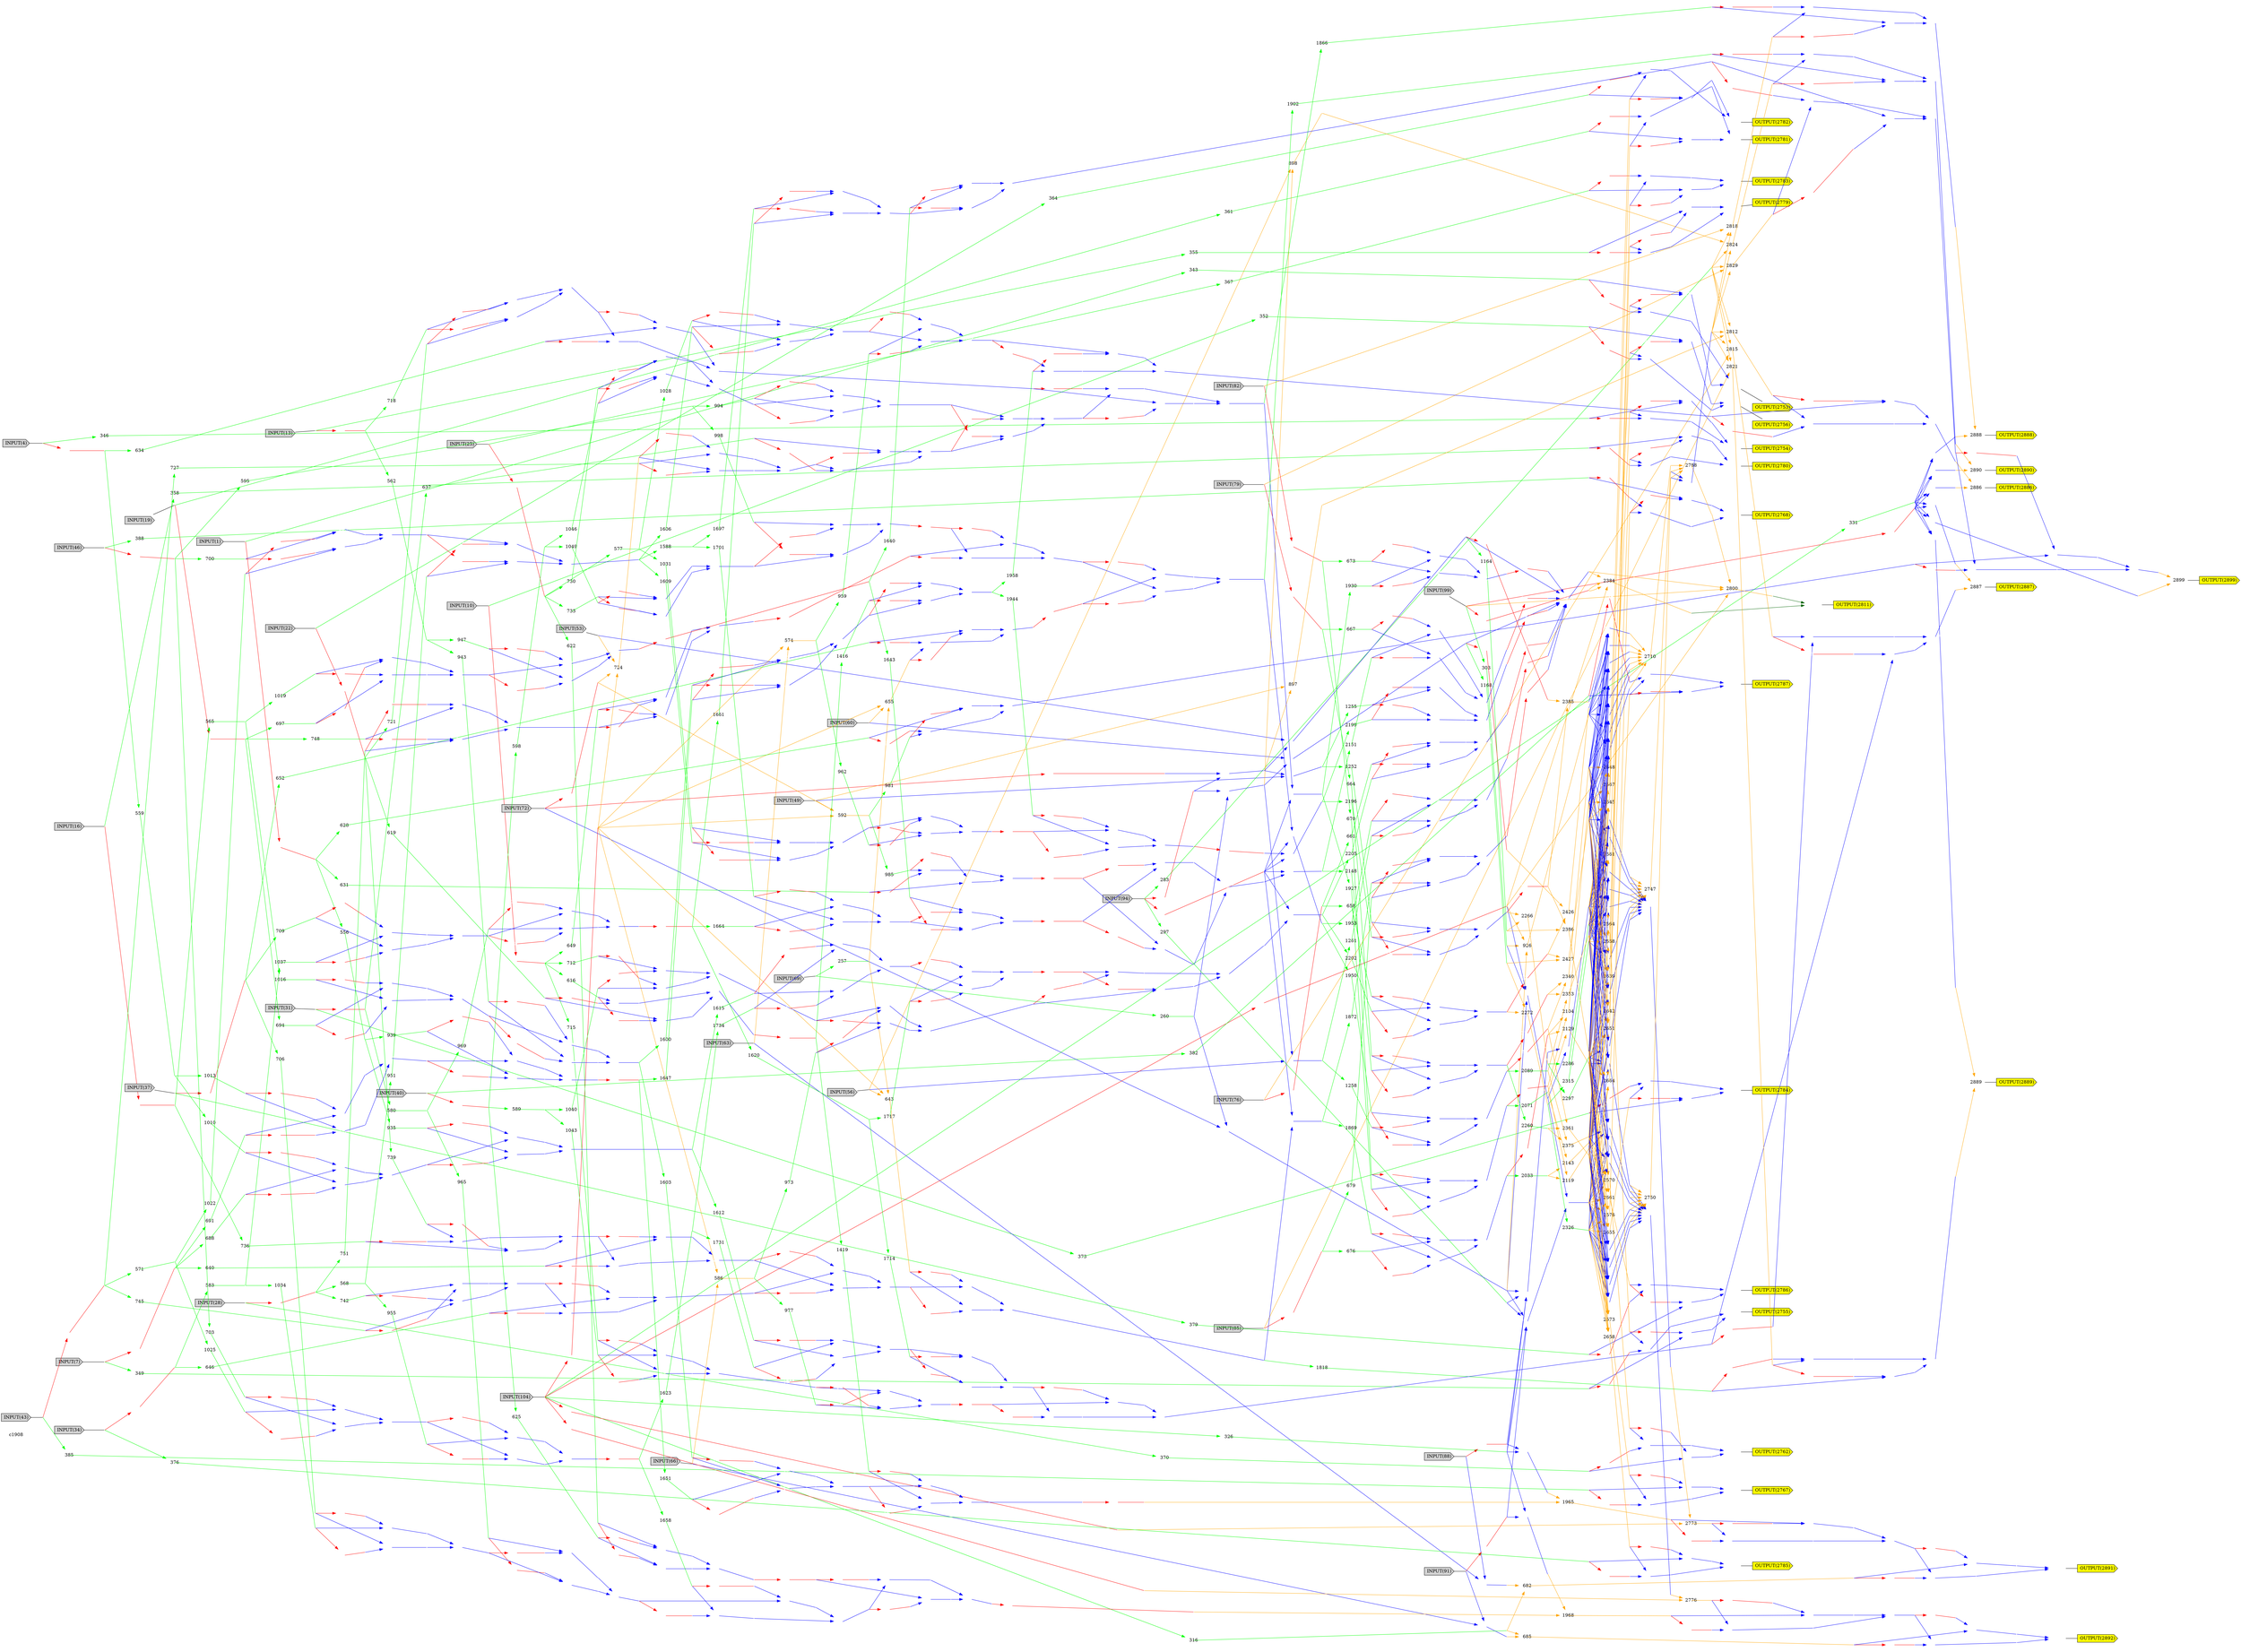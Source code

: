 digraph a
{
	//33 Inputs
	//25 Outputs
	//880 Gates
	overlap = false;
	rankdir = LR;
	splines = false;
	"c1908" [color = invis]
	1 [label = "INPUT(1)" shape = cds style = filled]
	O1 [label = "", fixedsize="false", width=0, height=0, shape=none]
	1 -> O1 [arrowhead=none]
	4 [label = "INPUT(4)" shape = cds style = filled]
	O4 [label = "", fixedsize="false", width=0, height=0, shape=none]
	4 -> O4 [arrowhead=none]
	7 [label = "INPUT(7)" shape = cds style = filled]
	O7 [label = "", fixedsize="false", width=0, height=0, shape=none]
	7 -> O7 [arrowhead=none]
	10 [label = "INPUT(10)" shape = cds style = filled]
	O10 [label = "", fixedsize="false", width=0, height=0, shape=none]
	10 -> O10 [arrowhead=none]
	13 [label = "INPUT(13)" shape = cds style = filled]
	O13 [label = "", fixedsize="false", width=0, height=0, shape=none]
	13 -> O13 [arrowhead=none]
	16 [label = "INPUT(16)" shape = cds style = filled]
	O16 [label = "", fixedsize="false", width=0, height=0, shape=none]
	16 -> O16 [arrowhead=none]
	19 [label = "INPUT(19)" shape = cds style = filled]
	O19 [label = "", fixedsize="false", width=0, height=0, shape=none]
	19 -> O19 [arrowhead=none]
	22 [label = "INPUT(22)" shape = cds style = filled]
	O22 [label = "", fixedsize="false", width=0, height=0, shape=none]
	22 -> O22 [arrowhead=none]
	25 [label = "INPUT(25)" shape = cds style = filled]
	O25 [label = "", fixedsize="false", width=0, height=0, shape=none]
	25 -> O25 [arrowhead=none]
	28 [label = "INPUT(28)" shape = cds style = filled]
	O28 [label = "", fixedsize="false", width=0, height=0, shape=none]
	28 -> O28 [arrowhead=none]
	31 [label = "INPUT(31)" shape = cds style = filled]
	O31 [label = "", fixedsize="false", width=0, height=0, shape=none]
	31 -> O31 [arrowhead=none]
	34 [label = "INPUT(34)" shape = cds style = filled]
	O34 [label = "", fixedsize="false", width=0, height=0, shape=none]
	34 -> O34 [arrowhead=none]
	37 [label = "INPUT(37)" shape = cds style = filled]
	O37 [label = "", fixedsize="false", width=0, height=0, shape=none]
	37 -> O37 [arrowhead=none]
	40 [label = "INPUT(40)" shape = cds style = filled]
	O40 [label = "", fixedsize="false", width=0, height=0, shape=none]
	40 -> O40 [arrowhead=none]
	43 [label = "INPUT(43)" shape = cds style = filled]
	O43 [label = "", fixedsize="false", width=0, height=0, shape=none]
	43 -> O43 [arrowhead=none]
	46 [label = "INPUT(46)" shape = cds style = filled]
	O46 [label = "", fixedsize="false", width=0, height=0, shape=none]
	46 -> O46 [arrowhead=none]
	49 [label = "INPUT(49)" shape = cds style = filled]
	O49 [label = "", fixedsize="false", width=0, height=0, shape=none]
	49 -> O49 [arrowhead=none]
	53 [label = "INPUT(53)" shape = cds style = filled]
	O53 [label = "", fixedsize="false", width=0, height=0, shape=none]
	53 -> O53 [arrowhead=none]
	56 [label = "INPUT(56)" shape = cds style = filled]
	O56 [label = "", fixedsize="false", width=0, height=0, shape=none]
	56 -> O56 [arrowhead=none]
	60 [label = "INPUT(60)" shape = cds style = filled]
	O60 [label = "", fixedsize="false", width=0, height=0, shape=none]
	60 -> O60 [arrowhead=none]
	63 [label = "INPUT(63)" shape = cds style = filled]
	O63 [label = "", fixedsize="false", width=0, height=0, shape=none]
	63 -> O63 [arrowhead=none]
	66 [label = "INPUT(66)" shape = cds style = filled]
	O66 [label = "", fixedsize="false", width=0, height=0, shape=none]
	66 -> O66 [arrowhead=none]
	69 [label = "INPUT(69)" shape = cds style = filled]
	O69 [label = "", fixedsize="false", width=0, height=0, shape=none]
	69 -> O69 [arrowhead=none]
	72 [label = "INPUT(72)" shape = cds style = filled]
	O72 [label = "", fixedsize="false", width=0, height=0, shape=none]
	72 -> O72 [arrowhead=none]
	76 [label = "INPUT(76)" shape = cds style = filled]
	O76 [label = "", fixedsize="false", width=0, height=0, shape=none]
	76 -> O76 [arrowhead=none]
	79 [label = "INPUT(79)" shape = cds style = filled]
	O79 [label = "", fixedsize="false", width=0, height=0, shape=none]
	79 -> O79 [arrowhead=none]
	82 [label = "INPUT(82)" shape = cds style = filled]
	O82 [label = "", fixedsize="false", width=0, height=0, shape=none]
	82 -> O82 [arrowhead=none]
	85 [label = "INPUT(85)" shape = cds style = filled]
	O85 [label = "", fixedsize="false", width=0, height=0, shape=none]
	85 -> O85 [arrowhead=none]
	88 [label = "INPUT(88)" shape = cds style = filled]
	O88 [label = "", fixedsize="false", width=0, height=0, shape=none]
	88 -> O88 [arrowhead=none]
	91 [label = "INPUT(91)" shape = cds style = filled]
	O91 [label = "", fixedsize="false", width=0, height=0, shape=none]
	91 -> O91 [arrowhead=none]
	94 [label = "INPUT(94)" shape = cds style = filled]
	O94 [label = "", fixedsize="false", width=0, height=0, shape=none]
	94 -> O94 [arrowhead=none]
	99 [label = "INPUT(99)" shape = cds style = filled]
	O99 [label = "", fixedsize="false", width=0, height=0, shape=none]
	99 -> O99 [arrowhead=none]
	104 [label = "INPUT(104)" shape = cds style = filled]
	O104 [label = "", fixedsize="false", width=0, height=0, shape=none]
	104 -> O104 [arrowhead=none]
	O2753 [label = "OUTPUT(2753)" shape = cds style = filled fillcolor = yellow]
	O2754 [label = "OUTPUT(2754)" shape = cds style = filled fillcolor = yellow]
	O2755 [label = "OUTPUT(2755)" shape = cds style = filled fillcolor = yellow]
	O2756 [label = "OUTPUT(2756)" shape = cds style = filled fillcolor = yellow]
	O2762 [label = "OUTPUT(2762)" shape = cds style = filled fillcolor = yellow]
	O2767 [label = "OUTPUT(2767)" shape = cds style = filled fillcolor = yellow]
	O2768 [label = "OUTPUT(2768)" shape = cds style = filled fillcolor = yellow]
	O2779 [label = "OUTPUT(2779)" shape = cds style = filled fillcolor = yellow]
	O2780 [label = "OUTPUT(2780)" shape = cds style = filled fillcolor = yellow]
	O2781 [label = "OUTPUT(2781)" shape = cds style = filled fillcolor = yellow]
	O2782 [label = "OUTPUT(2782)" shape = cds style = filled fillcolor = yellow]
	O2783 [label = "OUTPUT(2783)" shape = cds style = filled fillcolor = yellow]
	O2784 [label = "OUTPUT(2784)" shape = cds style = filled fillcolor = yellow]
	O2785 [label = "OUTPUT(2785)" shape = cds style = filled fillcolor = yellow]
	O2786 [label = "OUTPUT(2786)" shape = cds style = filled fillcolor = yellow]
	O2787 [label = "OUTPUT(2787)" shape = cds style = filled fillcolor = yellow]
	O2811 [label = "OUTPUT(2811)" shape = cds style = filled fillcolor = yellow]
	O2886 [label = "OUTPUT(2886)" shape = cds style = filled fillcolor = yellow]
	O2887 [label = "OUTPUT(2887)" shape = cds style = filled fillcolor = yellow]
	O2888 [label = "OUTPUT(2888)" shape = cds style = filled fillcolor = yellow]
	O2889 [label = "OUTPUT(2889)" shape = cds style = filled fillcolor = yellow]
	O2890 [label = "OUTPUT(2890)" shape = cds style = filled fillcolor = yellow]
	O2891 [label = "OUTPUT(2891)" shape = cds style = filled fillcolor = yellow]
	O2892 [label = "OUTPUT(2892)" shape = cds style = filled fillcolor = yellow]
	O2899 [label = "OUTPUT(2899)" shape = cds style = filled fillcolor = yellow]
	190 [label = "190" shape = none fillcolor = red fontcolor = white image="NOT.png"];
	190 -> O190 [arrowhead=none color = red tailclip=false]
	O190 [label = "", fixedsize="false", width=0, height=0, shape=none]
	O1 -> 190 [color = red];
	194 [label = "194" shape = none fillcolor = red fontcolor = white image="NOT.png"];
	194 -> O194 [arrowhead=none color = red tailclip=false]
	O194 [label = "", fixedsize="false", width=0, height=0, shape=none]
	O4 -> 194 [color = red];
	197 [label = "197" shape = none fillcolor = red fontcolor = white image="NOT.png"];
	197 -> O197 [arrowhead=none color = red tailclip=false]
	O197 [label = "", fixedsize="false", width=0, height=0, shape=none]
	O7 -> 197 [color = red];
	201 [label = "201" shape = none fillcolor = red fontcolor = white image="NOT.png"];
	201 -> O201 [arrowhead=none color = red tailclip=false]
	O201 [label = "", fixedsize="false", width=0, height=0, shape=none]
	O10 -> 201 [color = red];
	206 [label = "206" shape = none fillcolor = red fontcolor = white image="NOT.png"];
	206 -> O206 [arrowhead=none color = red tailclip=false]
	O206 [label = "", fixedsize="false", width=0, height=0, shape=none]
	O13 -> 206 [color = red];
	209 [label = "209" shape = none fillcolor = red fontcolor = white image="NOT.png"];
	209 -> O209 [arrowhead=none color = red tailclip=false]
	O209 [label = "", fixedsize="false", width=0, height=0, shape=none]
	O16 -> 209 [color = red];
	212 [label = "212" shape = none fillcolor = red fontcolor = white image="NOT.png"];
	212 -> O212 [arrowhead=none color = red tailclip=false]
	O212 [label = "", fixedsize="false", width=0, height=0, shape=none]
	O19 -> 212 [color = red];
	216 [label = "216" shape = none fillcolor = red fontcolor = white image="NOT.png"];
	216 -> O216 [arrowhead=none color = red tailclip=false]
	O216 [label = "", fixedsize="false", width=0, height=0, shape=none]
	O22 -> 216 [color = red];
	220 [label = "220" shape = none fillcolor = red fontcolor = white image="NOT.png"];
	220 -> O220 [arrowhead=none color = red tailclip=false]
	O220 [label = "", fixedsize="false", width=0, height=0, shape=none]
	O25 -> 220 [color = red];
	225 [label = "225" shape = none fillcolor = red fontcolor = white image="NOT.png"];
	225 -> O225 [arrowhead=none color = red tailclip=false]
	O225 [label = "", fixedsize="false", width=0, height=0, shape=none]
	O28 -> 225 [color = red];
	229 [label = "229" shape = none fillcolor = red fontcolor = white image="NOT.png"];
	229 -> O229 [arrowhead=none color = red tailclip=false]
	O229 [label = "", fixedsize="false", width=0, height=0, shape=none]
	O31 -> 229 [color = red];
	232 [label = "232" shape = none fillcolor = red fontcolor = white image="NOT.png"];
	232 -> O232 [arrowhead=none color = red tailclip=false]
	O232 [label = "", fixedsize="false", width=0, height=0, shape=none]
	O34 -> 232 [color = red];
	235 [label = "235" shape = none fillcolor = red fontcolor = white image="NOT.png"];
	235 -> O235 [arrowhead=none color = red tailclip=false]
	O235 [label = "", fixedsize="false", width=0, height=0, shape=none]
	O37 -> 235 [color = red];
	239 [label = "239" shape = none fillcolor = red fontcolor = white image="NOT.png"];
	239 -> O239 [arrowhead=none color = red tailclip=false]
	O239 [label = "", fixedsize="false", width=0, height=0, shape=none]
	O40 -> 239 [color = red];
	243 [label = "243" shape = none fillcolor = red fontcolor = white image="NOT.png"];
	243 -> O243 [arrowhead=none color = red tailclip=false]
	O243 [label = "", fixedsize="false", width=0, height=0, shape=none]
	O43 -> 243 [color = red];
	247 [label = "247" shape = none fillcolor = red fontcolor = white image="NOT.png"];
	247 -> O247 [arrowhead=none color = red tailclip=false]
	O247 [label = "", fixedsize="false", width=0, height=0, shape=none]
	O46 -> 247 [color = red];
	251 [label = "251" shape = none fillcolor = blue fontcolor = white image="NAND.png"];
	251 -> O251 [arrowhead=none color = blue tailclip=false]
	O251 [label = "", fixedsize="false", width=0, height=0, shape=none]
	O63 -> 251 [color = blue];
	O88 -> 251 [color = blue];
	252 [label = "252" shape = none fillcolor = blue fontcolor = white image="NAND.png"];
	252 -> O252 [arrowhead=none color = blue tailclip=false]
	O252 [label = "", fixedsize="false", width=0, height=0, shape=none]
	O66 -> 252 [color = blue];
	O91 -> 252 [color = blue];
	253 [label = "253" shape = none fillcolor = red fontcolor = white image="NOT.png"];
	253 -> O253 [arrowhead=none color = red tailclip=false]
	O253 [label = "", fixedsize="false", width=0, height=0, shape=none]
	O72 -> 253 [color = red];
	256 [label = "256" shape = none fillcolor = red fontcolor = white image="NOT.png"];
	256 -> O256 [arrowhead=none color = red tailclip=false]
	O256 [label = "", fixedsize="false", width=0, height=0, shape=none]
	O72 -> 256 [color = red];
	257 [label = "257" shape = none fillcolor = green fontcolor = black image="BUF.png"];
	257 -> O257 [arrowhead=none color = green tailclip=false]
	O257 [label = "", fixedsize="false", width=0, height=0, shape=none]
	O69 -> 257 [color = green];
	260 [label = "260" shape = none fillcolor = green fontcolor = black image="BUF.png"];
	260 -> O260 [arrowhead=none color = green tailclip=false]
	O260 [label = "", fixedsize="false", width=0, height=0, shape=none]
	O69 -> 260 [color = green];
	263 [label = "263" shape = none fillcolor = red fontcolor = white image="NOT.png"];
	263 -> O263 [arrowhead=none color = red tailclip=false]
	O263 [label = "", fixedsize="false", width=0, height=0, shape=none]
	O76 -> 263 [color = red];
	266 [label = "266" shape = none fillcolor = red fontcolor = white image="NOT.png"];
	266 -> O266 [arrowhead=none color = red tailclip=false]
	O266 [label = "", fixedsize="false", width=0, height=0, shape=none]
	O79 -> 266 [color = red];
	269 [label = "269" shape = none fillcolor = red fontcolor = white image="NOT.png"];
	269 -> O269 [arrowhead=none color = red tailclip=false]
	O269 [label = "", fixedsize="false", width=0, height=0, shape=none]
	O82 -> 269 [color = red];
	272 [label = "272" shape = none fillcolor = red fontcolor = white image="NOT.png"];
	272 -> O272 [arrowhead=none color = red tailclip=false]
	O272 [label = "", fixedsize="false", width=0, height=0, shape=none]
	O85 -> 272 [color = red];
	275 [label = "275" shape = none fillcolor = red fontcolor = white image="NOT.png"];
	275 -> O275 [arrowhead=none color = red tailclip=false]
	O275 [label = "", fixedsize="false", width=0, height=0, shape=none]
	O104 -> 275 [color = red];
	276 [label = "276" shape = none fillcolor = red fontcolor = white image="NOT.png"];
	276 -> O276 [arrowhead=none color = red tailclip=false]
	O276 [label = "", fixedsize="false", width=0, height=0, shape=none]
	O104 -> 276 [color = red];
	277 [label = "277" shape = none fillcolor = red fontcolor = white image="NOT.png"];
	277 -> O277 [arrowhead=none color = red tailclip=false]
	O277 [label = "", fixedsize="false", width=0, height=0, shape=none]
	O88 -> 277 [color = red];
	280 [label = "280" shape = none fillcolor = red fontcolor = white image="NOT.png"];
	280 -> O280 [arrowhead=none color = red tailclip=false]
	O280 [label = "", fixedsize="false", width=0, height=0, shape=none]
	O91 -> 280 [color = red];
	283 [label = "283" shape = none fillcolor = green fontcolor = black image="BUF.png"];
	283 -> O283 [arrowhead=none color = green tailclip=false]
	O283 [label = "", fixedsize="false", width=0, height=0, shape=none]
	O94 -> 283 [color = green];
	290 [label = "290" shape = none fillcolor = red fontcolor = white image="NOT.png"];
	290 -> O290 [arrowhead=none color = red tailclip=false]
	O290 [label = "", fixedsize="false", width=0, height=0, shape=none]
	O94 -> 290 [color = red];
	297 [label = "297" shape = none fillcolor = green fontcolor = black image="BUF.png"];
	297 -> O297 [arrowhead=none color = green tailclip=false]
	O297 [label = "", fixedsize="false", width=0, height=0, shape=none]
	O94 -> 297 [color = green];
	300 [label = "300" shape = none fillcolor = red fontcolor = white image="NOT.png"];
	300 -> O300 [arrowhead=none color = red tailclip=false]
	O300 [label = "", fixedsize="false", width=0, height=0, shape=none]
	O94 -> 300 [color = red];
	303 [label = "303" shape = none fillcolor = green fontcolor = black image="BUF.png"];
	303 -> O303 [arrowhead=none color = green tailclip=false]
	O303 [label = "", fixedsize="false", width=0, height=0, shape=none]
	O99 -> 303 [color = green];
	306 [label = "306" shape = none fillcolor = red fontcolor = white image="NOT.png"];
	306 -> O306 [arrowhead=none color = red tailclip=false]
	O306 [label = "", fixedsize="false", width=0, height=0, shape=none]
	O99 -> 306 [color = red];
	313 [label = "313" shape = none fillcolor = red fontcolor = white image="NOT.png"];
	313 -> O313 [arrowhead=none color = red tailclip=false]
	O313 [label = "", fixedsize="false", width=0, height=0, shape=none]
	O99 -> 313 [color = red];
	316 [label = "316" shape = none fillcolor = green fontcolor = black image="BUF.png"];
	316 -> O316 [arrowhead=none color = green tailclip=false]
	O316 [label = "", fixedsize="false", width=0, height=0, shape=none]
	O104 -> 316 [color = green];
	319 [label = "319" shape = none fillcolor = red fontcolor = white image="NOT.png"];
	319 -> O319 [arrowhead=none color = red tailclip=false]
	O319 [label = "", fixedsize="false", width=0, height=0, shape=none]
	O104 -> 319 [color = red];
	326 [label = "326" shape = none fillcolor = green fontcolor = black image="BUF.png"];
	326 -> O326 [arrowhead=none color = green tailclip=false]
	O326 [label = "", fixedsize="false", width=0, height=0, shape=none]
	O104 -> 326 [color = green];
	331 [label = "331" shape = none fillcolor = green fontcolor = black image="BUF.png"];
	331 -> O331 [arrowhead=none color = green tailclip=false]
	O331 [label = "", fixedsize="false", width=0, height=0, shape=none]
	O104 -> 331 [color = green];
	338 [label = "338" shape = none fillcolor = red fontcolor = white image="NOT.png"];
	338 -> O338 [arrowhead=none color = red tailclip=false]
	O338 [label = "", fixedsize="false", width=0, height=0, shape=none]
	O104 -> 338 [color = red];
	343 [label = "343" shape = none fillcolor = green fontcolor = black image="BUF.png"];
	343 -> O343 [arrowhead=none color = green tailclip=false]
	O343 [label = "", fixedsize="false", width=0, height=0, shape=none]
	O1 -> 343 [color = green];
	346 [label = "346" shape = none fillcolor = green fontcolor = black image="BUF.png"];
	346 -> O346 [arrowhead=none color = green tailclip=false]
	O346 [label = "", fixedsize="false", width=0, height=0, shape=none]
	O4 -> 346 [color = green];
	349 [label = "349" shape = none fillcolor = green fontcolor = black image="BUF.png"];
	349 -> O349 [arrowhead=none color = green tailclip=false]
	O349 [label = "", fixedsize="false", width=0, height=0, shape=none]
	O7 -> 349 [color = green];
	352 [label = "352" shape = none fillcolor = green fontcolor = black image="BUF.png"];
	352 -> O352 [arrowhead=none color = green tailclip=false]
	O352 [label = "", fixedsize="false", width=0, height=0, shape=none]
	O10 -> 352 [color = green];
	355 [label = "355" shape = none fillcolor = green fontcolor = black image="BUF.png"];
	355 -> O355 [arrowhead=none color = green tailclip=false]
	O355 [label = "", fixedsize="false", width=0, height=0, shape=none]
	O13 -> 355 [color = green];
	358 [label = "358" shape = none fillcolor = green fontcolor = black image="BUF.png"];
	358 -> O358 [arrowhead=none color = green tailclip=false]
	O358 [label = "", fixedsize="false", width=0, height=0, shape=none]
	O16 -> 358 [color = green];
	361 [label = "361" shape = none fillcolor = green fontcolor = black image="BUF.png"];
	361 -> O361 [arrowhead=none color = green tailclip=false]
	O361 [label = "", fixedsize="false", width=0, height=0, shape=none]
	O19 -> 361 [color = green];
	364 [label = "364" shape = none fillcolor = green fontcolor = black image="BUF.png"];
	364 -> O364 [arrowhead=none color = green tailclip=false]
	O364 [label = "", fixedsize="false", width=0, height=0, shape=none]
	O22 -> 364 [color = green];
	367 [label = "367" shape = none fillcolor = green fontcolor = black image="BUF.png"];
	367 -> O367 [arrowhead=none color = green tailclip=false]
	O367 [label = "", fixedsize="false", width=0, height=0, shape=none]
	O25 -> 367 [color = green];
	370 [label = "370" shape = none fillcolor = green fontcolor = black image="BUF.png"];
	370 -> O370 [arrowhead=none color = green tailclip=false]
	O370 [label = "", fixedsize="false", width=0, height=0, shape=none]
	O28 -> 370 [color = green];
	373 [label = "373" shape = none fillcolor = green fontcolor = black image="BUF.png"];
	373 -> O373 [arrowhead=none color = green tailclip=false]
	O373 [label = "", fixedsize="false", width=0, height=0, shape=none]
	O31 -> 373 [color = green];
	376 [label = "376" shape = none fillcolor = green fontcolor = black image="BUF.png"];
	376 -> O376 [arrowhead=none color = green tailclip=false]
	O376 [label = "", fixedsize="false", width=0, height=0, shape=none]
	O34 -> 376 [color = green];
	379 [label = "379" shape = none fillcolor = green fontcolor = black image="BUF.png"];
	379 -> O379 [arrowhead=none color = green tailclip=false]
	O379 [label = "", fixedsize="false", width=0, height=0, shape=none]
	O37 -> 379 [color = green];
	382 [label = "382" shape = none fillcolor = green fontcolor = black image="BUF.png"];
	382 -> O382 [arrowhead=none color = green tailclip=false]
	O382 [label = "", fixedsize="false", width=0, height=0, shape=none]
	O40 -> 382 [color = green];
	385 [label = "385" shape = none fillcolor = green fontcolor = black image="BUF.png"];
	385 -> O385 [arrowhead=none color = green tailclip=false]
	O385 [label = "", fixedsize="false", width=0, height=0, shape=none]
	O43 -> 385 [color = green];
	388 [label = "388" shape = none fillcolor = green fontcolor = black image="BUF.png"];
	388 -> O388 [arrowhead=none color = green tailclip=false]
	O388 [label = "", fixedsize="false", width=0, height=0, shape=none]
	O46 -> 388 [color = green];
	534 [label = "534" shape = none fillcolor = red fontcolor = white image="NOT.png"];
	534 -> O534 [arrowhead=none color = red tailclip=false]
	O534 [label = "", fixedsize="false", width=0, height=0, shape=none]
	O343 -> 534 [color = red];
	535 [label = "535" shape = none fillcolor = red fontcolor = white image="NOT.png"];
	535 -> O535 [arrowhead=none color = red tailclip=false]
	O535 [label = "", fixedsize="false", width=0, height=0, shape=none]
	O346 -> 535 [color = red];
	536 [label = "536" shape = none fillcolor = red fontcolor = white image="NOT.png"];
	536 -> O536 [arrowhead=none color = red tailclip=false]
	O536 [label = "", fixedsize="false", width=0, height=0, shape=none]
	O349 -> 536 [color = red];
	537 [label = "537" shape = none fillcolor = red fontcolor = white image="NOT.png"];
	537 -> O537 [arrowhead=none color = red tailclip=false]
	O537 [label = "", fixedsize="false", width=0, height=0, shape=none]
	O352 -> 537 [color = red];
	538 [label = "538" shape = none fillcolor = red fontcolor = white image="NOT.png"];
	538 -> O538 [arrowhead=none color = red tailclip=false]
	O538 [label = "", fixedsize="false", width=0, height=0, shape=none]
	O355 -> 538 [color = red];
	539 [label = "539" shape = none fillcolor = red fontcolor = white image="NOT.png"];
	539 -> O539 [arrowhead=none color = red tailclip=false]
	O539 [label = "", fixedsize="false", width=0, height=0, shape=none]
	O358 -> 539 [color = red];
	540 [label = "540" shape = none fillcolor = red fontcolor = white image="NOT.png"];
	540 -> O540 [arrowhead=none color = red tailclip=false]
	O540 [label = "", fixedsize="false", width=0, height=0, shape=none]
	O361 -> 540 [color = red];
	541 [label = "541" shape = none fillcolor = red fontcolor = white image="NOT.png"];
	541 -> O541 [arrowhead=none color = red tailclip=false]
	O541 [label = "", fixedsize="false", width=0, height=0, shape=none]
	O364 -> 541 [color = red];
	542 [label = "542" shape = none fillcolor = red fontcolor = white image="NOT.png"];
	542 -> O542 [arrowhead=none color = red tailclip=false]
	O542 [label = "", fixedsize="false", width=0, height=0, shape=none]
	O367 -> 542 [color = red];
	543 [label = "543" shape = none fillcolor = red fontcolor = white image="NOT.png"];
	543 -> O543 [arrowhead=none color = red tailclip=false]
	O543 [label = "", fixedsize="false", width=0, height=0, shape=none]
	O370 -> 543 [color = red];
	544 [label = "544" shape = none fillcolor = red fontcolor = white image="NOT.png"];
	544 -> O544 [arrowhead=none color = red tailclip=false]
	O544 [label = "", fixedsize="false", width=0, height=0, shape=none]
	O373 -> 544 [color = red];
	545 [label = "545" shape = none fillcolor = red fontcolor = white image="NOT.png"];
	545 -> O545 [arrowhead=none color = red tailclip=false]
	O545 [label = "", fixedsize="false", width=0, height=0, shape=none]
	O376 -> 545 [color = red];
	546 [label = "546" shape = none fillcolor = red fontcolor = white image="NOT.png"];
	546 -> O546 [arrowhead=none color = red tailclip=false]
	O546 [label = "", fixedsize="false", width=0, height=0, shape=none]
	O379 -> 546 [color = red];
	547 [label = "547" shape = none fillcolor = red fontcolor = white image="NOT.png"];
	547 -> O547 [arrowhead=none color = red tailclip=false]
	O547 [label = "", fixedsize="false", width=0, height=0, shape=none]
	O382 -> 547 [color = red];
	548 [label = "548" shape = none fillcolor = red fontcolor = white image="NOT.png"];
	548 -> O548 [arrowhead=none color = red tailclip=false]
	O548 [label = "", fixedsize="false", width=0, height=0, shape=none]
	O385 -> 548 [color = red];
	549 [label = "549" shape = none fillcolor = red fontcolor = white image="NOT.png"];
	549 -> O549 [arrowhead=none color = red tailclip=false]
	O549 [label = "", fixedsize="false", width=0, height=0, shape=none]
	O388 -> 549 [color = red];
	550 [label = "550" shape = none fillcolor = blue fontcolor = white image="NAND.png"];
	550 -> O550 [arrowhead=none color = blue tailclip=false]
	O550 [label = "", fixedsize="false", width=0, height=0, shape=none]
	O306 -> 550 [color = blue];
	O331 -> 550 [color = blue];
	551 [label = "551" shape = none fillcolor = blue fontcolor = white image="NAND.png"];
	551 -> O551 [arrowhead=none color = blue tailclip=false]
	O551 [label = "", fixedsize="false", width=0, height=0, shape=none]
	O306 -> 551 [color = blue];
	O331 -> 551 [color = blue];
	552 [label = "552" shape = none fillcolor = blue fontcolor = white image="NAND.png"];
	552 -> O552 [arrowhead=none color = blue tailclip=false]
	O552 [label = "", fixedsize="false", width=0, height=0, shape=none]
	O306 -> 552 [color = blue];
	O331 -> 552 [color = blue];
	553 [label = "553" shape = none fillcolor = blue fontcolor = white image="NAND.png"];
	553 -> O553 [arrowhead=none color = blue tailclip=false]
	O553 [label = "", fixedsize="false", width=0, height=0, shape=none]
	O306 -> 553 [color = blue];
	O331 -> 553 [color = blue];
	554 [label = "554" shape = none fillcolor = blue fontcolor = white image="NAND.png"];
	554 -> O554 [arrowhead=none color = blue tailclip=false]
	O554 [label = "", fixedsize="false", width=0, height=0, shape=none]
	O306 -> 554 [color = blue];
	O331 -> 554 [color = blue];
	555 [label = "555" shape = none fillcolor = blue fontcolor = white image="NAND.png"];
	555 -> O555 [arrowhead=none color = blue tailclip=false]
	O555 [label = "", fixedsize="false", width=0, height=0, shape=none]
	O306 -> 555 [color = blue];
	O331 -> 555 [color = blue];
	556 [label = "556" shape = none fillcolor = green fontcolor = black image="BUF.png"];
	556 -> O556 [arrowhead=none color = green tailclip=false]
	O556 [label = "", fixedsize="false", width=0, height=0, shape=none]
	O190 -> 556 [color = green];
	559 [label = "559" shape = none fillcolor = green fontcolor = black image="BUF.png"];
	559 -> O559 [arrowhead=none color = green tailclip=false]
	O559 [label = "", fixedsize="false", width=0, height=0, shape=none]
	O194 -> 559 [color = green];
	562 [label = "562" shape = none fillcolor = green fontcolor = black image="BUF.png"];
	562 -> O562 [arrowhead=none color = green tailclip=false]
	O562 [label = "", fixedsize="false", width=0, height=0, shape=none]
	O206 -> 562 [color = green];
	565 [label = "565" shape = none fillcolor = green fontcolor = black image="BUF.png"];
	565 -> O565 [arrowhead=none color = green tailclip=false]
	O565 [label = "", fixedsize="false", width=0, height=0, shape=none]
	O209 -> 565 [color = green];
	568 [label = "568" shape = none fillcolor = green fontcolor = black image="BUF.png"];
	568 -> O568 [arrowhead=none color = green tailclip=false]
	O568 [label = "", fixedsize="false", width=0, height=0, shape=none]
	O225 -> 568 [color = green];
	571 [label = "571" shape = none fillcolor = green fontcolor = black image="BUF.png"];
	571 -> O571 [arrowhead=none color = green tailclip=false]
	O571 [label = "", fixedsize="false", width=0, height=0, shape=none]
	O243 -> 571 [color = green];
	574 [label = "574" shape = none fillcolor = orange fontcolor = black image="AND.png"];
	574 -> O574 [arrowhead=none color = orange tailclip=false]
	O574 [label = "", fixedsize="false", width=0, height=0, shape=none]
	O63 -> 574 [color = orange];
	O319 -> 574 [color = orange];
	577 [label = "577" shape = none fillcolor = green fontcolor = black image="BUF.png"];
	577 -> O577 [arrowhead=none color = green tailclip=false]
	O577 [label = "", fixedsize="false", width=0, height=0, shape=none]
	O220 -> 577 [color = green];
	580 [label = "580" shape = none fillcolor = green fontcolor = black image="BUF.png"];
	580 -> O580 [arrowhead=none color = green tailclip=false]
	O580 [label = "", fixedsize="false", width=0, height=0, shape=none]
	O229 -> 580 [color = green];
	583 [label = "583" shape = none fillcolor = green fontcolor = black image="BUF.png"];
	583 -> O583 [arrowhead=none color = green tailclip=false]
	O583 [label = "", fixedsize="false", width=0, height=0, shape=none]
	O232 -> 583 [color = green];
	586 [label = "586" shape = none fillcolor = orange fontcolor = black image="AND.png"];
	586 -> O586 [arrowhead=none color = orange tailclip=false]
	O586 [label = "", fixedsize="false", width=0, height=0, shape=none]
	O66 -> 586 [color = orange];
	O319 -> 586 [color = orange];
	589 [label = "589" shape = none fillcolor = green fontcolor = black image="BUF.png"];
	589 -> O589 [arrowhead=none color = green tailclip=false]
	O589 [label = "", fixedsize="false", width=0, height=0, shape=none]
	O239 -> 589 [color = green];
	592 [label = "592" shape = none fillcolor = orange fontcolor = black image="AND.png"];
	592 -> O592 [arrowhead=none color = orange tailclip=false]
	O592 [label = "", fixedsize="false", width=0, height=0, shape=none]
	O49 -> 592 [color = orange];
	O253 -> 592 [color = orange];
	O319 -> 592 [color = orange];
	595 [label = "595" shape = none fillcolor = green fontcolor = black image="BUF.png"];
	595 -> O595 [arrowhead=none color = green tailclip=false]
	O595 [label = "", fixedsize="false", width=0, height=0, shape=none]
	O247 -> 595 [color = green];
	598 [label = "598" shape = none fillcolor = green fontcolor = black image="BUF.png"];
	598 -> O598 [arrowhead=none color = green tailclip=false]
	O598 [label = "", fixedsize="false", width=0, height=0, shape=none]
	O239 -> 598 [color = green];
	601 [label = "601" shape = none fillcolor = blue fontcolor = white image="NAND.png"];
	601 -> O601 [arrowhead=none color = blue tailclip=false]
	O601 [label = "", fixedsize="false", width=0, height=0, shape=none]
	O326 -> 601 [color = blue];
	O277 -> 601 [color = blue];
	602 [label = "602" shape = none fillcolor = blue fontcolor = white image="NAND.png"];
	602 -> O602 [arrowhead=none color = blue tailclip=false]
	O602 [label = "", fixedsize="false", width=0, height=0, shape=none]
	O326 -> 602 [color = blue];
	O280 -> 602 [color = blue];
	603 [label = "603" shape = none fillcolor = blue fontcolor = white image="NAND.png"];
	603 -> O603 [arrowhead=none color = blue tailclip=false]
	O603 [label = "", fixedsize="false", width=0, height=0, shape=none]
	O260 -> 603 [color = blue];
	O72 -> 603 [color = blue];
	608 [label = "608" shape = none fillcolor = blue fontcolor = white image="NAND.png"];
	608 -> O608 [arrowhead=none color = blue tailclip=false]
	O608 [label = "", fixedsize="false", width=0, height=0, shape=none]
	O260 -> 608 [color = blue];
	O300 -> 608 [color = blue];
	612 [label = "612" shape = none fillcolor = blue fontcolor = white image="NAND.png"];
	612 -> O612 [arrowhead=none color = blue tailclip=false]
	O612 [label = "", fixedsize="false", width=0, height=0, shape=none]
	O256 -> 612 [color = blue];
	O300 -> 612 [color = blue];
	616 [label = "616" shape = none fillcolor = green fontcolor = black image="BUF.png"];
	616 -> O616 [arrowhead=none color = green tailclip=false]
	O616 [label = "", fixedsize="false", width=0, height=0, shape=none]
	O201 -> 616 [color = green];
	619 [label = "619" shape = none fillcolor = green fontcolor = black image="BUF.png"];
	619 -> O619 [arrowhead=none color = green tailclip=false]
	O619 [label = "", fixedsize="false", width=0, height=0, shape=none]
	O216 -> 619 [color = green];
	622 [label = "622" shape = none fillcolor = green fontcolor = black image="BUF.png"];
	622 -> O622 [arrowhead=none color = green tailclip=false]
	O622 [label = "", fixedsize="false", width=0, height=0, shape=none]
	O220 -> 622 [color = green];
	625 [label = "625" shape = none fillcolor = green fontcolor = black image="BUF.png"];
	625 -> O625 [arrowhead=none color = green tailclip=false]
	O625 [label = "", fixedsize="false", width=0, height=0, shape=none]
	O239 -> 625 [color = green];
	628 [label = "628" shape = none fillcolor = green fontcolor = black image="BUF.png"];
	628 -> O628 [arrowhead=none color = green tailclip=false]
	O628 [label = "", fixedsize="false", width=0, height=0, shape=none]
	O190 -> 628 [color = green];
	631 [label = "631" shape = none fillcolor = green fontcolor = black image="BUF.png"];
	631 -> O631 [arrowhead=none color = green tailclip=false]
	O631 [label = "", fixedsize="false", width=0, height=0, shape=none]
	O190 -> 631 [color = green];
	634 [label = "634" shape = none fillcolor = green fontcolor = black image="BUF.png"];
	634 -> O634 [arrowhead=none color = green tailclip=false]
	O634 [label = "", fixedsize="false", width=0, height=0, shape=none]
	O194 -> 634 [color = green];
	637 [label = "637" shape = none fillcolor = green fontcolor = black image="BUF.png"];
	637 -> O637 [arrowhead=none color = green tailclip=false]
	O637 [label = "", fixedsize="false", width=0, height=0, shape=none]
	O229 -> 637 [color = green];
	640 [label = "640" shape = none fillcolor = green fontcolor = black image="BUF.png"];
	640 -> O640 [arrowhead=none color = green tailclip=false]
	O640 [label = "", fixedsize="false", width=0, height=0, shape=none]
	O197 -> 640 [color = green];
	643 [label = "643" shape = none fillcolor = orange fontcolor = black image="AND.png"];
	643 -> O643 [arrowhead=none color = orange tailclip=false]
	O643 [label = "", fixedsize="false", width=0, height=0, shape=none]
	O56 -> 643 [color = orange];
	O257 -> 643 [color = orange];
	O319 -> 643 [color = orange];
	646 [label = "646" shape = none fillcolor = green fontcolor = black image="BUF.png"];
	646 -> O646 [arrowhead=none color = green tailclip=false]
	O646 [label = "", fixedsize="false", width=0, height=0, shape=none]
	O232 -> 646 [color = green];
	649 [label = "649" shape = none fillcolor = green fontcolor = black image="BUF.png"];
	649 -> O649 [arrowhead=none color = green tailclip=false]
	O649 [label = "", fixedsize="false", width=0, height=0, shape=none]
	O201 -> 649 [color = green];
	652 [label = "652" shape = none fillcolor = green fontcolor = black image="BUF.png"];
	652 -> O652 [arrowhead=none color = green tailclip=false]
	O652 [label = "", fixedsize="false", width=0, height=0, shape=none]
	O235 -> 652 [color = green];
	655 [label = "655" shape = none fillcolor = orange fontcolor = black image="AND.png"];
	655 -> O655 [arrowhead=none color = orange tailclip=false]
	O655 [label = "", fixedsize="false", width=0, height=0, shape=none]
	O60 -> 655 [color = orange];
	O257 -> 655 [color = orange];
	O319 -> 655 [color = orange];
	658 [label = "658" shape = none fillcolor = green fontcolor = black image="BUF.png"];
	658 -> O658 [arrowhead=none color = green tailclip=false]
	O658 [label = "", fixedsize="false", width=0, height=0, shape=none]
	O263 -> 658 [color = green];
	661 [label = "661" shape = none fillcolor = green fontcolor = black image="BUF.png"];
	661 -> O661 [arrowhead=none color = green tailclip=false]
	O661 [label = "", fixedsize="false", width=0, height=0, shape=none]
	O263 -> 661 [color = green];
	664 [label = "664" shape = none fillcolor = green fontcolor = black image="BUF.png"];
	664 -> O664 [arrowhead=none color = green tailclip=false]
	O664 [label = "", fixedsize="false", width=0, height=0, shape=none]
	O266 -> 664 [color = green];
	667 [label = "667" shape = none fillcolor = green fontcolor = black image="BUF.png"];
	667 -> O667 [arrowhead=none color = green tailclip=false]
	O667 [label = "", fixedsize="false", width=0, height=0, shape=none]
	O266 -> 667 [color = green];
	670 [label = "670" shape = none fillcolor = green fontcolor = black image="BUF.png"];
	670 -> O670 [arrowhead=none color = green tailclip=false]
	O670 [label = "", fixedsize="false", width=0, height=0, shape=none]
	O269 -> 670 [color = green];
	673 [label = "673" shape = none fillcolor = green fontcolor = black image="BUF.png"];
	673 -> O673 [arrowhead=none color = green tailclip=false]
	O673 [label = "", fixedsize="false", width=0, height=0, shape=none]
	O269 -> 673 [color = green];
	676 [label = "676" shape = none fillcolor = green fontcolor = black image="BUF.png"];
	676 -> O676 [arrowhead=none color = green tailclip=false]
	O676 [label = "", fixedsize="false", width=0, height=0, shape=none]
	O272 -> 676 [color = green];
	679 [label = "679" shape = none fillcolor = green fontcolor = black image="BUF.png"];
	679 -> O679 [arrowhead=none color = green tailclip=false]
	O679 [label = "", fixedsize="false", width=0, height=0, shape=none]
	O272 -> 679 [color = green];
	682 [label = "682" shape = none fillcolor = orange fontcolor = black image="AND.png"];
	682 -> O682 [arrowhead=none color = orange tailclip=false]
	O682 [label = "", fixedsize="false", width=0, height=0, shape=none]
	O251 -> 682 [color = orange];
	O316 -> 682 [color = orange];
	685 [label = "685" shape = none fillcolor = orange fontcolor = black image="AND.png"];
	685 -> O685 [arrowhead=none color = orange tailclip=false]
	O685 [label = "", fixedsize="false", width=0, height=0, shape=none]
	O252 -> 685 [color = orange];
	O316 -> 685 [color = orange];
	688 [label = "688" shape = none fillcolor = green fontcolor = black image="BUF.png"];
	688 -> O688 [arrowhead=none color = green tailclip=false]
	O688 [label = "", fixedsize="false", width=0, height=0, shape=none]
	O197 -> 688 [color = green];
	691 [label = "691" shape = none fillcolor = green fontcolor = black image="BUF.png"];
	691 -> O691 [arrowhead=none color = green tailclip=false]
	O691 [label = "", fixedsize="false", width=0, height=0, shape=none]
	O197 -> 691 [color = green];
	694 [label = "694" shape = none fillcolor = green fontcolor = black image="BUF.png"];
	694 -> O694 [arrowhead=none color = green tailclip=false]
	O694 [label = "", fixedsize="false", width=0, height=0, shape=none]
	O212 -> 694 [color = green];
	697 [label = "697" shape = none fillcolor = green fontcolor = black image="BUF.png"];
	697 -> O697 [arrowhead=none color = green tailclip=false]
	O697 [label = "", fixedsize="false", width=0, height=0, shape=none]
	O212 -> 697 [color = green];
	700 [label = "700" shape = none fillcolor = green fontcolor = black image="BUF.png"];
	700 -> O700 [arrowhead=none color = green tailclip=false]
	O700 [label = "", fixedsize="false", width=0, height=0, shape=none]
	O247 -> 700 [color = green];
	703 [label = "703" shape = none fillcolor = green fontcolor = black image="BUF.png"];
	703 -> O703 [arrowhead=none color = green tailclip=false]
	O703 [label = "", fixedsize="false", width=0, height=0, shape=none]
	O247 -> 703 [color = green];
	706 [label = "706" shape = none fillcolor = green fontcolor = black image="BUF.png"];
	706 -> O706 [arrowhead=none color = green tailclip=false]
	O706 [label = "", fixedsize="false", width=0, height=0, shape=none]
	O235 -> 706 [color = green];
	709 [label = "709" shape = none fillcolor = green fontcolor = black image="BUF.png"];
	709 -> O709 [arrowhead=none color = green tailclip=false]
	O709 [label = "", fixedsize="false", width=0, height=0, shape=none]
	O235 -> 709 [color = green];
	712 [label = "712" shape = none fillcolor = green fontcolor = black image="BUF.png"];
	712 -> O712 [arrowhead=none color = green tailclip=false]
	O712 [label = "", fixedsize="false", width=0, height=0, shape=none]
	O201 -> 712 [color = green];
	715 [label = "715" shape = none fillcolor = green fontcolor = black image="BUF.png"];
	715 -> O715 [arrowhead=none color = green tailclip=false]
	O715 [label = "", fixedsize="false", width=0, height=0, shape=none]
	O201 -> 715 [color = green];
	718 [label = "718" shape = none fillcolor = green fontcolor = black image="BUF.png"];
	718 -> O718 [arrowhead=none color = green tailclip=false]
	O718 [label = "", fixedsize="false", width=0, height=0, shape=none]
	O206 -> 718 [color = green];
	721 [label = "721" shape = none fillcolor = green fontcolor = black image="BUF.png"];
	721 -> O721 [arrowhead=none color = green tailclip=false]
	O721 [label = "", fixedsize="false", width=0, height=0, shape=none]
	O216 -> 721 [color = green];
	724 [label = "724" shape = none fillcolor = orange fontcolor = black image="AND.png"];
	724 -> O724 [arrowhead=none color = orange tailclip=false]
	O724 [label = "", fixedsize="false", width=0, height=0, shape=none]
	O53 -> 724 [color = orange];
	O253 -> 724 [color = orange];
	O319 -> 724 [color = orange];
	727 [label = "727" shape = none fillcolor = green fontcolor = black image="BUF.png"];
	727 -> O727 [arrowhead=none color = green tailclip=false]
	O727 [label = "", fixedsize="false", width=0, height=0, shape=none]
	O243 -> 727 [color = green];
	730 [label = "730" shape = none fillcolor = green fontcolor = black image="BUF.png"];
	730 -> O730 [arrowhead=none color = green tailclip=false]
	O730 [label = "", fixedsize="false", width=0, height=0, shape=none]
	O220 -> 730 [color = green];
	733 [label = "733" shape = none fillcolor = green fontcolor = black image="BUF.png"];
	733 -> O733 [arrowhead=none color = green tailclip=false]
	O733 [label = "", fixedsize="false", width=0, height=0, shape=none]
	O220 -> 733 [color = green];
	736 [label = "736" shape = none fillcolor = green fontcolor = black image="BUF.png"];
	736 -> O736 [arrowhead=none color = green tailclip=false]
	O736 [label = "", fixedsize="false", width=0, height=0, shape=none]
	O209 -> 736 [color = green];
	739 [label = "739" shape = none fillcolor = green fontcolor = black image="BUF.png"];
	739 -> O739 [arrowhead=none color = green tailclip=false]
	O739 [label = "", fixedsize="false", width=0, height=0, shape=none]
	O216 -> 739 [color = green];
	742 [label = "742" shape = none fillcolor = green fontcolor = black image="BUF.png"];
	742 -> O742 [arrowhead=none color = green tailclip=false]
	O742 [label = "", fixedsize="false", width=0, height=0, shape=none]
	O225 -> 742 [color = green];
	745 [label = "745" shape = none fillcolor = green fontcolor = black image="BUF.png"];
	745 -> O745 [arrowhead=none color = green tailclip=false]
	O745 [label = "", fixedsize="false", width=0, height=0, shape=none]
	O243 -> 745 [color = green];
	748 [label = "748" shape = none fillcolor = green fontcolor = black image="BUF.png"];
	748 -> O748 [arrowhead=none color = green tailclip=false]
	O748 [label = "", fixedsize="false", width=0, height=0, shape=none]
	O212 -> 748 [color = green];
	751 [label = "751" shape = none fillcolor = green fontcolor = black image="BUF.png"];
	751 -> O751 [arrowhead=none color = green tailclip=false]
	O751 [label = "", fixedsize="false", width=0, height=0, shape=none]
	O225 -> 751 [color = green];
	886 [label = "886" shape = none fillcolor = red fontcolor = white image="NOT.png"];
	886 -> O886 [arrowhead=none color = red tailclip=false]
	O886 [label = "", fixedsize="false", width=0, height=0, shape=none]
	O682 -> 886 [color = red];
	887 [label = "887" shape = none fillcolor = red fontcolor = white image="NOT.png"];
	887 -> O887 [arrowhead=none color = red tailclip=false]
	O887 [label = "", fixedsize="false", width=0, height=0, shape=none]
	O685 -> 887 [color = red];
	888 [label = "888" shape = none fillcolor = red fontcolor = white image="NOT.png"];
	888 -> O888 [arrowhead=none color = red tailclip=false]
	O888 [label = "", fixedsize="false", width=0, height=0, shape=none]
	O616 -> 888 [color = red];
	889 [label = "889" shape = none fillcolor = red fontcolor = white image="NOT.png"];
	889 -> O889 [arrowhead=none color = red tailclip=false]
	O889 [label = "", fixedsize="false", width=0, height=0, shape=none]
	O619 -> 889 [color = red];
	890 [label = "890" shape = none fillcolor = red fontcolor = white image="NOT.png"];
	890 -> O890 [arrowhead=none color = red tailclip=false]
	O890 [label = "", fixedsize="false", width=0, height=0, shape=none]
	O622 -> 890 [color = red];
	891 [label = "891" shape = none fillcolor = red fontcolor = white image="NOT.png"];
	891 -> O891 [arrowhead=none color = red tailclip=false]
	O891 [label = "", fixedsize="false", width=0, height=0, shape=none]
	O625 -> 891 [color = red];
	892 [label = "892" shape = none fillcolor = red fontcolor = white image="NOT.png"];
	892 -> O892 [arrowhead=none color = red tailclip=false]
	O892 [label = "", fixedsize="false", width=0, height=0, shape=none]
	O631 -> 892 [color = red];
	893 [label = "893" shape = none fillcolor = red fontcolor = white image="NOT.png"];
	893 -> O893 [arrowhead=none color = red tailclip=false]
	O893 [label = "", fixedsize="false", width=0, height=0, shape=none]
	O643 -> 893 [color = red];
	894 [label = "894" shape = none fillcolor = red fontcolor = white image="NOT.png"];
	894 -> O894 [arrowhead=none color = red tailclip=false]
	O894 [label = "", fixedsize="false", width=0, height=0, shape=none]
	O649 -> 894 [color = red];
	895 [label = "895" shape = none fillcolor = red fontcolor = white image="NOT.png"];
	895 -> O895 [arrowhead=none color = red tailclip=false]
	O895 [label = "", fixedsize="false", width=0, height=0, shape=none]
	O652 -> 895 [color = red];
	896 [label = "896" shape = none fillcolor = red fontcolor = white image="NOT.png"];
	896 -> O896 [arrowhead=none color = red tailclip=false]
	O896 [label = "", fixedsize="false", width=0, height=0, shape=none]
	O655 -> 896 [color = red];
	897 [label = "897" shape = none fillcolor = orange fontcolor = black image="AND.png"];
	897 -> O897 [arrowhead=none color = orange tailclip=false]
	O897 [label = "", fixedsize="false", width=0, height=0, shape=none]
	O49 -> 897 [color = orange];
	O612 -> 897 [color = orange];
	898 [label = "898" shape = none fillcolor = orange fontcolor = black image="AND.png"];
	898 -> O898 [arrowhead=none color = orange tailclip=false]
	O898 [label = "", fixedsize="false", width=0, height=0, shape=none]
	O56 -> 898 [color = orange];
	O608 -> 898 [color = orange];
	899 [label = "899" shape = none fillcolor = blue fontcolor = white image="NAND.png"];
	899 -> O899 [arrowhead=none color = blue tailclip=false]
	O899 [label = "", fixedsize="false", width=0, height=0, shape=none]
	O53 -> 899 [color = blue];
	O612 -> 899 [color = blue];
	903 [label = "903" shape = none fillcolor = blue fontcolor = white image="NAND.png"];
	903 -> O903 [arrowhead=none color = blue tailclip=false]
	O903 [label = "", fixedsize="false", width=0, height=0, shape=none]
	O60 -> 903 [color = blue];
	O608 -> 903 [color = blue];
	907 [label = "907" shape = none fillcolor = blue fontcolor = white image="NAND.png"];
	907 -> O907 [arrowhead=none color = blue tailclip=false]
	O907 [label = "", fixedsize="false", width=0, height=0, shape=none]
	O49 -> 907 [color = blue];
	O612 -> 907 [color = blue];
	910 [label = "910" shape = none fillcolor = blue fontcolor = white image="NAND.png"];
	910 -> O910 [arrowhead=none color = blue tailclip=false]
	O910 [label = "", fixedsize="false", width=0, height=0, shape=none]
	O56 -> 910 [color = blue];
	O608 -> 910 [color = blue];
	913 [label = "913" shape = none fillcolor = red fontcolor = white image="NOT.png"];
	913 -> O913 [arrowhead=none color = red tailclip=false]
	O913 [label = "", fixedsize="false", width=0, height=0, shape=none]
	O661 -> 913 [color = red];
	914 [label = "914" shape = none fillcolor = red fontcolor = white image="NOT.png"];
	914 -> O914 [arrowhead=none color = red tailclip=false]
	O914 [label = "", fixedsize="false", width=0, height=0, shape=none]
	O658 -> 914 [color = red];
	915 [label = "915" shape = none fillcolor = red fontcolor = white image="NOT.png"];
	915 -> O915 [arrowhead=none color = red tailclip=false]
	O915 [label = "", fixedsize="false", width=0, height=0, shape=none]
	O667 -> 915 [color = red];
	916 [label = "916" shape = none fillcolor = red fontcolor = white image="NOT.png"];
	916 -> O916 [arrowhead=none color = red tailclip=false]
	O916 [label = "", fixedsize="false", width=0, height=0, shape=none]
	O664 -> 916 [color = red];
	917 [label = "917" shape = none fillcolor = red fontcolor = white image="NOT.png"];
	917 -> O917 [arrowhead=none color = red tailclip=false]
	O917 [label = "", fixedsize="false", width=0, height=0, shape=none]
	O673 -> 917 [color = red];
	918 [label = "918" shape = none fillcolor = red fontcolor = white image="NOT.png"];
	918 -> O918 [arrowhead=none color = red tailclip=false]
	O918 [label = "", fixedsize="false", width=0, height=0, shape=none]
	O670 -> 918 [color = red];
	919 [label = "919" shape = none fillcolor = red fontcolor = white image="NOT.png"];
	919 -> O919 [arrowhead=none color = red tailclip=false]
	O919 [label = "", fixedsize="false", width=0, height=0, shape=none]
	O679 -> 919 [color = red];
	920 [label = "920" shape = none fillcolor = red fontcolor = white image="NOT.png"];
	920 -> O920 [arrowhead=none color = red tailclip=false]
	O920 [label = "", fixedsize="false", width=0, height=0, shape=none]
	O676 -> 920 [color = red];
	921 [label = "921" shape = none fillcolor = blue fontcolor = white image="NAND.png"];
	921 -> O921 [arrowhead=none color = blue tailclip=false]
	O921 [label = "", fixedsize="false", width=0, height=0, shape=none]
	O277 -> 921 [color = blue];
	O297 -> 921 [color = blue];
	O326 -> 921 [color = blue];
	O603 -> 921 [color = blue];
	922 [label = "922" shape = none fillcolor = blue fontcolor = white image="NAND.png"];
	922 -> O922 [arrowhead=none color = blue tailclip=false]
	O922 [label = "", fixedsize="false", width=0, height=0, shape=none]
	O280 -> 922 [color = blue];
	O297 -> 922 [color = blue];
	O326 -> 922 [color = blue];
	O603 -> 922 [color = blue];
	923 [label = "923" shape = none fillcolor = blue fontcolor = white image="NAND.png"];
	923 -> O923 [arrowhead=none color = blue tailclip=false]
	O923 [label = "", fixedsize="false", width=0, height=0, shape=none]
	O303 -> 923 [color = blue];
	O338 -> 923 [color = blue];
	O603 -> 923 [color = blue];
	926 [label = "926" shape = none fillcolor = orange fontcolor = black image="AND.png"];
	926 -> O926 [arrowhead=none color = orange tailclip=false]
	O926 [label = "", fixedsize="false", width=0, height=0, shape=none]
	O303 -> 926 [color = orange];
	O338 -> 926 [color = orange];
	O603 -> 926 [color = orange];
	935 [label = "935" shape = none fillcolor = green fontcolor = black image="BUF.png"];
	935 -> O935 [arrowhead=none color = green tailclip=false]
	O935 [label = "", fixedsize="false", width=0, height=0, shape=none]
	O556 -> 935 [color = green];
	938 [label = "938" shape = none fillcolor = red fontcolor = white image="NOT.png"];
	938 -> O938 [arrowhead=none color = red tailclip=false]
	O938 [label = "", fixedsize="false", width=0, height=0, shape=none]
	O688 -> 938 [color = red];
	939 [label = "939" shape = none fillcolor = green fontcolor = black image="BUF.png"];
	939 -> O939 [arrowhead=none color = green tailclip=false]
	O939 [label = "", fixedsize="false", width=0, height=0, shape=none]
	O556 -> 939 [color = green];
	942 [label = "942" shape = none fillcolor = red fontcolor = white image="NOT.png"];
	942 -> O942 [arrowhead=none color = red tailclip=false]
	O942 [label = "", fixedsize="false", width=0, height=0, shape=none]
	O691 -> 942 [color = red];
	943 [label = "943" shape = none fillcolor = green fontcolor = black image="BUF.png"];
	943 -> O943 [arrowhead=none color = green tailclip=false]
	O943 [label = "", fixedsize="false", width=0, height=0, shape=none]
	O562 -> 943 [color = green];
	946 [label = "946" shape = none fillcolor = red fontcolor = white image="NOT.png"];
	946 -> O946 [arrowhead=none color = red tailclip=false]
	O946 [label = "", fixedsize="false", width=0, height=0, shape=none]
	O694 -> 946 [color = red];
	947 [label = "947" shape = none fillcolor = green fontcolor = black image="BUF.png"];
	947 -> O947 [arrowhead=none color = green tailclip=false]
	O947 [label = "", fixedsize="false", width=0, height=0, shape=none]
	O562 -> 947 [color = green];
	950 [label = "950" shape = none fillcolor = red fontcolor = white image="NOT.png"];
	950 -> O950 [arrowhead=none color = red tailclip=false]
	O950 [label = "", fixedsize="false", width=0, height=0, shape=none]
	O697 -> 950 [color = red];
	951 [label = "951" shape = none fillcolor = green fontcolor = black image="BUF.png"];
	951 -> O951 [arrowhead=none color = green tailclip=false]
	O951 [label = "", fixedsize="false", width=0, height=0, shape=none]
	O568 -> 951 [color = green];
	954 [label = "954" shape = none fillcolor = red fontcolor = white image="NOT.png"];
	954 -> O954 [arrowhead=none color = red tailclip=false]
	O954 [label = "", fixedsize="false", width=0, height=0, shape=none]
	O700 -> 954 [color = red];
	955 [label = "955" shape = none fillcolor = green fontcolor = black image="BUF.png"];
	955 -> O955 [arrowhead=none color = green tailclip=false]
	O955 [label = "", fixedsize="false", width=0, height=0, shape=none]
	O568 -> 955 [color = green];
	958 [label = "958" shape = none fillcolor = red fontcolor = white image="NOT.png"];
	958 -> O958 [arrowhead=none color = red tailclip=false]
	O958 [label = "", fixedsize="false", width=0, height=0, shape=none]
	O703 -> 958 [color = red];
	959 [label = "959" shape = none fillcolor = green fontcolor = black image="BUF.png"];
	959 -> O959 [arrowhead=none color = green tailclip=false]
	O959 [label = "", fixedsize="false", width=0, height=0, shape=none]
	O574 -> 959 [color = green];
	962 [label = "962" shape = none fillcolor = green fontcolor = black image="BUF.png"];
	962 -> O962 [arrowhead=none color = green tailclip=false]
	O962 [label = "", fixedsize="false", width=0, height=0, shape=none]
	O574 -> 962 [color = green];
	965 [label = "965" shape = none fillcolor = green fontcolor = black image="BUF.png"];
	965 -> O965 [arrowhead=none color = green tailclip=false]
	O965 [label = "", fixedsize="false", width=0, height=0, shape=none]
	O580 -> 965 [color = green];
	968 [label = "968" shape = none fillcolor = red fontcolor = white image="NOT.png"];
	968 -> O968 [arrowhead=none color = red tailclip=false]
	O968 [label = "", fixedsize="false", width=0, height=0, shape=none]
	O706 -> 968 [color = red];
	969 [label = "969" shape = none fillcolor = green fontcolor = black image="BUF.png"];
	969 -> O969 [arrowhead=none color = green tailclip=false]
	O969 [label = "", fixedsize="false", width=0, height=0, shape=none]
	O580 -> 969 [color = green];
	972 [label = "972" shape = none fillcolor = red fontcolor = white image="NOT.png"];
	972 -> O972 [arrowhead=none color = red tailclip=false]
	O972 [label = "", fixedsize="false", width=0, height=0, shape=none]
	O709 -> 972 [color = red];
	973 [label = "973" shape = none fillcolor = green fontcolor = black image="BUF.png"];
	973 -> O973 [arrowhead=none color = green tailclip=false]
	O973 [label = "", fixedsize="false", width=0, height=0, shape=none]
	O586 -> 973 [color = green];
	976 [label = "976" shape = none fillcolor = red fontcolor = white image="NOT.png"];
	976 -> O976 [arrowhead=none color = red tailclip=false]
	O976 [label = "", fixedsize="false", width=0, height=0, shape=none]
	O712 -> 976 [color = red];
	977 [label = "977" shape = none fillcolor = green fontcolor = black image="BUF.png"];
	977 -> O977 [arrowhead=none color = green tailclip=false]
	O977 [label = "", fixedsize="false", width=0, height=0, shape=none]
	O586 -> 977 [color = green];
	980 [label = "980" shape = none fillcolor = red fontcolor = white image="NOT.png"];
	980 -> O980 [arrowhead=none color = red tailclip=false]
	O980 [label = "", fixedsize="false", width=0, height=0, shape=none]
	O715 -> 980 [color = red];
	981 [label = "981" shape = none fillcolor = green fontcolor = black image="BUF.png"];
	981 -> O981 [arrowhead=none color = green tailclip=false]
	O981 [label = "", fixedsize="false", width=0, height=0, shape=none]
	O592 -> 981 [color = green];
	984 [label = "984" shape = none fillcolor = red fontcolor = white image="NOT.png"];
	984 -> O984 [arrowhead=none color = red tailclip=false]
	O984 [label = "", fixedsize="false", width=0, height=0, shape=none]
	O628 -> 984 [color = red];
	985 [label = "985" shape = none fillcolor = green fontcolor = black image="BUF.png"];
	985 -> O985 [arrowhead=none color = green tailclip=false]
	O985 [label = "", fixedsize="false", width=0, height=0, shape=none]
	O592 -> 985 [color = green];
	988 [label = "988" shape = none fillcolor = red fontcolor = white image="NOT.png"];
	988 -> O988 [arrowhead=none color = red tailclip=false]
	O988 [label = "", fixedsize="false", width=0, height=0, shape=none]
	O718 -> 988 [color = red];
	989 [label = "989" shape = none fillcolor = red fontcolor = white image="NOT.png"];
	989 -> O989 [arrowhead=none color = red tailclip=false]
	O989 [label = "", fixedsize="false", width=0, height=0, shape=none]
	O721 -> 989 [color = red];
	990 [label = "990" shape = none fillcolor = red fontcolor = white image="NOT.png"];
	990 -> O990 [arrowhead=none color = red tailclip=false]
	O990 [label = "", fixedsize="false", width=0, height=0, shape=none]
	O634 -> 990 [color = red];
	991 [label = "991" shape = none fillcolor = red fontcolor = white image="NOT.png"];
	991 -> O991 [arrowhead=none color = red tailclip=false]
	O991 [label = "", fixedsize="false", width=0, height=0, shape=none]
	O724 -> 991 [color = red];
	992 [label = "992" shape = none fillcolor = red fontcolor = white image="NOT.png"];
	992 -> O992 [arrowhead=none color = red tailclip=false]
	O992 [label = "", fixedsize="false", width=0, height=0, shape=none]
	O727 -> 992 [color = red];
	993 [label = "993" shape = none fillcolor = red fontcolor = white image="NOT.png"];
	993 -> O993 [arrowhead=none color = red tailclip=false]
	O993 [label = "", fixedsize="false", width=0, height=0, shape=none]
	O637 -> 993 [color = red];
	994 [label = "994" shape = none fillcolor = green fontcolor = black image="BUF.png"];
	994 -> O994 [arrowhead=none color = green tailclip=false]
	O994 [label = "", fixedsize="false", width=0, height=0, shape=none]
	O595 -> 994 [color = green];
	997 [label = "997" shape = none fillcolor = red fontcolor = white image="NOT.png"];
	997 -> O997 [arrowhead=none color = red tailclip=false]
	O997 [label = "", fixedsize="false", width=0, height=0, shape=none]
	O730 -> 997 [color = red];
	998 [label = "998" shape = none fillcolor = green fontcolor = black image="BUF.png"];
	998 -> O998 [arrowhead=none color = green tailclip=false]
	O998 [label = "", fixedsize="false", width=0, height=0, shape=none]
	O595 -> 998 [color = green];
	1001 [label = "1001" shape = none fillcolor = red fontcolor = white image="NOT.png"];
	1001 -> O1001 [arrowhead=none color = red tailclip=false]
	O1001 [label = "", fixedsize="false", width=0, height=0, shape=none]
	O733 -> 1001 [color = red];
	1002 [label = "1002" shape = none fillcolor = red fontcolor = white image="NOT.png"];
	1002 -> O1002 [arrowhead=none color = red tailclip=false]
	O1002 [label = "", fixedsize="false", width=0, height=0, shape=none]
	O736 -> 1002 [color = red];
	1003 [label = "1003" shape = none fillcolor = red fontcolor = white image="NOT.png"];
	1003 -> O1003 [arrowhead=none color = red tailclip=false]
	O1003 [label = "", fixedsize="false", width=0, height=0, shape=none]
	O739 -> 1003 [color = red];
	1004 [label = "1004" shape = none fillcolor = red fontcolor = white image="NOT.png"];
	1004 -> O1004 [arrowhead=none color = red tailclip=false]
	O1004 [label = "", fixedsize="false", width=0, height=0, shape=none]
	O640 -> 1004 [color = red];
	1005 [label = "1005" shape = none fillcolor = red fontcolor = white image="NOT.png"];
	1005 -> O1005 [arrowhead=none color = red tailclip=false]
	O1005 [label = "", fixedsize="false", width=0, height=0, shape=none]
	O742 -> 1005 [color = red];
	1006 [label = "1006" shape = none fillcolor = red fontcolor = white image="NOT.png"];
	1006 -> O1006 [arrowhead=none color = red tailclip=false]
	O1006 [label = "", fixedsize="false", width=0, height=0, shape=none]
	O745 -> 1006 [color = red];
	1007 [label = "1007" shape = none fillcolor = red fontcolor = white image="NOT.png"];
	1007 -> O1007 [arrowhead=none color = red tailclip=false]
	O1007 [label = "", fixedsize="false", width=0, height=0, shape=none]
	O646 -> 1007 [color = red];
	1008 [label = "1008" shape = none fillcolor = red fontcolor = white image="NOT.png"];
	1008 -> O1008 [arrowhead=none color = red tailclip=false]
	O1008 [label = "", fixedsize="false", width=0, height=0, shape=none]
	O748 -> 1008 [color = red];
	1009 [label = "1009" shape = none fillcolor = red fontcolor = white image="NOT.png"];
	1009 -> O1009 [arrowhead=none color = red tailclip=false]
	O1009 [label = "", fixedsize="false", width=0, height=0, shape=none]
	O751 -> 1009 [color = red];
	1010 [label = "1010" shape = none fillcolor = green fontcolor = black image="BUF.png"];
	1010 -> O1010 [arrowhead=none color = green tailclip=false]
	O1010 [label = "", fixedsize="false", width=0, height=0, shape=none]
	O559 -> 1010 [color = green];
	1013 [label = "1013" shape = none fillcolor = green fontcolor = black image="BUF.png"];
	1013 -> O1013 [arrowhead=none color = green tailclip=false]
	O1013 [label = "", fixedsize="false", width=0, height=0, shape=none]
	O559 -> 1013 [color = green];
	1016 [label = "1016" shape = none fillcolor = green fontcolor = black image="BUF.png"];
	1016 -> O1016 [arrowhead=none color = green tailclip=false]
	O1016 [label = "", fixedsize="false", width=0, height=0, shape=none]
	O565 -> 1016 [color = green];
	1019 [label = "1019" shape = none fillcolor = green fontcolor = black image="BUF.png"];
	1019 -> O1019 [arrowhead=none color = green tailclip=false]
	O1019 [label = "", fixedsize="false", width=0, height=0, shape=none]
	O565 -> 1019 [color = green];
	1022 [label = "1022" shape = none fillcolor = green fontcolor = black image="BUF.png"];
	1022 -> O1022 [arrowhead=none color = green tailclip=false]
	O1022 [label = "", fixedsize="false", width=0, height=0, shape=none]
	O571 -> 1022 [color = green];
	1025 [label = "1025" shape = none fillcolor = green fontcolor = black image="BUF.png"];
	1025 -> O1025 [arrowhead=none color = green tailclip=false]
	O1025 [label = "", fixedsize="false", width=0, height=0, shape=none]
	O571 -> 1025 [color = green];
	1028 [label = "1028" shape = none fillcolor = green fontcolor = black image="BUF.png"];
	1028 -> O1028 [arrowhead=none color = green tailclip=false]
	O1028 [label = "", fixedsize="false", width=0, height=0, shape=none]
	O577 -> 1028 [color = green];
	1031 [label = "1031" shape = none fillcolor = green fontcolor = black image="BUF.png"];
	1031 -> O1031 [arrowhead=none color = green tailclip=false]
	O1031 [label = "", fixedsize="false", width=0, height=0, shape=none]
	O577 -> 1031 [color = green];
	1034 [label = "1034" shape = none fillcolor = green fontcolor = black image="BUF.png"];
	1034 -> O1034 [arrowhead=none color = green tailclip=false]
	O1034 [label = "", fixedsize="false", width=0, height=0, shape=none]
	O583 -> 1034 [color = green];
	1037 [label = "1037" shape = none fillcolor = green fontcolor = black image="BUF.png"];
	1037 -> O1037 [arrowhead=none color = green tailclip=false]
	O1037 [label = "", fixedsize="false", width=0, height=0, shape=none]
	O583 -> 1037 [color = green];
	1040 [label = "1040" shape = none fillcolor = green fontcolor = black image="BUF.png"];
	1040 -> O1040 [arrowhead=none color = green tailclip=false]
	O1040 [label = "", fixedsize="false", width=0, height=0, shape=none]
	O589 -> 1040 [color = green];
	1043 [label = "1043" shape = none fillcolor = green fontcolor = black image="BUF.png"];
	1043 -> O1043 [arrowhead=none color = green tailclip=false]
	O1043 [label = "", fixedsize="false", width=0, height=0, shape=none]
	O589 -> 1043 [color = green];
	1046 [label = "1046" shape = none fillcolor = green fontcolor = black image="BUF.png"];
	1046 -> O1046 [arrowhead=none color = green tailclip=false]
	O1046 [label = "", fixedsize="false", width=0, height=0, shape=none]
	O598 -> 1046 [color = green];
	1049 [label = "1049" shape = none fillcolor = green fontcolor = black image="BUF.png"];
	1049 -> O1049 [arrowhead=none color = green tailclip=false]
	O1049 [label = "", fixedsize="false", width=0, height=0, shape=none]
	O598 -> 1049 [color = green];
	1054 [label = "1054" shape = none fillcolor = blue fontcolor = white image="NAND.png"];
	1054 -> O1054 [arrowhead=none color = blue tailclip=false]
	O1054 [label = "", fixedsize="false", width=0, height=0, shape=none]
	O619 -> 1054 [color = blue];
	O888 -> 1054 [color = blue];
	1055 [label = "1055" shape = none fillcolor = blue fontcolor = white image="NAND.png"];
	1055 -> O1055 [arrowhead=none color = blue tailclip=false]
	O1055 [label = "", fixedsize="false", width=0, height=0, shape=none]
	O616 -> 1055 [color = blue];
	O889 -> 1055 [color = blue];
	1063 [label = "1063" shape = none fillcolor = blue fontcolor = white image="NAND.png"];
	1063 -> O1063 [arrowhead=none color = blue tailclip=false]
	O1063 [label = "", fixedsize="false", width=0, height=0, shape=none]
	O625 -> 1063 [color = blue];
	O890 -> 1063 [color = blue];
	1064 [label = "1064" shape = none fillcolor = blue fontcolor = white image="NAND.png"];
	1064 -> O1064 [arrowhead=none color = blue tailclip=false]
	O1064 [label = "", fixedsize="false", width=0, height=0, shape=none]
	O622 -> 1064 [color = blue];
	O891 -> 1064 [color = blue];
	1067 [label = "1067" shape = none fillcolor = blue fontcolor = white image="NAND.png"];
	1067 -> O1067 [arrowhead=none color = blue tailclip=false]
	O1067 [label = "", fixedsize="false", width=0, height=0, shape=none]
	O655 -> 1067 [color = blue];
	O895 -> 1067 [color = blue];
	1068 [label = "1068" shape = none fillcolor = blue fontcolor = white image="NAND.png"];
	1068 -> O1068 [arrowhead=none color = blue tailclip=false]
	O1068 [label = "", fixedsize="false", width=0, height=0, shape=none]
	O652 -> 1068 [color = blue];
	O896 -> 1068 [color = blue];
	1119 [label = "1119" shape = none fillcolor = blue fontcolor = white image="NAND.png"];
	1119 -> O1119 [arrowhead=none color = blue tailclip=false]
	O1119 [label = "", fixedsize="false", width=0, height=0, shape=none]
	O721 -> 1119 [color = blue];
	O988 -> 1119 [color = blue];
	1120 [label = "1120" shape = none fillcolor = blue fontcolor = white image="NAND.png"];
	1120 -> O1120 [arrowhead=none color = blue tailclip=false]
	O1120 [label = "", fixedsize="false", width=0, height=0, shape=none]
	O718 -> 1120 [color = blue];
	O989 -> 1120 [color = blue];
	1121 [label = "1121" shape = none fillcolor = blue fontcolor = white image="NAND.png"];
	1121 -> O1121 [arrowhead=none color = blue tailclip=false]
	O1121 [label = "", fixedsize="false", width=0, height=0, shape=none]
	O727 -> 1121 [color = blue];
	O991 -> 1121 [color = blue];
	1122 [label = "1122" shape = none fillcolor = blue fontcolor = white image="NAND.png"];
	1122 -> O1122 [arrowhead=none color = blue tailclip=false]
	O1122 [label = "", fixedsize="false", width=0, height=0, shape=none]
	O724 -> 1122 [color = blue];
	O992 -> 1122 [color = blue];
	1128 [label = "1128" shape = none fillcolor = blue fontcolor = white image="NAND.png"];
	1128 -> O1128 [arrowhead=none color = blue tailclip=false]
	O1128 [label = "", fixedsize="false", width=0, height=0, shape=none]
	O739 -> 1128 [color = blue];
	O1002 -> 1128 [color = blue];
	1129 [label = "1129" shape = none fillcolor = blue fontcolor = white image="NAND.png"];
	1129 -> O1129 [arrowhead=none color = blue tailclip=false]
	O1129 [label = "", fixedsize="false", width=0, height=0, shape=none]
	O736 -> 1129 [color = blue];
	O1003 -> 1129 [color = blue];
	1130 [label = "1130" shape = none fillcolor = blue fontcolor = white image="NAND.png"];
	1130 -> O1130 [arrowhead=none color = blue tailclip=false]
	O1130 [label = "", fixedsize="false", width=0, height=0, shape=none]
	O745 -> 1130 [color = blue];
	O1005 -> 1130 [color = blue];
	1131 [label = "1131" shape = none fillcolor = blue fontcolor = white image="NAND.png"];
	1131 -> O1131 [arrowhead=none color = blue tailclip=false]
	O1131 [label = "", fixedsize="false", width=0, height=0, shape=none]
	O742 -> 1131 [color = blue];
	O1006 -> 1131 [color = blue];
	1132 [label = "1132" shape = none fillcolor = blue fontcolor = white image="NAND.png"];
	1132 -> O1132 [arrowhead=none color = blue tailclip=false]
	O1132 [label = "", fixedsize="false", width=0, height=0, shape=none]
	O751 -> 1132 [color = blue];
	O1008 -> 1132 [color = blue];
	1133 [label = "1133" shape = none fillcolor = blue fontcolor = white image="NAND.png"];
	1133 -> O1133 [arrowhead=none color = blue tailclip=false]
	O1133 [label = "", fixedsize="false", width=0, height=0, shape=none]
	O748 -> 1133 [color = blue];
	O1009 -> 1133 [color = blue];
	1148 [label = "1148" shape = none fillcolor = red fontcolor = white image="NOT.png"];
	1148 -> O1148 [arrowhead=none color = red tailclip=false]
	O1148 [label = "", fixedsize="false", width=0, height=0, shape=none]
	O939 -> 1148 [color = red];
	1149 [label = "1149" shape = none fillcolor = red fontcolor = white image="NOT.png"];
	1149 -> O1149 [arrowhead=none color = red tailclip=false]
	O1149 [label = "", fixedsize="false", width=0, height=0, shape=none]
	O935 -> 1149 [color = red];
	1150 [label = "1150" shape = none fillcolor = blue fontcolor = white image="NAND.png"];
	1150 -> O1150 [arrowhead=none color = blue tailclip=false]
	O1150 [label = "", fixedsize="false", width=0, height=0, shape=none]
	O1054 -> 1150 [color = blue];
	O1055 -> 1150 [color = blue];
	1151 [label = "1151" shape = none fillcolor = red fontcolor = white image="NOT.png"];
	1151 -> O1151 [arrowhead=none color = red tailclip=false]
	O1151 [label = "", fixedsize="false", width=0, height=0, shape=none]
	O943 -> 1151 [color = red];
	1152 [label = "1152" shape = none fillcolor = red fontcolor = white image="NOT.png"];
	1152 -> O1152 [arrowhead=none color = red tailclip=false]
	O1152 [label = "", fixedsize="false", width=0, height=0, shape=none]
	O947 -> 1152 [color = red];
	1153 [label = "1153" shape = none fillcolor = red fontcolor = white image="NOT.png"];
	1153 -> O1153 [arrowhead=none color = red tailclip=false]
	O1153 [label = "", fixedsize="false", width=0, height=0, shape=none]
	O955 -> 1153 [color = red];
	1154 [label = "1154" shape = none fillcolor = red fontcolor = white image="NOT.png"];
	1154 -> O1154 [arrowhead=none color = red tailclip=false]
	O1154 [label = "", fixedsize="false", width=0, height=0, shape=none]
	O951 -> 1154 [color = red];
	1155 [label = "1155" shape = none fillcolor = red fontcolor = white image="NOT.png"];
	1155 -> O1155 [arrowhead=none color = red tailclip=false]
	O1155 [label = "", fixedsize="false", width=0, height=0, shape=none]
	O962 -> 1155 [color = red];
	1156 [label = "1156" shape = none fillcolor = red fontcolor = white image="NOT.png"];
	1156 -> O1156 [arrowhead=none color = red tailclip=false]
	O1156 [label = "", fixedsize="false", width=0, height=0, shape=none]
	O969 -> 1156 [color = red];
	1157 [label = "1157" shape = none fillcolor = red fontcolor = white image="NOT.png"];
	1157 -> O1157 [arrowhead=none color = red tailclip=false]
	O1157 [label = "", fixedsize="false", width=0, height=0, shape=none]
	O977 -> 1157 [color = red];
	1158 [label = "1158" shape = none fillcolor = blue fontcolor = white image="NAND.png"];
	1158 -> O1158 [arrowhead=none color = blue tailclip=false]
	O1158 [label = "", fixedsize="false", width=0, height=0, shape=none]
	O1063 -> 1158 [color = blue];
	O1064 -> 1158 [color = blue];
	1159 [label = "1159" shape = none fillcolor = red fontcolor = white image="NOT.png"];
	1159 -> O1159 [arrowhead=none color = red tailclip=false]
	O1159 [label = "", fixedsize="false", width=0, height=0, shape=none]
	O985 -> 1159 [color = red];
	1160 [label = "1160" shape = none fillcolor = blue fontcolor = white image="NAND.png"];
	1160 -> O1160 [arrowhead=none color = blue tailclip=false]
	O1160 [label = "", fixedsize="false", width=0, height=0, shape=none]
	O985 -> 1160 [color = blue];
	O892 -> 1160 [color = blue];
	1161 [label = "1161" shape = none fillcolor = red fontcolor = white image="NOT.png"];
	1161 -> O1161 [arrowhead=none color = red tailclip=false]
	O1161 [label = "", fixedsize="false", width=0, height=0, shape=none]
	O998 -> 1161 [color = red];
	1162 [label = "1162" shape = none fillcolor = blue fontcolor = white image="NAND.png"];
	1162 -> O1162 [arrowhead=none color = blue tailclip=false]
	O1162 [label = "", fixedsize="false", width=0, height=0, shape=none]
	O1067 -> 1162 [color = blue];
	O1068 -> 1162 [color = blue];
	1163 [label = "1163" shape = none fillcolor = red fontcolor = white image="NOT.png"];
	1163 -> O1163 [arrowhead=none color = red tailclip=false]
	O1163 [label = "", fixedsize="false", width=0, height=0, shape=none]
	O899 -> 1163 [color = red];
	1164 [label = "1164" shape = none fillcolor = green fontcolor = black image="BUF.png"];
	1164 -> O1164 [arrowhead=none color = green tailclip=false]
	O1164 [label = "", fixedsize="false", width=0, height=0, shape=none]
	O899 -> 1164 [color = green];
	1167 [label = "1167" shape = none fillcolor = red fontcolor = white image="NOT.png"];
	1167 -> O1167 [arrowhead=none color = red tailclip=false]
	O1167 [label = "", fixedsize="false", width=0, height=0, shape=none]
	O903 -> 1167 [color = red];
	1168 [label = "1168" shape = none fillcolor = green fontcolor = black image="BUF.png"];
	1168 -> O1168 [arrowhead=none color = green tailclip=false]
	O1168 [label = "", fixedsize="false", width=0, height=0, shape=none]
	O903 -> 1168 [color = green];
	1171 [label = "1171" shape = none fillcolor = blue fontcolor = white image="NAND.png"];
	1171 -> O1171 [arrowhead=none color = blue tailclip=false]
	O1171 [label = "", fixedsize="false", width=0, height=0, shape=none]
	O921 -> 1171 [color = blue];
	O923 -> 1171 [color = blue];
	1188 [label = "1188" shape = none fillcolor = blue fontcolor = white image="NAND.png"];
	1188 -> O1188 [arrowhead=none color = blue tailclip=false]
	O1188 [label = "", fixedsize="false", width=0, height=0, shape=none]
	O922 -> 1188 [color = blue];
	O923 -> 1188 [color = blue];
	1205 [label = "1205" shape = none fillcolor = red fontcolor = white image="NOT.png"];
	1205 -> O1205 [arrowhead=none color = red tailclip=false]
	O1205 [label = "", fixedsize="false", width=0, height=0, shape=none]
	O1010 -> 1205 [color = red];
	1206 [label = "1206" shape = none fillcolor = blue fontcolor = white image="NAND.png"];
	1206 -> O1206 [arrowhead=none color = blue tailclip=false]
	O1206 [label = "", fixedsize="false", width=0, height=0, shape=none]
	O1010 -> 1206 [color = blue];
	O938 -> 1206 [color = blue];
	1207 [label = "1207" shape = none fillcolor = red fontcolor = white image="NOT.png"];
	1207 -> O1207 [arrowhead=none color = red tailclip=false]
	O1207 [label = "", fixedsize="false", width=0, height=0, shape=none]
	O1013 -> 1207 [color = red];
	1208 [label = "1208" shape = none fillcolor = blue fontcolor = white image="NAND.png"];
	1208 -> O1208 [arrowhead=none color = blue tailclip=false]
	O1208 [label = "", fixedsize="false", width=0, height=0, shape=none]
	O1013 -> 1208 [color = blue];
	O942 -> 1208 [color = blue];
	1209 [label = "1209" shape = none fillcolor = red fontcolor = white image="NOT.png"];
	1209 -> O1209 [arrowhead=none color = red tailclip=false]
	O1209 [label = "", fixedsize="false", width=0, height=0, shape=none]
	O1016 -> 1209 [color = red];
	1210 [label = "1210" shape = none fillcolor = blue fontcolor = white image="NAND.png"];
	1210 -> O1210 [arrowhead=none color = blue tailclip=false]
	O1210 [label = "", fixedsize="false", width=0, height=0, shape=none]
	O1016 -> 1210 [color = blue];
	O946 -> 1210 [color = blue];
	1211 [label = "1211" shape = none fillcolor = red fontcolor = white image="NOT.png"];
	1211 -> O1211 [arrowhead=none color = red tailclip=false]
	O1211 [label = "", fixedsize="false", width=0, height=0, shape=none]
	O1019 -> 1211 [color = red];
	1212 [label = "1212" shape = none fillcolor = blue fontcolor = white image="NAND.png"];
	1212 -> O1212 [arrowhead=none color = blue tailclip=false]
	O1212 [label = "", fixedsize="false", width=0, height=0, shape=none]
	O1019 -> 1212 [color = blue];
	O950 -> 1212 [color = blue];
	1213 [label = "1213" shape = none fillcolor = red fontcolor = white image="NOT.png"];
	1213 -> O1213 [arrowhead=none color = red tailclip=false]
	O1213 [label = "", fixedsize="false", width=0, height=0, shape=none]
	O1022 -> 1213 [color = red];
	1214 [label = "1214" shape = none fillcolor = blue fontcolor = white image="NAND.png"];
	1214 -> O1214 [arrowhead=none color = blue tailclip=false]
	O1214 [label = "", fixedsize="false", width=0, height=0, shape=none]
	O1022 -> 1214 [color = blue];
	O954 -> 1214 [color = blue];
	1215 [label = "1215" shape = none fillcolor = red fontcolor = white image="NOT.png"];
	1215 -> O1215 [arrowhead=none color = red tailclip=false]
	O1215 [label = "", fixedsize="false", width=0, height=0, shape=none]
	O1025 -> 1215 [color = red];
	1216 [label = "1216" shape = none fillcolor = blue fontcolor = white image="NAND.png"];
	1216 -> O1216 [arrowhead=none color = blue tailclip=false]
	O1216 [label = "", fixedsize="false", width=0, height=0, shape=none]
	O1025 -> 1216 [color = blue];
	O958 -> 1216 [color = blue];
	1217 [label = "1217" shape = none fillcolor = red fontcolor = white image="NOT.png"];
	1217 -> O1217 [arrowhead=none color = red tailclip=false]
	O1217 [label = "", fixedsize="false", width=0, height=0, shape=none]
	O1028 -> 1217 [color = red];
	1218 [label = "1218" shape = none fillcolor = red fontcolor = white image="NOT.png"];
	1218 -> O1218 [arrowhead=none color = red tailclip=false]
	O1218 [label = "", fixedsize="false", width=0, height=0, shape=none]
	O959 -> 1218 [color = red];
	1219 [label = "1219" shape = none fillcolor = red fontcolor = white image="NOT.png"];
	1219 -> O1219 [arrowhead=none color = red tailclip=false]
	O1219 [label = "", fixedsize="false", width=0, height=0, shape=none]
	O1031 -> 1219 [color = red];
	1220 [label = "1220" shape = none fillcolor = red fontcolor = white image="NOT.png"];
	1220 -> O1220 [arrowhead=none color = red tailclip=false]
	O1220 [label = "", fixedsize="false", width=0, height=0, shape=none]
	O1034 -> 1220 [color = red];
	1221 [label = "1221" shape = none fillcolor = blue fontcolor = white image="NAND.png"];
	1221 -> O1221 [arrowhead=none color = blue tailclip=false]
	O1221 [label = "", fixedsize="false", width=0, height=0, shape=none]
	O1034 -> 1221 [color = blue];
	O968 -> 1221 [color = blue];
	1222 [label = "1222" shape = none fillcolor = red fontcolor = white image="NOT.png"];
	1222 -> O1222 [arrowhead=none color = red tailclip=false]
	O1222 [label = "", fixedsize="false", width=0, height=0, shape=none]
	O965 -> 1222 [color = red];
	1223 [label = "1223" shape = none fillcolor = red fontcolor = white image="NOT.png"];
	1223 -> O1223 [arrowhead=none color = red tailclip=false]
	O1223 [label = "", fixedsize="false", width=0, height=0, shape=none]
	O1037 -> 1223 [color = red];
	1224 [label = "1224" shape = none fillcolor = blue fontcolor = white image="NAND.png"];
	1224 -> O1224 [arrowhead=none color = blue tailclip=false]
	O1224 [label = "", fixedsize="false", width=0, height=0, shape=none]
	O1037 -> 1224 [color = blue];
	O972 -> 1224 [color = blue];
	1225 [label = "1225" shape = none fillcolor = red fontcolor = white image="NOT.png"];
	1225 -> O1225 [arrowhead=none color = red tailclip=false]
	O1225 [label = "", fixedsize="false", width=0, height=0, shape=none]
	O1040 -> 1225 [color = red];
	1226 [label = "1226" shape = none fillcolor = blue fontcolor = white image="NAND.png"];
	1226 -> O1226 [arrowhead=none color = blue tailclip=false]
	O1226 [label = "", fixedsize="false", width=0, height=0, shape=none]
	O1040 -> 1226 [color = blue];
	O976 -> 1226 [color = blue];
	1227 [label = "1227" shape = none fillcolor = red fontcolor = white image="NOT.png"];
	1227 -> O1227 [arrowhead=none color = red tailclip=false]
	O1227 [label = "", fixedsize="false", width=0, height=0, shape=none]
	O973 -> 1227 [color = red];
	1228 [label = "1228" shape = none fillcolor = red fontcolor = white image="NOT.png"];
	1228 -> O1228 [arrowhead=none color = red tailclip=false]
	O1228 [label = "", fixedsize="false", width=0, height=0, shape=none]
	O1043 -> 1228 [color = red];
	1229 [label = "1229" shape = none fillcolor = blue fontcolor = white image="NAND.png"];
	1229 -> O1229 [arrowhead=none color = blue tailclip=false]
	O1229 [label = "", fixedsize="false", width=0, height=0, shape=none]
	O1043 -> 1229 [color = blue];
	O980 -> 1229 [color = blue];
	1230 [label = "1230" shape = none fillcolor = red fontcolor = white image="NOT.png"];
	1230 -> O1230 [arrowhead=none color = red tailclip=false]
	O1230 [label = "", fixedsize="false", width=0, height=0, shape=none]
	O981 -> 1230 [color = red];
	1231 [label = "1231" shape = none fillcolor = blue fontcolor = white image="NAND.png"];
	1231 -> O1231 [arrowhead=none color = blue tailclip=false]
	O1231 [label = "", fixedsize="false", width=0, height=0, shape=none]
	O981 -> 1231 [color = blue];
	O984 -> 1231 [color = blue];
	1232 [label = "1232" shape = none fillcolor = blue fontcolor = white image="NAND.png"];
	1232 -> O1232 [arrowhead=none color = blue tailclip=false]
	O1232 [label = "", fixedsize="false", width=0, height=0, shape=none]
	O1119 -> 1232 [color = blue];
	O1120 -> 1232 [color = blue];
	1235 [label = "1235" shape = none fillcolor = blue fontcolor = white image="NAND.png"];
	1235 -> O1235 [arrowhead=none color = blue tailclip=false]
	O1235 [label = "", fixedsize="false", width=0, height=0, shape=none]
	O1121 -> 1235 [color = blue];
	O1122 -> 1235 [color = blue];
	1238 [label = "1238" shape = none fillcolor = red fontcolor = white image="NOT.png"];
	1238 -> O1238 [arrowhead=none color = red tailclip=false]
	O1238 [label = "", fixedsize="false", width=0, height=0, shape=none]
	O1046 -> 1238 [color = red];
	1239 [label = "1239" shape = none fillcolor = blue fontcolor = white image="NAND.png"];
	1239 -> O1239 [arrowhead=none color = blue tailclip=false]
	O1239 [label = "", fixedsize="false", width=0, height=0, shape=none]
	O1046 -> 1239 [color = blue];
	O997 -> 1239 [color = blue];
	1240 [label = "1240" shape = none fillcolor = red fontcolor = white image="NOT.png"];
	1240 -> O1240 [arrowhead=none color = red tailclip=false]
	O1240 [label = "", fixedsize="false", width=0, height=0, shape=none]
	O994 -> 1240 [color = red];
	1241 [label = "1241" shape = none fillcolor = red fontcolor = white image="NOT.png"];
	1241 -> O1241 [arrowhead=none color = red tailclip=false]
	O1241 [label = "", fixedsize="false", width=0, height=0, shape=none]
	O1049 -> 1241 [color = red];
	1242 [label = "1242" shape = none fillcolor = blue fontcolor = white image="NAND.png"];
	1242 -> O1242 [arrowhead=none color = blue tailclip=false]
	O1242 [label = "", fixedsize="false", width=0, height=0, shape=none]
	O1049 -> 1242 [color = blue];
	O1001 -> 1242 [color = blue];
	1243 [label = "1243" shape = none fillcolor = blue fontcolor = white image="NAND.png"];
	1243 -> O1243 [arrowhead=none color = blue tailclip=false]
	O1243 [label = "", fixedsize="false", width=0, height=0, shape=none]
	O1128 -> 1243 [color = blue];
	O1129 -> 1243 [color = blue];
	1246 [label = "1246" shape = none fillcolor = blue fontcolor = white image="NAND.png"];
	1246 -> O1246 [arrowhead=none color = blue tailclip=false]
	O1246 [label = "", fixedsize="false", width=0, height=0, shape=none]
	O1130 -> 1246 [color = blue];
	O1131 -> 1246 [color = blue];
	1249 [label = "1249" shape = none fillcolor = blue fontcolor = white image="NAND.png"];
	1249 -> O1249 [arrowhead=none color = blue tailclip=false]
	O1249 [label = "", fixedsize="false", width=0, height=0, shape=none]
	O1132 -> 1249 [color = blue];
	O1133 -> 1249 [color = blue];
	1252 [label = "1252" shape = none fillcolor = green fontcolor = black image="BUF.png"];
	1252 -> O1252 [arrowhead=none color = green tailclip=false]
	O1252 [label = "", fixedsize="false", width=0, height=0, shape=none]
	O907 -> 1252 [color = green];
	1255 [label = "1255" shape = none fillcolor = green fontcolor = black image="BUF.png"];
	1255 -> O1255 [arrowhead=none color = green tailclip=false]
	O1255 [label = "", fixedsize="false", width=0, height=0, shape=none]
	O907 -> 1255 [color = green];
	1258 [label = "1258" shape = none fillcolor = green fontcolor = black image="BUF.png"];
	1258 -> O1258 [arrowhead=none color = green tailclip=false]
	O1258 [label = "", fixedsize="false", width=0, height=0, shape=none]
	O910 -> 1258 [color = green];
	1261 [label = "1261" shape = none fillcolor = green fontcolor = black image="BUF.png"];
	1261 -> O1261 [arrowhead=none color = green tailclip=false]
	O1261 [label = "", fixedsize="false", width=0, height=0, shape=none]
	O910 -> 1261 [color = green];
	1264 [label = "1264" shape = none fillcolor = red fontcolor = white image="NOT.png"];
	1264 -> O1264 [arrowhead=none color = red tailclip=false]
	O1264 [label = "", fixedsize="false", width=0, height=0, shape=none]
	O1150 -> 1264 [color = red];
	1267 [label = "1267" shape = none fillcolor = blue fontcolor = white image="NAND.png"];
	1267 -> O1267 [arrowhead=none color = blue tailclip=false]
	O1267 [label = "", fixedsize="false", width=0, height=0, shape=none]
	O631 -> 1267 [color = blue];
	O1159 -> 1267 [color = blue];
	1309 [label = "1309" shape = none fillcolor = blue fontcolor = white image="NAND.png"];
	1309 -> O1309 [arrowhead=none color = blue tailclip=false]
	O1309 [label = "", fixedsize="false", width=0, height=0, shape=none]
	O688 -> 1309 [color = blue];
	O1205 -> 1309 [color = blue];
	1310 [label = "1310" shape = none fillcolor = blue fontcolor = white image="NAND.png"];
	1310 -> O1310 [arrowhead=none color = blue tailclip=false]
	O1310 [label = "", fixedsize="false", width=0, height=0, shape=none]
	O691 -> 1310 [color = blue];
	O1207 -> 1310 [color = blue];
	1311 [label = "1311" shape = none fillcolor = blue fontcolor = white image="NAND.png"];
	1311 -> O1311 [arrowhead=none color = blue tailclip=false]
	O1311 [label = "", fixedsize="false", width=0, height=0, shape=none]
	O694 -> 1311 [color = blue];
	O1209 -> 1311 [color = blue];
	1312 [label = "1312" shape = none fillcolor = blue fontcolor = white image="NAND.png"];
	1312 -> O1312 [arrowhead=none color = blue tailclip=false]
	O1312 [label = "", fixedsize="false", width=0, height=0, shape=none]
	O697 -> 1312 [color = blue];
	O1211 -> 1312 [color = blue];
	1313 [label = "1313" shape = none fillcolor = blue fontcolor = white image="NAND.png"];
	1313 -> O1313 [arrowhead=none color = blue tailclip=false]
	O1313 [label = "", fixedsize="false", width=0, height=0, shape=none]
	O700 -> 1313 [color = blue];
	O1213 -> 1313 [color = blue];
	1314 [label = "1314" shape = none fillcolor = blue fontcolor = white image="NAND.png"];
	1314 -> O1314 [arrowhead=none color = blue tailclip=false]
	O1314 [label = "", fixedsize="false", width=0, height=0, shape=none]
	O703 -> 1314 [color = blue];
	O1215 -> 1314 [color = blue];
	1315 [label = "1315" shape = none fillcolor = blue fontcolor = white image="NAND.png"];
	1315 -> O1315 [arrowhead=none color = blue tailclip=false]
	O1315 [label = "", fixedsize="false", width=0, height=0, shape=none]
	O706 -> 1315 [color = blue];
	O1220 -> 1315 [color = blue];
	1316 [label = "1316" shape = none fillcolor = blue fontcolor = white image="NAND.png"];
	1316 -> O1316 [arrowhead=none color = blue tailclip=false]
	O1316 [label = "", fixedsize="false", width=0, height=0, shape=none]
	O709 -> 1316 [color = blue];
	O1223 -> 1316 [color = blue];
	1317 [label = "1317" shape = none fillcolor = blue fontcolor = white image="NAND.png"];
	1317 -> O1317 [arrowhead=none color = blue tailclip=false]
	O1317 [label = "", fixedsize="false", width=0, height=0, shape=none]
	O712 -> 1317 [color = blue];
	O1225 -> 1317 [color = blue];
	1318 [label = "1318" shape = none fillcolor = blue fontcolor = white image="NAND.png"];
	1318 -> O1318 [arrowhead=none color = blue tailclip=false]
	O1318 [label = "", fixedsize="false", width=0, height=0, shape=none]
	O715 -> 1318 [color = blue];
	O1228 -> 1318 [color = blue];
	1319 [label = "1319" shape = none fillcolor = red fontcolor = white image="NOT.png"];
	1319 -> O1319 [arrowhead=none color = red tailclip=false]
	O1319 [label = "", fixedsize="false", width=0, height=0, shape=none]
	O1158 -> 1319 [color = red];
	1322 [label = "1322" shape = none fillcolor = blue fontcolor = white image="NAND.png"];
	1322 -> O1322 [arrowhead=none color = blue tailclip=false]
	O1322 [label = "", fixedsize="false", width=0, height=0, shape=none]
	O628 -> 1322 [color = blue];
	O1230 -> 1322 [color = blue];
	1327 [label = "1327" shape = none fillcolor = blue fontcolor = white image="NAND.png"];
	1327 -> O1327 [arrowhead=none color = blue tailclip=false]
	O1327 [label = "", fixedsize="false", width=0, height=0, shape=none]
	O730 -> 1327 [color = blue];
	O1238 -> 1327 [color = blue];
	1328 [label = "1328" shape = none fillcolor = blue fontcolor = white image="NAND.png"];
	1328 -> O1328 [arrowhead=none color = blue tailclip=false]
	O1328 [label = "", fixedsize="false", width=0, height=0, shape=none]
	O733 -> 1328 [color = blue];
	O1241 -> 1328 [color = blue];
	1334 [label = "1334" shape = none fillcolor = red fontcolor = white image="NOT.png"];
	1334 -> O1334 [arrowhead=none color = red tailclip=false]
	O1334 [label = "", fixedsize="false", width=0, height=0, shape=none]
	O1162 -> 1334 [color = red];
	1344 [label = "1344" shape = none fillcolor = blue fontcolor = white image="NAND.png"];
	1344 -> O1344 [arrowhead=none color = blue tailclip=false]
	O1344 [label = "", fixedsize="false", width=0, height=0, shape=none]
	O1267 -> 1344 [color = blue];
	O1160 -> 1344 [color = blue];
	1345 [label = "1345" shape = none fillcolor = blue fontcolor = white image="NAND.png"];
	1345 -> O1345 [arrowhead=none color = blue tailclip=false]
	O1345 [label = "", fixedsize="false", width=0, height=0, shape=none]
	O1249 -> 1345 [color = blue];
	O894 -> 1345 [color = blue];
	1346 [label = "1346" shape = none fillcolor = red fontcolor = white image="NOT.png"];
	1346 -> O1346 [arrowhead=none color = red tailclip=false]
	O1346 [label = "", fixedsize="false", width=0, height=0, shape=none]
	O1249 -> 1346 [color = red];
	1348 [label = "1348" shape = none fillcolor = red fontcolor = white image="NOT.png"];
	1348 -> O1348 [arrowhead=none color = red tailclip=false]
	O1348 [label = "", fixedsize="false", width=0, height=0, shape=none]
	O1255 -> 1348 [color = red];
	1349 [label = "1349" shape = none fillcolor = red fontcolor = white image="NOT.png"];
	1349 -> O1349 [arrowhead=none color = red tailclip=false]
	O1349 [label = "", fixedsize="false", width=0, height=0, shape=none]
	O1252 -> 1349 [color = red];
	1350 [label = "1350" shape = none fillcolor = red fontcolor = white image="NOT.png"];
	1350 -> O1350 [arrowhead=none color = red tailclip=false]
	O1350 [label = "", fixedsize="false", width=0, height=0, shape=none]
	O1261 -> 1350 [color = red];
	1351 [label = "1351" shape = none fillcolor = red fontcolor = white image="NOT.png"];
	1351 -> O1351 [arrowhead=none color = red tailclip=false]
	O1351 [label = "", fixedsize="false", width=0, height=0, shape=none]
	O1258 -> 1351 [color = red];
	1352 [label = "1352" shape = none fillcolor = blue fontcolor = white image="NAND.png"];
	1352 -> O1352 [arrowhead=none color = blue tailclip=false]
	O1352 [label = "", fixedsize="false", width=0, height=0, shape=none]
	O1309 -> 1352 [color = blue];
	O1206 -> 1352 [color = blue];
	1355 [label = "1355" shape = none fillcolor = blue fontcolor = white image="NAND.png"];
	1355 -> O1355 [arrowhead=none color = blue tailclip=false]
	O1355 [label = "", fixedsize="false", width=0, height=0, shape=none]
	O1310 -> 1355 [color = blue];
	O1208 -> 1355 [color = blue];
	1358 [label = "1358" shape = none fillcolor = blue fontcolor = white image="NAND.png"];
	1358 -> O1358 [arrowhead=none color = blue tailclip=false]
	O1358 [label = "", fixedsize="false", width=0, height=0, shape=none]
	O1311 -> 1358 [color = blue];
	O1210 -> 1358 [color = blue];
	1361 [label = "1361" shape = none fillcolor = blue fontcolor = white image="NAND.png"];
	1361 -> O1361 [arrowhead=none color = blue tailclip=false]
	O1361 [label = "", fixedsize="false", width=0, height=0, shape=none]
	O1312 -> 1361 [color = blue];
	O1212 -> 1361 [color = blue];
	1364 [label = "1364" shape = none fillcolor = blue fontcolor = white image="NAND.png"];
	1364 -> O1364 [arrowhead=none color = blue tailclip=false]
	O1364 [label = "", fixedsize="false", width=0, height=0, shape=none]
	O1313 -> 1364 [color = blue];
	O1214 -> 1364 [color = blue];
	1367 [label = "1367" shape = none fillcolor = blue fontcolor = white image="NAND.png"];
	1367 -> O1367 [arrowhead=none color = blue tailclip=false]
	O1367 [label = "", fixedsize="false", width=0, height=0, shape=none]
	O1314 -> 1367 [color = blue];
	O1216 -> 1367 [color = blue];
	1370 [label = "1370" shape = none fillcolor = blue fontcolor = white image="NAND.png"];
	1370 -> O1370 [arrowhead=none color = blue tailclip=false]
	O1370 [label = "", fixedsize="false", width=0, height=0, shape=none]
	O1315 -> 1370 [color = blue];
	O1221 -> 1370 [color = blue];
	1373 [label = "1373" shape = none fillcolor = blue fontcolor = white image="NAND.png"];
	1373 -> O1373 [arrowhead=none color = blue tailclip=false]
	O1373 [label = "", fixedsize="false", width=0, height=0, shape=none]
	O1316 -> 1373 [color = blue];
	O1224 -> 1373 [color = blue];
	1376 [label = "1376" shape = none fillcolor = blue fontcolor = white image="NAND.png"];
	1376 -> O1376 [arrowhead=none color = blue tailclip=false]
	O1376 [label = "", fixedsize="false", width=0, height=0, shape=none]
	O1317 -> 1376 [color = blue];
	O1226 -> 1376 [color = blue];
	1379 [label = "1379" shape = none fillcolor = blue fontcolor = white image="NAND.png"];
	1379 -> O1379 [arrowhead=none color = blue tailclip=false]
	O1379 [label = "", fixedsize="false", width=0, height=0, shape=none]
	O1318 -> 1379 [color = blue];
	O1229 -> 1379 [color = blue];
	1383 [label = "1383" shape = none fillcolor = blue fontcolor = white image="NAND.png"];
	1383 -> O1383 [arrowhead=none color = blue tailclip=false]
	O1383 [label = "", fixedsize="false", width=0, height=0, shape=none]
	O1322 -> 1383 [color = blue];
	O1231 -> 1383 [color = blue];
	1386 [label = "1386" shape = none fillcolor = red fontcolor = white image="NOT.png"];
	1386 -> O1386 [arrowhead=none color = red tailclip=false]
	O1386 [label = "", fixedsize="false", width=0, height=0, shape=none]
	O1232 -> 1386 [color = red];
	1387 [label = "1387" shape = none fillcolor = blue fontcolor = white image="NAND.png"];
	1387 -> O1387 [arrowhead=none color = blue tailclip=false]
	O1387 [label = "", fixedsize="false", width=0, height=0, shape=none]
	O1232 -> 1387 [color = blue];
	O990 -> 1387 [color = blue];
	1388 [label = "1388" shape = none fillcolor = red fontcolor = white image="NOT.png"];
	1388 -> O1388 [arrowhead=none color = red tailclip=false]
	O1388 [label = "", fixedsize="false", width=0, height=0, shape=none]
	O1235 -> 1388 [color = red];
	1389 [label = "1389" shape = none fillcolor = blue fontcolor = white image="NAND.png"];
	1389 -> O1389 [arrowhead=none color = blue tailclip=false]
	O1389 [label = "", fixedsize="false", width=0, height=0, shape=none]
	O1235 -> 1389 [color = blue];
	O993 -> 1389 [color = blue];
	1390 [label = "1390" shape = none fillcolor = blue fontcolor = white image="NAND.png"];
	1390 -> O1390 [arrowhead=none color = blue tailclip=false]
	O1390 [label = "", fixedsize="false", width=0, height=0, shape=none]
	O1327 -> 1390 [color = blue];
	O1239 -> 1390 [color = blue];
	1393 [label = "1393" shape = none fillcolor = blue fontcolor = white image="NAND.png"];
	1393 -> O1393 [arrowhead=none color = blue tailclip=false]
	O1393 [label = "", fixedsize="false", width=0, height=0, shape=none]
	O1328 -> 1393 [color = blue];
	O1242 -> 1393 [color = blue];
	1396 [label = "1396" shape = none fillcolor = red fontcolor = white image="NOT.png"];
	1396 -> O1396 [arrowhead=none color = red tailclip=false]
	O1396 [label = "", fixedsize="false", width=0, height=0, shape=none]
	O1243 -> 1396 [color = red];
	1397 [label = "1397" shape = none fillcolor = blue fontcolor = white image="NAND.png"];
	1397 -> O1397 [arrowhead=none color = blue tailclip=false]
	O1397 [label = "", fixedsize="false", width=0, height=0, shape=none]
	O1243 -> 1397 [color = blue];
	O1004 -> 1397 [color = blue];
	1398 [label = "1398" shape = none fillcolor = red fontcolor = white image="NOT.png"];
	1398 -> O1398 [arrowhead=none color = red tailclip=false]
	O1398 [label = "", fixedsize="false", width=0, height=0, shape=none]
	O1246 -> 1398 [color = red];
	1399 [label = "1399" shape = none fillcolor = blue fontcolor = white image="NAND.png"];
	1399 -> O1399 [arrowhead=none color = blue tailclip=false]
	O1399 [label = "", fixedsize="false", width=0, height=0, shape=none]
	O1246 -> 1399 [color = blue];
	O1007 -> 1399 [color = blue];
	1409 [label = "1409" shape = none fillcolor = red fontcolor = white image="NOT.png"];
	1409 -> O1409 [arrowhead=none color = red tailclip=false]
	O1409 [label = "", fixedsize="false", width=0, height=0, shape=none]
	O1319 -> 1409 [color = red];
	1412 [label = "1412" shape = none fillcolor = blue fontcolor = white image="NAND.png"];
	1412 -> O1412 [arrowhead=none color = blue tailclip=false]
	O1412 [label = "", fixedsize="false", width=0, height=0, shape=none]
	O649 -> 1412 [color = blue];
	O1346 -> 1412 [color = blue];
	1413 [label = "1413" shape = none fillcolor = red fontcolor = white image="NOT.png"];
	1413 -> O1413 [arrowhead=none color = red tailclip=false]
	O1413 [label = "", fixedsize="false", width=0, height=0, shape=none]
	O1334 -> 1413 [color = red];
	1416 [label = "1416" shape = none fillcolor = green fontcolor = black image="BUF.png"];
	1416 -> O1416 [arrowhead=none color = green tailclip=false]
	O1416 [label = "", fixedsize="false", width=0, height=0, shape=none]
	O1264 -> 1416 [color = green];
	1419 [label = "1419" shape = none fillcolor = green fontcolor = black image="BUF.png"];
	1419 -> O1419 [arrowhead=none color = green tailclip=false]
	O1419 [label = "", fixedsize="false", width=0, height=0, shape=none]
	O1264 -> 1419 [color = green];
	1433 [label = "1433" shape = none fillcolor = blue fontcolor = white image="NAND.png"];
	1433 -> O1433 [arrowhead=none color = blue tailclip=false]
	O1433 [label = "", fixedsize="false", width=0, height=0, shape=none]
	O634 -> 1433 [color = blue];
	O1386 -> 1433 [color = blue];
	1434 [label = "1434" shape = none fillcolor = blue fontcolor = white image="NAND.png"];
	1434 -> O1434 [arrowhead=none color = blue tailclip=false]
	O1434 [label = "", fixedsize="false", width=0, height=0, shape=none]
	O637 -> 1434 [color = blue];
	O1388 -> 1434 [color = blue];
	1438 [label = "1438" shape = none fillcolor = blue fontcolor = white image="NAND.png"];
	1438 -> O1438 [arrowhead=none color = blue tailclip=false]
	O1438 [label = "", fixedsize="false", width=0, height=0, shape=none]
	O640 -> 1438 [color = blue];
	O1396 -> 1438 [color = blue];
	1439 [label = "1439" shape = none fillcolor = blue fontcolor = white image="NAND.png"];
	1439 -> O1439 [arrowhead=none color = blue tailclip=false]
	O1439 [label = "", fixedsize="false", width=0, height=0, shape=none]
	O646 -> 1439 [color = blue];
	O1398 -> 1439 [color = blue];
	1440 [label = "1440" shape = none fillcolor = red fontcolor = white image="NOT.png"];
	1440 -> O1440 [arrowhead=none color = red tailclip=false]
	O1440 [label = "", fixedsize="false", width=0, height=0, shape=none]
	O1344 -> 1440 [color = red];
	1443 [label = "1443" shape = none fillcolor = blue fontcolor = white image="NAND.png"];
	1443 -> O1443 [arrowhead=none color = blue tailclip=false]
	O1443 [label = "", fixedsize="false", width=0, height=0, shape=none]
	O1355 -> 1443 [color = blue];
	O1148 -> 1443 [color = blue];
	1444 [label = "1444" shape = none fillcolor = red fontcolor = white image="NOT.png"];
	1444 -> O1444 [arrowhead=none color = red tailclip=false]
	O1444 [label = "", fixedsize="false", width=0, height=0, shape=none]
	O1355 -> 1444 [color = red];
	1445 [label = "1445" shape = none fillcolor = blue fontcolor = white image="NAND.png"];
	1445 -> O1445 [arrowhead=none color = blue tailclip=false]
	O1445 [label = "", fixedsize="false", width=0, height=0, shape=none]
	O1352 -> 1445 [color = blue];
	O1149 -> 1445 [color = blue];
	1446 [label = "1446" shape = none fillcolor = red fontcolor = white image="NOT.png"];
	1446 -> O1446 [arrowhead=none color = red tailclip=false]
	O1446 [label = "", fixedsize="false", width=0, height=0, shape=none]
	O1352 -> 1446 [color = red];
	1447 [label = "1447" shape = none fillcolor = blue fontcolor = white image="NAND.png"];
	1447 -> O1447 [arrowhead=none color = blue tailclip=false]
	O1447 [label = "", fixedsize="false", width=0, height=0, shape=none]
	O1358 -> 1447 [color = blue];
	O1151 -> 1447 [color = blue];
	1448 [label = "1448" shape = none fillcolor = red fontcolor = white image="NOT.png"];
	1448 -> O1448 [arrowhead=none color = red tailclip=false]
	O1448 [label = "", fixedsize="false", width=0, height=0, shape=none]
	O1358 -> 1448 [color = red];
	1451 [label = "1451" shape = none fillcolor = blue fontcolor = white image="NAND.png"];
	1451 -> O1451 [arrowhead=none color = blue tailclip=false]
	O1451 [label = "", fixedsize="false", width=0, height=0, shape=none]
	O1361 -> 1451 [color = blue];
	O1152 -> 1451 [color = blue];
	1452 [label = "1452" shape = none fillcolor = red fontcolor = white image="NOT.png"];
	1452 -> O1452 [arrowhead=none color = red tailclip=false]
	O1452 [label = "", fixedsize="false", width=0, height=0, shape=none]
	O1361 -> 1452 [color = red];
	1453 [label = "1453" shape = none fillcolor = blue fontcolor = white image="NAND.png"];
	1453 -> O1453 [arrowhead=none color = blue tailclip=false]
	O1453 [label = "", fixedsize="false", width=0, height=0, shape=none]
	O1367 -> 1453 [color = blue];
	O1153 -> 1453 [color = blue];
	1454 [label = "1454" shape = none fillcolor = red fontcolor = white image="NOT.png"];
	1454 -> O1454 [arrowhead=none color = red tailclip=false]
	O1454 [label = "", fixedsize="false", width=0, height=0, shape=none]
	O1367 -> 1454 [color = red];
	1455 [label = "1455" shape = none fillcolor = blue fontcolor = white image="NAND.png"];
	1455 -> O1455 [arrowhead=none color = blue tailclip=false]
	O1455 [label = "", fixedsize="false", width=0, height=0, shape=none]
	O1364 -> 1455 [color = blue];
	O1154 -> 1455 [color = blue];
	1456 [label = "1456" shape = none fillcolor = red fontcolor = white image="NOT.png"];
	1456 -> O1456 [arrowhead=none color = red tailclip=false]
	O1456 [label = "", fixedsize="false", width=0, height=0, shape=none]
	O1364 -> 1456 [color = red];
	1457 [label = "1457" shape = none fillcolor = blue fontcolor = white image="NAND.png"];
	1457 -> O1457 [arrowhead=none color = blue tailclip=false]
	O1457 [label = "", fixedsize="false", width=0, height=0, shape=none]
	O1373 -> 1457 [color = blue];
	O1156 -> 1457 [color = blue];
	1458 [label = "1458" shape = none fillcolor = red fontcolor = white image="NOT.png"];
	1458 -> O1458 [arrowhead=none color = red tailclip=false]
	O1458 [label = "", fixedsize="false", width=0, height=0, shape=none]
	O1373 -> 1458 [color = red];
	1459 [label = "1459" shape = none fillcolor = blue fontcolor = white image="NAND.png"];
	1459 -> O1459 [arrowhead=none color = blue tailclip=false]
	O1459 [label = "", fixedsize="false", width=0, height=0, shape=none]
	O1379 -> 1459 [color = blue];
	O1157 -> 1459 [color = blue];
	1460 [label = "1460" shape = none fillcolor = red fontcolor = white image="NOT.png"];
	1460 -> O1460 [arrowhead=none color = red tailclip=false]
	O1460 [label = "", fixedsize="false", width=0, height=0, shape=none]
	O1379 -> 1460 [color = red];
	1461 [label = "1461" shape = none fillcolor = red fontcolor = white image="NOT.png"];
	1461 -> O1461 [arrowhead=none color = red tailclip=false]
	O1461 [label = "", fixedsize="false", width=0, height=0, shape=none]
	O1383 -> 1461 [color = red];
	1462 [label = "1462" shape = none fillcolor = blue fontcolor = white image="NAND.png"];
	1462 -> O1462 [arrowhead=none color = blue tailclip=false]
	O1462 [label = "", fixedsize="false", width=0, height=0, shape=none]
	O1393 -> 1462 [color = blue];
	O1161 -> 1462 [color = blue];
	1463 [label = "1463" shape = none fillcolor = red fontcolor = white image="NOT.png"];
	1463 -> O1463 [arrowhead=none color = red tailclip=false]
	O1463 [label = "", fixedsize="false", width=0, height=0, shape=none]
	O1393 -> 1463 [color = red];
	1464 [label = "1464" shape = none fillcolor = blue fontcolor = white image="NAND.png"];
	1464 -> O1464 [arrowhead=none color = blue tailclip=false]
	O1464 [label = "", fixedsize="false", width=0, height=0, shape=none]
	O1345 -> 1464 [color = blue];
	O1412 -> 1464 [color = blue];
	1468 [label = "1468" shape = none fillcolor = red fontcolor = white image="NOT.png"];
	1468 -> O1468 [arrowhead=none color = red tailclip=false]
	O1468 [label = "", fixedsize="false", width=0, height=0, shape=none]
	O1370 -> 1468 [color = red];
	1469 [label = "1469" shape = none fillcolor = blue fontcolor = white image="NAND.png"];
	1469 -> O1469 [arrowhead=none color = blue tailclip=false]
	O1469 [label = "", fixedsize="false", width=0, height=0, shape=none]
	O1370 -> 1469 [color = blue];
	O1222 -> 1469 [color = blue];
	1470 [label = "1470" shape = none fillcolor = red fontcolor = white image="NOT.png"];
	1470 -> O1470 [arrowhead=none color = red tailclip=false]
	O1470 [label = "", fixedsize="false", width=0, height=0, shape=none]
	O1376 -> 1470 [color = red];
	1471 [label = "1471" shape = none fillcolor = blue fontcolor = white image="NAND.png"];
	1471 -> O1471 [arrowhead=none color = blue tailclip=false]
	O1471 [label = "", fixedsize="false", width=0, height=0, shape=none]
	O1376 -> 1471 [color = blue];
	O1227 -> 1471 [color = blue];
	1472 [label = "1472" shape = none fillcolor = blue fontcolor = white image="NAND.png"];
	1472 -> O1472 [arrowhead=none color = blue tailclip=false]
	O1472 [label = "", fixedsize="false", width=0, height=0, shape=none]
	O1387 -> 1472 [color = blue];
	O1433 -> 1472 [color = blue];
	1475 [label = "1475" shape = none fillcolor = red fontcolor = white image="NOT.png"];
	1475 -> O1475 [arrowhead=none color = red tailclip=false]
	O1475 [label = "", fixedsize="false", width=0, height=0, shape=none]
	O1390 -> 1475 [color = red];
	1476 [label = "1476" shape = none fillcolor = blue fontcolor = white image="NAND.png"];
	1476 -> O1476 [arrowhead=none color = blue tailclip=false]
	O1476 [label = "", fixedsize="false", width=0, height=0, shape=none]
	O1390 -> 1476 [color = blue];
	O1240 -> 1476 [color = blue];
	1478 [label = "1478" shape = none fillcolor = blue fontcolor = white image="NAND.png"];
	1478 -> O1478 [arrowhead=none color = blue tailclip=false]
	O1478 [label = "", fixedsize="false", width=0, height=0, shape=none]
	O1389 -> 1478 [color = blue];
	O1434 -> 1478 [color = blue];
	1481 [label = "1481" shape = none fillcolor = blue fontcolor = white image="NAND.png"];
	1481 -> O1481 [arrowhead=none color = blue tailclip=false]
	O1481 [label = "", fixedsize="false", width=0, height=0, shape=none]
	O1399 -> 1481 [color = blue];
	O1439 -> 1481 [color = blue];
	1484 [label = "1484" shape = none fillcolor = blue fontcolor = white image="NAND.png"];
	1484 -> O1484 [arrowhead=none color = blue tailclip=false]
	O1484 [label = "", fixedsize="false", width=0, height=0, shape=none]
	O1397 -> 1484 [color = blue];
	O1438 -> 1484 [color = blue];
	1487 [label = "1487" shape = none fillcolor = blue fontcolor = white image="NAND.png"];
	1487 -> O1487 [arrowhead=none color = blue tailclip=false]
	O1487 [label = "", fixedsize="false", width=0, height=0, shape=none]
	O939 -> 1487 [color = blue];
	O1444 -> 1487 [color = blue];
	1488 [label = "1488" shape = none fillcolor = blue fontcolor = white image="NAND.png"];
	1488 -> O1488 [arrowhead=none color = blue tailclip=false]
	O1488 [label = "", fixedsize="false", width=0, height=0, shape=none]
	O935 -> 1488 [color = blue];
	O1446 -> 1488 [color = blue];
	1489 [label = "1489" shape = none fillcolor = blue fontcolor = white image="NAND.png"];
	1489 -> O1489 [arrowhead=none color = blue tailclip=false]
	O1489 [label = "", fixedsize="false", width=0, height=0, shape=none]
	O943 -> 1489 [color = blue];
	O1448 -> 1489 [color = blue];
	1490 [label = "1490" shape = none fillcolor = red fontcolor = white image="NOT.png"];
	1490 -> O1490 [arrowhead=none color = red tailclip=false]
	O1490 [label = "", fixedsize="false", width=0, height=0, shape=none]
	O1419 -> 1490 [color = red];
	1491 [label = "1491" shape = none fillcolor = red fontcolor = white image="NOT.png"];
	1491 -> O1491 [arrowhead=none color = red tailclip=false]
	O1491 [label = "", fixedsize="false", width=0, height=0, shape=none]
	O1416 -> 1491 [color = red];
	1492 [label = "1492" shape = none fillcolor = blue fontcolor = white image="NAND.png"];
	1492 -> O1492 [arrowhead=none color = blue tailclip=false]
	O1492 [label = "", fixedsize="false", width=0, height=0, shape=none]
	O947 -> 1492 [color = blue];
	O1452 -> 1492 [color = blue];
	1493 [label = "1493" shape = none fillcolor = blue fontcolor = white image="NAND.png"];
	1493 -> O1493 [arrowhead=none color = blue tailclip=false]
	O1493 [label = "", fixedsize="false", width=0, height=0, shape=none]
	O955 -> 1493 [color = blue];
	O1454 -> 1493 [color = blue];
	1494 [label = "1494" shape = none fillcolor = blue fontcolor = white image="NAND.png"];
	1494 -> O1494 [arrowhead=none color = blue tailclip=false]
	O1494 [label = "", fixedsize="false", width=0, height=0, shape=none]
	O951 -> 1494 [color = blue];
	O1456 -> 1494 [color = blue];
	1495 [label = "1495" shape = none fillcolor = blue fontcolor = white image="NAND.png"];
	1495 -> O1495 [arrowhead=none color = blue tailclip=false]
	O1495 [label = "", fixedsize="false", width=0, height=0, shape=none]
	O969 -> 1495 [color = blue];
	O1458 -> 1495 [color = blue];
	1496 [label = "1496" shape = none fillcolor = blue fontcolor = white image="NAND.png"];
	1496 -> O1496 [arrowhead=none color = blue tailclip=false]
	O1496 [label = "", fixedsize="false", width=0, height=0, shape=none]
	O977 -> 1496 [color = blue];
	O1460 -> 1496 [color = blue];
	1498 [label = "1498" shape = none fillcolor = blue fontcolor = white image="NAND.png"];
	1498 -> O1498 [arrowhead=none color = blue tailclip=false]
	O1498 [label = "", fixedsize="false", width=0, height=0, shape=none]
	O998 -> 1498 [color = blue];
	O1463 -> 1498 [color = blue];
	1499 [label = "1499" shape = none fillcolor = red fontcolor = white image="NOT.png"];
	1499 -> O1499 [arrowhead=none color = red tailclip=false]
	O1499 [label = "", fixedsize="false", width=0, height=0, shape=none]
	O1440 -> 1499 [color = red];
	1500 [label = "1500" shape = none fillcolor = blue fontcolor = white image="NAND.png"];
	1500 -> O1500 [arrowhead=none color = blue tailclip=false]
	O1500 [label = "", fixedsize="false", width=0, height=0, shape=none]
	O965 -> 1500 [color = blue];
	O1468 -> 1500 [color = blue];
	1501 [label = "1501" shape = none fillcolor = blue fontcolor = white image="NAND.png"];
	1501 -> O1501 [arrowhead=none color = blue tailclip=false]
	O1501 [label = "", fixedsize="false", width=0, height=0, shape=none]
	O973 -> 1501 [color = blue];
	O1470 -> 1501 [color = blue];
	1504 [label = "1504" shape = none fillcolor = blue fontcolor = white image="NAND.png"];
	1504 -> O1504 [arrowhead=none color = blue tailclip=false]
	O1504 [label = "", fixedsize="false", width=0, height=0, shape=none]
	O994 -> 1504 [color = blue];
	O1475 -> 1504 [color = blue];
	1510 [label = "1510" shape = none fillcolor = red fontcolor = white image="NOT.png"];
	1510 -> O1510 [arrowhead=none color = red tailclip=false]
	O1510 [label = "", fixedsize="false", width=0, height=0, shape=none]
	O1464 -> 1510 [color = red];
	1513 [label = "1513" shape = none fillcolor = blue fontcolor = white image="NAND.png"];
	1513 -> O1513 [arrowhead=none color = blue tailclip=false]
	O1513 [label = "", fixedsize="false", width=0, height=0, shape=none]
	O1443 -> 1513 [color = blue];
	O1487 -> 1513 [color = blue];
	1514 [label = "1514" shape = none fillcolor = blue fontcolor = white image="NAND.png"];
	1514 -> O1514 [arrowhead=none color = blue tailclip=false]
	O1514 [label = "", fixedsize="false", width=0, height=0, shape=none]
	O1445 -> 1514 [color = blue];
	O1488 -> 1514 [color = blue];
	1517 [label = "1517" shape = none fillcolor = blue fontcolor = white image="NAND.png"];
	1517 -> O1517 [arrowhead=none color = blue tailclip=false]
	O1517 [label = "", fixedsize="false", width=0, height=0, shape=none]
	O1447 -> 1517 [color = blue];
	O1489 -> 1517 [color = blue];
	1520 [label = "1520" shape = none fillcolor = blue fontcolor = white image="NAND.png"];
	1520 -> O1520 [arrowhead=none color = blue tailclip=false]
	O1520 [label = "", fixedsize="false", width=0, height=0, shape=none]
	O1451 -> 1520 [color = blue];
	O1492 -> 1520 [color = blue];
	1521 [label = "1521" shape = none fillcolor = blue fontcolor = white image="NAND.png"];
	1521 -> O1521 [arrowhead=none color = blue tailclip=false]
	O1521 [label = "", fixedsize="false", width=0, height=0, shape=none]
	O1453 -> 1521 [color = blue];
	O1493 -> 1521 [color = blue];
	1522 [label = "1522" shape = none fillcolor = blue fontcolor = white image="NAND.png"];
	1522 -> O1522 [arrowhead=none color = blue tailclip=false]
	O1522 [label = "", fixedsize="false", width=0, height=0, shape=none]
	O1455 -> 1522 [color = blue];
	O1494 -> 1522 [color = blue];
	1526 [label = "1526" shape = none fillcolor = blue fontcolor = white image="NAND.png"];
	1526 -> O1526 [arrowhead=none color = blue tailclip=false]
	O1526 [label = "", fixedsize="false", width=0, height=0, shape=none]
	O1457 -> 1526 [color = blue];
	O1495 -> 1526 [color = blue];
	1527 [label = "1527" shape = none fillcolor = blue fontcolor = white image="NAND.png"];
	1527 -> O1527 [arrowhead=none color = blue tailclip=false]
	O1527 [label = "", fixedsize="false", width=0, height=0, shape=none]
	O1459 -> 1527 [color = blue];
	O1496 -> 1527 [color = blue];
	1528 [label = "1528" shape = none fillcolor = red fontcolor = white image="NOT.png"];
	1528 -> O1528 [arrowhead=none color = red tailclip=false]
	O1528 [label = "", fixedsize="false", width=0, height=0, shape=none]
	O1472 -> 1528 [color = red];
	1529 [label = "1529" shape = none fillcolor = blue fontcolor = white image="NAND.png"];
	1529 -> O1529 [arrowhead=none color = blue tailclip=false]
	O1529 [label = "", fixedsize="false", width=0, height=0, shape=none]
	O1462 -> 1529 [color = blue];
	O1498 -> 1529 [color = blue];
	1530 [label = "1530" shape = none fillcolor = red fontcolor = white image="NOT.png"];
	1530 -> O1530 [arrowhead=none color = red tailclip=false]
	O1530 [label = "", fixedsize="false", width=0, height=0, shape=none]
	O1478 -> 1530 [color = red];
	1531 [label = "1531" shape = none fillcolor = red fontcolor = white image="NOT.png"];
	1531 -> O1531 [arrowhead=none color = red tailclip=false]
	O1531 [label = "", fixedsize="false", width=0, height=0, shape=none]
	O1481 -> 1531 [color = red];
	1532 [label = "1532" shape = none fillcolor = red fontcolor = white image="NOT.png"];
	1532 -> O1532 [arrowhead=none color = red tailclip=false]
	O1532 [label = "", fixedsize="false", width=0, height=0, shape=none]
	O1484 -> 1532 [color = red];
	1534 [label = "1534" shape = none fillcolor = blue fontcolor = white image="NAND.png"];
	1534 -> O1534 [arrowhead=none color = blue tailclip=false]
	O1534 [label = "", fixedsize="false", width=0, height=0, shape=none]
	O1471 -> 1534 [color = blue];
	O1501 -> 1534 [color = blue];
	1537 [label = "1537" shape = none fillcolor = blue fontcolor = white image="NAND.png"];
	1537 -> O1537 [arrowhead=none color = blue tailclip=false]
	O1537 [label = "", fixedsize="false", width=0, height=0, shape=none]
	O1469 -> 1537 [color = blue];
	O1500 -> 1537 [color = blue];
	1540 [label = "1540" shape = none fillcolor = blue fontcolor = white image="NAND.png"];
	1540 -> O1540 [arrowhead=none color = blue tailclip=false]
	O1540 [label = "", fixedsize="false", width=0, height=0, shape=none]
	O1476 -> 1540 [color = blue];
	O1504 -> 1540 [color = blue];
	1546 [label = "1546" shape = none fillcolor = red fontcolor = white image="NOT.png"];
	1546 -> O1546 [arrowhead=none color = red tailclip=false]
	O1546 [label = "", fixedsize="false", width=0, height=0, shape=none]
	O1513 -> 1546 [color = red];
	1554 [label = "1554" shape = none fillcolor = red fontcolor = white image="NOT.png"];
	1554 -> O1554 [arrowhead=none color = red tailclip=false]
	O1554 [label = "", fixedsize="false", width=0, height=0, shape=none]
	O1521 -> 1554 [color = red];
	1557 [label = "1557" shape = none fillcolor = red fontcolor = white image="NOT.png"];
	1557 -> O1557 [arrowhead=none color = red tailclip=false]
	O1557 [label = "", fixedsize="false", width=0, height=0, shape=none]
	O1526 -> 1557 [color = red];
	1561 [label = "1561" shape = none fillcolor = red fontcolor = white image="NOT.png"];
	1561 -> O1561 [arrowhead=none color = red tailclip=false]
	O1561 [label = "", fixedsize="false", width=0, height=0, shape=none]
	O1520 -> 1561 [color = red];
	1567 [label = "1567" shape = none fillcolor = blue fontcolor = white image="NAND.png"];
	1567 -> O1567 [arrowhead=none color = blue tailclip=false]
	O1567 [label = "", fixedsize="false", width=0, height=0, shape=none]
	O1484 -> 1567 [color = blue];
	O1531 -> 1567 [color = blue];
	1568 [label = "1568" shape = none fillcolor = blue fontcolor = white image="NAND.png"];
	1568 -> O1568 [arrowhead=none color = blue tailclip=false]
	O1568 [label = "", fixedsize="false", width=0, height=0, shape=none]
	O1481 -> 1568 [color = blue];
	O1532 -> 1568 [color = blue];
	1569 [label = "1569" shape = none fillcolor = red fontcolor = white image="NOT.png"];
	1569 -> O1569 [arrowhead=none color = red tailclip=false]
	O1569 [label = "", fixedsize="false", width=0, height=0, shape=none]
	O1510 -> 1569 [color = red];
	1571 [label = "1571" shape = none fillcolor = red fontcolor = white image="NOT.png"];
	1571 -> O1571 [arrowhead=none color = red tailclip=false]
	O1571 [label = "", fixedsize="false", width=0, height=0, shape=none]
	O1527 -> 1571 [color = red];
	1576 [label = "1576" shape = none fillcolor = red fontcolor = white image="NOT.png"];
	1576 -> O1576 [arrowhead=none color = red tailclip=false]
	O1576 [label = "", fixedsize="false", width=0, height=0, shape=none]
	O1529 -> 1576 [color = red];
	1588 [label = "1588" shape = none fillcolor = green fontcolor = black image="BUF.png"];
	1588 -> O1588 [arrowhead=none color = green tailclip=false]
	O1588 [label = "", fixedsize="false", width=0, height=0, shape=none]
	O1522 -> 1588 [color = green];
	1591 [label = "1591" shape = none fillcolor = red fontcolor = white image="NOT.png"];
	1591 -> O1591 [arrowhead=none color = red tailclip=false]
	O1591 [label = "", fixedsize="false", width=0, height=0, shape=none]
	O1534 -> 1591 [color = red];
	1593 [label = "1593" shape = none fillcolor = red fontcolor = white image="NOT.png"];
	1593 -> O1593 [arrowhead=none color = red tailclip=false]
	O1593 [label = "", fixedsize="false", width=0, height=0, shape=none]
	O1537 -> 1593 [color = red];
	1594 [label = "1594" shape = none fillcolor = blue fontcolor = white image="NAND.png"];
	1594 -> O1594 [arrowhead=none color = blue tailclip=false]
	O1594 [label = "", fixedsize="false", width=0, height=0, shape=none]
	O1540 -> 1594 [color = blue];
	O1530 -> 1594 [color = blue];
	1595 [label = "1595" shape = none fillcolor = red fontcolor = white image="NOT.png"];
	1595 -> O1595 [arrowhead=none color = red tailclip=false]
	O1595 [label = "", fixedsize="false", width=0, height=0, shape=none]
	O1540 -> 1595 [color = red];
	1596 [label = "1596" shape = none fillcolor = blue fontcolor = white image="NAND.png"];
	1596 -> O1596 [arrowhead=none color = blue tailclip=false]
	O1596 [label = "", fixedsize="false", width=0, height=0, shape=none]
	O1567 -> 1596 [color = blue];
	O1568 -> 1596 [color = blue];
	1600 [label = "1600" shape = none fillcolor = green fontcolor = black image="BUF.png"];
	1600 -> O1600 [arrowhead=none color = green tailclip=false]
	O1600 [label = "", fixedsize="false", width=0, height=0, shape=none]
	O1517 -> 1600 [color = green];
	1603 [label = "1603" shape = none fillcolor = green fontcolor = black image="BUF.png"];
	1603 -> O1603 [arrowhead=none color = green tailclip=false]
	O1603 [label = "", fixedsize="false", width=0, height=0, shape=none]
	O1517 -> 1603 [color = green];
	1606 [label = "1606" shape = none fillcolor = green fontcolor = black image="BUF.png"];
	1606 -> O1606 [arrowhead=none color = green tailclip=false]
	O1606 [label = "", fixedsize="false", width=0, height=0, shape=none]
	O1522 -> 1606 [color = green];
	1609 [label = "1609" shape = none fillcolor = green fontcolor = black image="BUF.png"];
	1609 -> O1609 [arrowhead=none color = green tailclip=false]
	O1609 [label = "", fixedsize="false", width=0, height=0, shape=none]
	O1522 -> 1609 [color = green];
	1612 [label = "1612" shape = none fillcolor = green fontcolor = black image="BUF.png"];
	1612 -> O1612 [arrowhead=none color = green tailclip=false]
	O1612 [label = "", fixedsize="false", width=0, height=0, shape=none]
	O1514 -> 1612 [color = green];
	1615 [label = "1615" shape = none fillcolor = green fontcolor = black image="BUF.png"];
	1615 -> O1615 [arrowhead=none color = green tailclip=false]
	O1615 [label = "", fixedsize="false", width=0, height=0, shape=none]
	O1514 -> 1615 [color = green];
	1620 [label = "1620" shape = none fillcolor = green fontcolor = black image="BUF.png"];
	1620 -> O1620 [arrowhead=none color = green tailclip=false]
	O1620 [label = "", fixedsize="false", width=0, height=0, shape=none]
	O1557 -> 1620 [color = green];
	1623 [label = "1623" shape = none fillcolor = green fontcolor = black image="BUF.png"];
	1623 -> O1623 [arrowhead=none color = green tailclip=false]
	O1623 [label = "", fixedsize="false", width=0, height=0, shape=none]
	O1554 -> 1623 [color = green];
	1635 [label = "1635" shape = none fillcolor = red fontcolor = white image="NOT.png"];
	1635 -> O1635 [arrowhead=none color = red tailclip=false]
	O1635 [label = "", fixedsize="false", width=0, height=0, shape=none]
	O1571 -> 1635 [color = red];
	1636 [label = "1636" shape = none fillcolor = blue fontcolor = white image="NAND.png"];
	1636 -> O1636 [arrowhead=none color = blue tailclip=false]
	O1636 [label = "", fixedsize="false", width=0, height=0, shape=none]
	O1478 -> 1636 [color = blue];
	O1595 -> 1636 [color = blue];
	1638 [label = "1638" shape = none fillcolor = blue fontcolor = white image="NAND.png"];
	1638 -> O1638 [arrowhead=none color = blue tailclip=false]
	O1638 [label = "", fixedsize="false", width=0, height=0, shape=none]
	O1576 -> 1638 [color = blue];
	O1569 -> 1638 [color = blue];
	1639 [label = "1639" shape = none fillcolor = red fontcolor = white image="NOT.png"];
	1639 -> O1639 [arrowhead=none color = red tailclip=false]
	O1639 [label = "", fixedsize="false", width=0, height=0, shape=none]
	O1576 -> 1639 [color = red];
	1640 [label = "1640" shape = none fillcolor = green fontcolor = black image="BUF.png"];
	1640 -> O1640 [arrowhead=none color = green tailclip=false]
	O1640 [label = "", fixedsize="false", width=0, height=0, shape=none]
	O1561 -> 1640 [color = green];
	1643 [label = "1643" shape = none fillcolor = green fontcolor = black image="BUF.png"];
	1643 -> O1643 [arrowhead=none color = green tailclip=false]
	O1643 [label = "", fixedsize="false", width=0, height=0, shape=none]
	O1561 -> 1643 [color = green];
	1647 [label = "1647" shape = none fillcolor = green fontcolor = black image="BUF.png"];
	1647 -> O1647 [arrowhead=none color = green tailclip=false]
	O1647 [label = "", fixedsize="false", width=0, height=0, shape=none]
	O1546 -> 1647 [color = green];
	1651 [label = "1651" shape = none fillcolor = green fontcolor = black image="BUF.png"];
	1651 -> O1651 [arrowhead=none color = green tailclip=false]
	O1651 [label = "", fixedsize="false", width=0, height=0, shape=none]
	O1546 -> 1651 [color = green];
	1658 [label = "1658" shape = none fillcolor = green fontcolor = black image="BUF.png"];
	1658 -> O1658 [arrowhead=none color = green tailclip=false]
	O1658 [label = "", fixedsize="false", width=0, height=0, shape=none]
	O1554 -> 1658 [color = green];
	1661 [label = "1661" shape = none fillcolor = green fontcolor = black image="BUF.png"];
	1661 -> O1661 [arrowhead=none color = green tailclip=false]
	O1661 [label = "", fixedsize="false", width=0, height=0, shape=none]
	O1557 -> 1661 [color = green];
	1664 [label = "1664" shape = none fillcolor = green fontcolor = black image="BUF.png"];
	1664 -> O1664 [arrowhead=none color = green tailclip=false]
	O1664 [label = "", fixedsize="false", width=0, height=0, shape=none]
	O1557 -> 1664 [color = green];
	1671 [label = "1671" shape = none fillcolor = blue fontcolor = white image="NAND.png"];
	1671 -> O1671 [arrowhead=none color = blue tailclip=false]
	O1671 [label = "", fixedsize="false", width=0, height=0, shape=none]
	O1596 -> 1671 [color = blue];
	O893 -> 1671 [color = blue];
	1672 [label = "1672" shape = none fillcolor = red fontcolor = white image="NOT.png"];
	1672 -> O1672 [arrowhead=none color = red tailclip=false]
	O1672 [label = "", fixedsize="false", width=0, height=0, shape=none]
	O1596 -> 1672 [color = red];
	1675 [label = "1675" shape = none fillcolor = red fontcolor = white image="NOT.png"];
	1675 -> O1675 [arrowhead=none color = red tailclip=false]
	O1675 [label = "", fixedsize="false", width=0, height=0, shape=none]
	O1600 -> 1675 [color = red];
	1677 [label = "1677" shape = none fillcolor = red fontcolor = white image="NOT.png"];
	1677 -> O1677 [arrowhead=none color = red tailclip=false]
	O1677 [label = "", fixedsize="false", width=0, height=0, shape=none]
	O1603 -> 1677 [color = red];
	1678 [label = "1678" shape = none fillcolor = blue fontcolor = white image="NAND.png"];
	1678 -> O1678 [arrowhead=none color = blue tailclip=false]
	O1678 [label = "", fixedsize="false", width=0, height=0, shape=none]
	O1606 -> 1678 [color = blue];
	O1217 -> 1678 [color = blue];
	1679 [label = "1679" shape = none fillcolor = red fontcolor = white image="NOT.png"];
	1679 -> O1679 [arrowhead=none color = red tailclip=false]
	O1679 [label = "", fixedsize="false", width=0, height=0, shape=none]
	O1606 -> 1679 [color = red];
	1680 [label = "1680" shape = none fillcolor = blue fontcolor = white image="NAND.png"];
	1680 -> O1680 [arrowhead=none color = blue tailclip=false]
	O1680 [label = "", fixedsize="false", width=0, height=0, shape=none]
	O1609 -> 1680 [color = blue];
	O1219 -> 1680 [color = blue];
	1681 [label = "1681" shape = none fillcolor = red fontcolor = white image="NOT.png"];
	1681 -> O1681 [arrowhead=none color = red tailclip=false]
	O1681 [label = "", fixedsize="false", width=0, height=0, shape=none]
	O1609 -> 1681 [color = red];
	1682 [label = "1682" shape = none fillcolor = red fontcolor = white image="NOT.png"];
	1682 -> O1682 [arrowhead=none color = red tailclip=false]
	O1682 [label = "", fixedsize="false", width=0, height=0, shape=none]
	O1612 -> 1682 [color = red];
	1683 [label = "1683" shape = none fillcolor = red fontcolor = white image="NOT.png"];
	1683 -> O1683 [arrowhead=none color = red tailclip=false]
	O1683 [label = "", fixedsize="false", width=0, height=0, shape=none]
	O1615 -> 1683 [color = red];
	1685 [label = "1685" shape = none fillcolor = blue fontcolor = white image="NAND.png"];
	1685 -> O1685 [arrowhead=none color = blue tailclip=false]
	O1685 [label = "", fixedsize="false", width=0, height=0, shape=none]
	O1594 -> 1685 [color = blue];
	O1636 -> 1685 [color = blue];
	1688 [label = "1688" shape = none fillcolor = blue fontcolor = white image="NAND.png"];
	1688 -> O1688 [arrowhead=none color = blue tailclip=false]
	O1688 [label = "", fixedsize="false", width=0, height=0, shape=none]
	O1510 -> 1688 [color = blue];
	O1639 -> 1688 [color = blue];
	1697 [label = "1697" shape = none fillcolor = green fontcolor = black image="BUF.png"];
	1697 -> O1697 [arrowhead=none color = green tailclip=false]
	O1697 [label = "", fixedsize="false", width=0, height=0, shape=none]
	O1588 -> 1697 [color = green];
	1701 [label = "1701" shape = none fillcolor = green fontcolor = black image="BUF.png"];
	1701 -> O1701 [arrowhead=none color = green tailclip=false]
	O1701 [label = "", fixedsize="false", width=0, height=0, shape=none]
	O1588 -> 1701 [color = green];
	1706 [label = "1706" shape = none fillcolor = blue fontcolor = white image="NAND.png"];
	1706 -> O1706 [arrowhead=none color = blue tailclip=false]
	O1706 [label = "", fixedsize="false", width=0, height=0, shape=none]
	O643 -> 1706 [color = blue];
	O1672 -> 1706 [color = blue];
	1707 [label = "1707" shape = none fillcolor = red fontcolor = white image="NOT.png"];
	1707 -> O1707 [arrowhead=none color = red tailclip=false]
	O1707 [label = "", fixedsize="false", width=0, height=0, shape=none]
	O1643 -> 1707 [color = red];
	1708 [label = "1708" shape = none fillcolor = blue fontcolor = white image="NAND.png"];
	1708 -> O1708 [arrowhead=none color = blue tailclip=false]
	O1708 [label = "", fixedsize="false", width=0, height=0, shape=none]
	O1647 -> 1708 [color = blue];
	O1675 -> 1708 [color = blue];
	1709 [label = "1709" shape = none fillcolor = red fontcolor = white image="NOT.png"];
	1709 -> O1709 [arrowhead=none color = red tailclip=false]
	O1709 [label = "", fixedsize="false", width=0, height=0, shape=none]
	O1647 -> 1709 [color = red];
	1710 [label = "1710" shape = none fillcolor = blue fontcolor = white image="NAND.png"];
	1710 -> O1710 [arrowhead=none color = blue tailclip=false]
	O1710 [label = "", fixedsize="false", width=0, height=0, shape=none]
	O1651 -> 1710 [color = blue];
	O1677 -> 1710 [color = blue];
	1711 [label = "1711" shape = none fillcolor = red fontcolor = white image="NOT.png"];
	1711 -> O1711 [arrowhead=none color = red tailclip=false]
	O1711 [label = "", fixedsize="false", width=0, height=0, shape=none]
	O1651 -> 1711 [color = red];
	1712 [label = "1712" shape = none fillcolor = blue fontcolor = white image="NAND.png"];
	1712 -> O1712 [arrowhead=none color = blue tailclip=false]
	O1712 [label = "", fixedsize="false", width=0, height=0, shape=none]
	O1028 -> 1712 [color = blue];
	O1679 -> 1712 [color = blue];
	1713 [label = "1713" shape = none fillcolor = blue fontcolor = white image="NAND.png"];
	1713 -> O1713 [arrowhead=none color = blue tailclip=false]
	O1713 [label = "", fixedsize="false", width=0, height=0, shape=none]
	O1031 -> 1713 [color = blue];
	O1681 -> 1713 [color = blue];
	1714 [label = "1714" shape = none fillcolor = green fontcolor = black image="BUF.png"];
	1714 -> O1714 [arrowhead=none color = green tailclip=false]
	O1714 [label = "", fixedsize="false", width=0, height=0, shape=none]
	O1620 -> 1714 [color = green];
	1717 [label = "1717" shape = none fillcolor = green fontcolor = black image="BUF.png"];
	1717 -> O1717 [arrowhead=none color = green tailclip=false]
	O1717 [label = "", fixedsize="false", width=0, height=0, shape=none]
	O1620 -> 1717 [color = green];
	1720 [label = "1720" shape = none fillcolor = blue fontcolor = white image="NAND.png"];
	1720 -> O1720 [arrowhead=none color = blue tailclip=false]
	O1720 [label = "", fixedsize="false", width=0, height=0, shape=none]
	O1658 -> 1720 [color = blue];
	O1593 -> 1720 [color = blue];
	1721 [label = "1721" shape = none fillcolor = red fontcolor = white image="NOT.png"];
	1721 -> O1721 [arrowhead=none color = red tailclip=false]
	O1721 [label = "", fixedsize="false", width=0, height=0, shape=none]
	O1658 -> 1721 [color = red];
	1723 [label = "1723" shape = none fillcolor = blue fontcolor = white image="NAND.png"];
	1723 -> O1723 [arrowhead=none color = blue tailclip=false]
	O1723 [label = "", fixedsize="false", width=0, height=0, shape=none]
	O1638 -> 1723 [color = blue];
	O1688 -> 1723 [color = blue];
	1727 [label = "1727" shape = none fillcolor = red fontcolor = white image="NOT.png"];
	1727 -> O1727 [arrowhead=none color = red tailclip=false]
	O1727 [label = "", fixedsize="false", width=0, height=0, shape=none]
	O1661 -> 1727 [color = red];
	1728 [label = "1728" shape = none fillcolor = red fontcolor = white image="NOT.png"];
	1728 -> O1728 [arrowhead=none color = red tailclip=false]
	O1728 [label = "", fixedsize="false", width=0, height=0, shape=none]
	O1640 -> 1728 [color = red];
	1730 [label = "1730" shape = none fillcolor = red fontcolor = white image="NOT.png"];
	1730 -> O1730 [arrowhead=none color = red tailclip=false]
	O1730 [label = "", fixedsize="false", width=0, height=0, shape=none]
	O1664 -> 1730 [color = red];
	1731 [label = "1731" shape = none fillcolor = green fontcolor = black image="BUF.png"];
	1731 -> O1731 [arrowhead=none color = green tailclip=false]
	O1731 [label = "", fixedsize="false", width=0, height=0, shape=none]
	O1623 -> 1731 [color = green];
	1734 [label = "1734" shape = none fillcolor = green fontcolor = black image="BUF.png"];
	1734 -> O1734 [arrowhead=none color = green tailclip=false]
	O1734 [label = "", fixedsize="false", width=0, height=0, shape=none]
	O1623 -> 1734 [color = green];
	1740 [label = "1740" shape = none fillcolor = blue fontcolor = white image="NAND.png"];
	1740 -> O1740 [arrowhead=none color = blue tailclip=false]
	O1740 [label = "", fixedsize="false", width=0, height=0, shape=none]
	O1685 -> 1740 [color = blue];
	O1528 -> 1740 [color = blue];
	1741 [label = "1741" shape = none fillcolor = red fontcolor = white image="NOT.png"];
	1741 -> O1741 [arrowhead=none color = red tailclip=false]
	O1741 [label = "", fixedsize="false", width=0, height=0, shape=none]
	O1685 -> 1741 [color = red];
	1742 [label = "1742" shape = none fillcolor = blue fontcolor = white image="NAND.png"];
	1742 -> O1742 [arrowhead=none color = blue tailclip=false]
	O1742 [label = "", fixedsize="false", width=0, height=0, shape=none]
	O1671 -> 1742 [color = blue];
	O1706 -> 1742 [color = blue];
	1746 [label = "1746" shape = none fillcolor = blue fontcolor = white image="NAND.png"];
	1746 -> O1746 [arrowhead=none color = blue tailclip=false]
	O1746 [label = "", fixedsize="false", width=0, height=0, shape=none]
	O1600 -> 1746 [color = blue];
	O1709 -> 1746 [color = blue];
	1747 [label = "1747" shape = none fillcolor = blue fontcolor = white image="NAND.png"];
	1747 -> O1747 [arrowhead=none color = blue tailclip=false]
	O1747 [label = "", fixedsize="false", width=0, height=0, shape=none]
	O1603 -> 1747 [color = blue];
	O1711 -> 1747 [color = blue];
	1748 [label = "1748" shape = none fillcolor = blue fontcolor = white image="NAND.png"];
	1748 -> O1748 [arrowhead=none color = blue tailclip=false]
	O1748 [label = "", fixedsize="false", width=0, height=0, shape=none]
	O1678 -> 1748 [color = blue];
	O1712 -> 1748 [color = blue];
	1751 [label = "1751" shape = none fillcolor = blue fontcolor = white image="NAND.png"];
	1751 -> O1751 [arrowhead=none color = blue tailclip=false]
	O1751 [label = "", fixedsize="false", width=0, height=0, shape=none]
	O1680 -> 1751 [color = blue];
	O1713 -> 1751 [color = blue];
	1759 [label = "1759" shape = none fillcolor = blue fontcolor = white image="NAND.png"];
	1759 -> O1759 [arrowhead=none color = blue tailclip=false]
	O1759 [label = "", fixedsize="false", width=0, height=0, shape=none]
	O1537 -> 1759 [color = blue];
	O1721 -> 1759 [color = blue];
	1761 [label = "1761" shape = none fillcolor = red fontcolor = white image="NOT.png"];
	1761 -> O1761 [arrowhead=none color = red tailclip=false]
	O1761 [label = "", fixedsize="false", width=0, height=0, shape=none]
	O1697 -> 1761 [color = red];
	1762 [label = "1762" shape = none fillcolor = blue fontcolor = white image="NAND.png"];
	1762 -> O1762 [arrowhead=none color = blue tailclip=false]
	O1762 [label = "", fixedsize="false", width=0, height=0, shape=none]
	O1697 -> 1762 [color = blue];
	O1727 -> 1762 [color = blue];
	1763 [label = "1763" shape = none fillcolor = red fontcolor = white image="NOT.png"];
	1763 -> O1763 [arrowhead=none color = red tailclip=false]
	O1763 [label = "", fixedsize="false", width=0, height=0, shape=none]
	O1701 -> 1763 [color = red];
	1764 [label = "1764" shape = none fillcolor = blue fontcolor = white image="NAND.png"];
	1764 -> O1764 [arrowhead=none color = blue tailclip=false]
	O1764 [label = "", fixedsize="false", width=0, height=0, shape=none]
	O1701 -> 1764 [color = blue];
	O1730 -> 1764 [color = blue];
	1768 [label = "1768" shape = none fillcolor = red fontcolor = white image="NOT.png"];
	1768 -> O1768 [arrowhead=none color = red tailclip=false]
	O1768 [label = "", fixedsize="false", width=0, height=0, shape=none]
	O1717 -> 1768 [color = red];
	1769 [label = "1769" shape = none fillcolor = blue fontcolor = white image="NAND.png"];
	1769 -> O1769 [arrowhead=none color = blue tailclip=false]
	O1769 [label = "", fixedsize="false", width=0, height=0, shape=none]
	O1472 -> 1769 [color = blue];
	O1741 -> 1769 [color = blue];
	1772 [label = "1772" shape = none fillcolor = blue fontcolor = white image="NAND.png"];
	1772 -> O1772 [arrowhead=none color = blue tailclip=false]
	O1772 [label = "", fixedsize="false", width=0, height=0, shape=none]
	O1723 -> 1772 [color = blue];
	O1413 -> 1772 [color = blue];
	1773 [label = "1773" shape = none fillcolor = red fontcolor = white image="NOT.png"];
	1773 -> O1773 [arrowhead=none color = red tailclip=false]
	O1773 [label = "", fixedsize="false", width=0, height=0, shape=none]
	O1723 -> 1773 [color = red];
	1774 [label = "1774" shape = none fillcolor = blue fontcolor = white image="NAND.png"];
	1774 -> O1774 [arrowhead=none color = blue tailclip=false]
	O1774 [label = "", fixedsize="false", width=0, height=0, shape=none]
	O1708 -> 1774 [color = blue];
	O1746 -> 1774 [color = blue];
	1777 [label = "1777" shape = none fillcolor = blue fontcolor = white image="NAND.png"];
	1777 -> O1777 [arrowhead=none color = blue tailclip=false]
	O1777 [label = "", fixedsize="false", width=0, height=0, shape=none]
	O1710 -> 1777 [color = blue];
	O1747 -> 1777 [color = blue];
	1783 [label = "1783" shape = none fillcolor = red fontcolor = white image="NOT.png"];
	1783 -> O1783 [arrowhead=none color = red tailclip=false]
	O1783 [label = "", fixedsize="false", width=0, height=0, shape=none]
	O1731 -> 1783 [color = red];
	1784 [label = "1784" shape = none fillcolor = blue fontcolor = white image="NAND.png"];
	1784 -> O1784 [arrowhead=none color = blue tailclip=false]
	O1784 [label = "", fixedsize="false", width=0, height=0, shape=none]
	O1731 -> 1784 [color = blue];
	O1682 -> 1784 [color = blue];
	1785 [label = "1785" shape = none fillcolor = red fontcolor = white image="NOT.png"];
	1785 -> O1785 [arrowhead=none color = red tailclip=false]
	O1785 [label = "", fixedsize="false", width=0, height=0, shape=none]
	O1714 -> 1785 [color = red];
	1786 [label = "1786" shape = none fillcolor = red fontcolor = white image="NOT.png"];
	1786 -> O1786 [arrowhead=none color = red tailclip=false]
	O1786 [label = "", fixedsize="false", width=0, height=0, shape=none]
	O1734 -> 1786 [color = red];
	1787 [label = "1787" shape = none fillcolor = blue fontcolor = white image="NAND.png"];
	1787 -> O1787 [arrowhead=none color = blue tailclip=false]
	O1787 [label = "", fixedsize="false", width=0, height=0, shape=none]
	O1734 -> 1787 [color = blue];
	O1683 -> 1787 [color = blue];
	1788 [label = "1788" shape = none fillcolor = blue fontcolor = white image="NAND.png"];
	1788 -> O1788 [arrowhead=none color = blue tailclip=false]
	O1788 [label = "", fixedsize="false", width=0, height=0, shape=none]
	O1720 -> 1788 [color = blue];
	O1759 -> 1788 [color = blue];
	1791 [label = "1791" shape = none fillcolor = blue fontcolor = white image="NAND.png"];
	1791 -> O1791 [arrowhead=none color = blue tailclip=false]
	O1791 [label = "", fixedsize="false", width=0, height=0, shape=none]
	O1661 -> 1791 [color = blue];
	O1761 -> 1791 [color = blue];
	1792 [label = "1792" shape = none fillcolor = blue fontcolor = white image="NAND.png"];
	1792 -> O1792 [arrowhead=none color = blue tailclip=false]
	O1792 [label = "", fixedsize="false", width=0, height=0, shape=none]
	O1664 -> 1792 [color = blue];
	O1763 -> 1792 [color = blue];
	1795 [label = "1795" shape = none fillcolor = blue fontcolor = white image="NAND.png"];
	1795 -> O1795 [arrowhead=none color = blue tailclip=false]
	O1795 [label = "", fixedsize="false", width=0, height=0, shape=none]
	O1751 -> 1795 [color = blue];
	O1155 -> 1795 [color = blue];
	1796 [label = "1796" shape = none fillcolor = red fontcolor = white image="NOT.png"];
	1796 -> O1796 [arrowhead=none color = red tailclip=false]
	O1796 [label = "", fixedsize="false", width=0, height=0, shape=none]
	O1751 -> 1796 [color = red];
	1798 [label = "1798" shape = none fillcolor = blue fontcolor = white image="NAND.png"];
	1798 -> O1798 [arrowhead=none color = blue tailclip=false]
	O1798 [label = "", fixedsize="false", width=0, height=0, shape=none]
	O1740 -> 1798 [color = blue];
	O1769 -> 1798 [color = blue];
	1801 [label = "1801" shape = none fillcolor = blue fontcolor = white image="NAND.png"];
	1801 -> O1801 [arrowhead=none color = blue tailclip=false]
	O1801 [label = "", fixedsize="false", width=0, height=0, shape=none]
	O1334 -> 1801 [color = blue];
	O1773 -> 1801 [color = blue];
	1802 [label = "1802" shape = none fillcolor = blue fontcolor = white image="NAND.png"];
	1802 -> O1802 [arrowhead=none color = blue tailclip=false]
	O1802 [label = "", fixedsize="false", width=0, height=0, shape=none]
	O1742 -> 1802 [color = blue];
	O290 -> 1802 [color = blue];
	1807 [label = "1807" shape = none fillcolor = red fontcolor = white image="NOT.png"];
	1807 -> O1807 [arrowhead=none color = red tailclip=false]
	O1807 [label = "", fixedsize="false", width=0, height=0, shape=none]
	O1748 -> 1807 [color = red];
	1808 [label = "1808" shape = none fillcolor = blue fontcolor = white image="NAND.png"];
	1808 -> O1808 [arrowhead=none color = blue tailclip=false]
	O1808 [label = "", fixedsize="false", width=0, height=0, shape=none]
	O1748 -> 1808 [color = blue];
	O1218 -> 1808 [color = blue];
	1809 [label = "1809" shape = none fillcolor = blue fontcolor = white image="NAND.png"];
	1809 -> O1809 [arrowhead=none color = blue tailclip=false]
	O1809 [label = "", fixedsize="false", width=0, height=0, shape=none]
	O1612 -> 1809 [color = blue];
	O1783 -> 1809 [color = blue];
	1810 [label = "1810" shape = none fillcolor = blue fontcolor = white image="NAND.png"];
	1810 -> O1810 [arrowhead=none color = blue tailclip=false]
	O1810 [label = "", fixedsize="false", width=0, height=0, shape=none]
	O1615 -> 1810 [color = blue];
	O1786 -> 1810 [color = blue];
	1812 [label = "1812" shape = none fillcolor = blue fontcolor = white image="NAND.png"];
	1812 -> O1812 [arrowhead=none color = blue tailclip=false]
	O1812 [label = "", fixedsize="false", width=0, height=0, shape=none]
	O1791 -> 1812 [color = blue];
	O1762 -> 1812 [color = blue];
	1815 [label = "1815" shape = none fillcolor = blue fontcolor = white image="NAND.png"];
	1815 -> O1815 [arrowhead=none color = blue tailclip=false]
	O1815 [label = "", fixedsize="false", width=0, height=0, shape=none]
	O1792 -> 1815 [color = blue];
	O1764 -> 1815 [color = blue];
	1818 [label = "1818" shape = none fillcolor = green fontcolor = black image="BUF.png"];
	1818 -> O1818 [arrowhead=none color = green tailclip=false]
	O1818 [label = "", fixedsize="false", width=0, height=0, shape=none]
	O1742 -> 1818 [color = green];
	1821 [label = "1821" shape = none fillcolor = blue fontcolor = white image="NAND.png"];
	1821 -> O1821 [arrowhead=none color = blue tailclip=false]
	O1821 [label = "", fixedsize="false", width=0, height=0, shape=none]
	O1777 -> 1821 [color = blue];
	O1490 -> 1821 [color = blue];
	1822 [label = "1822" shape = none fillcolor = red fontcolor = white image="NOT.png"];
	1822 -> O1822 [arrowhead=none color = red tailclip=false]
	O1822 [label = "", fixedsize="false", width=0, height=0, shape=none]
	O1777 -> 1822 [color = red];
	1823 [label = "1823" shape = none fillcolor = blue fontcolor = white image="NAND.png"];
	1823 -> O1823 [arrowhead=none color = blue tailclip=false]
	O1823 [label = "", fixedsize="false", width=0, height=0, shape=none]
	O1774 -> 1823 [color = blue];
	O1491 -> 1823 [color = blue];
	1824 [label = "1824" shape = none fillcolor = red fontcolor = white image="NOT.png"];
	1824 -> O1824 [arrowhead=none color = red tailclip=false]
	O1824 [label = "", fixedsize="false", width=0, height=0, shape=none]
	O1774 -> 1824 [color = red];
	1825 [label = "1825" shape = none fillcolor = blue fontcolor = white image="NAND.png"];
	1825 -> O1825 [arrowhead=none color = blue tailclip=false]
	O1825 [label = "", fixedsize="false", width=0, height=0, shape=none]
	O962 -> 1825 [color = blue];
	O1796 -> 1825 [color = blue];
	1826 [label = "1826" shape = none fillcolor = blue fontcolor = white image="NAND.png"];
	1826 -> O1826 [arrowhead=none color = blue tailclip=false]
	O1826 [label = "", fixedsize="false", width=0, height=0, shape=none]
	O1788 -> 1826 [color = blue];
	O1409 -> 1826 [color = blue];
	1827 [label = "1827" shape = none fillcolor = red fontcolor = white image="NOT.png"];
	1827 -> O1827 [arrowhead=none color = red tailclip=false]
	O1827 [label = "", fixedsize="false", width=0, height=0, shape=none]
	O1788 -> 1827 [color = red];
	1830 [label = "1830" shape = none fillcolor = blue fontcolor = white image="NAND.png"];
	1830 -> O1830 [arrowhead=none color = blue tailclip=false]
	O1830 [label = "", fixedsize="false", width=0, height=0, shape=none]
	O1772 -> 1830 [color = blue];
	O1801 -> 1830 [color = blue];
	1837 [label = "1837" shape = none fillcolor = blue fontcolor = white image="NAND.png"];
	1837 -> O1837 [arrowhead=none color = blue tailclip=false]
	O1837 [label = "", fixedsize="false", width=0, height=0, shape=none]
	O959 -> 1837 [color = blue];
	O1807 -> 1837 [color = blue];
	1838 [label = "1838" shape = none fillcolor = blue fontcolor = white image="NAND.png"];
	1838 -> O1838 [arrowhead=none color = blue tailclip=false]
	O1838 [label = "", fixedsize="false", width=0, height=0, shape=none]
	O1809 -> 1838 [color = blue];
	O1784 -> 1838 [color = blue];
	1841 [label = "1841" shape = none fillcolor = blue fontcolor = white image="NAND.png"];
	1841 -> O1841 [arrowhead=none color = blue tailclip=false]
	O1841 [label = "", fixedsize="false", width=0, height=0, shape=none]
	O1810 -> 1841 [color = blue];
	O1787 -> 1841 [color = blue];
	1848 [label = "1848" shape = none fillcolor = blue fontcolor = white image="NAND.png"];
	1848 -> O1848 [arrowhead=none color = blue tailclip=false]
	O1848 [label = "", fixedsize="false", width=0, height=0, shape=none]
	O1419 -> 1848 [color = blue];
	O1822 -> 1848 [color = blue];
	1849 [label = "1849" shape = none fillcolor = blue fontcolor = white image="NAND.png"];
	1849 -> O1849 [arrowhead=none color = blue tailclip=false]
	O1849 [label = "", fixedsize="false", width=0, height=0, shape=none]
	O1416 -> 1849 [color = blue];
	O1824 -> 1849 [color = blue];
	1850 [label = "1850" shape = none fillcolor = blue fontcolor = white image="NAND.png"];
	1850 -> O1850 [arrowhead=none color = blue tailclip=false]
	O1850 [label = "", fixedsize="false", width=0, height=0, shape=none]
	O1795 -> 1850 [color = blue];
	O1825 -> 1850 [color = blue];
	1852 [label = "1852" shape = none fillcolor = blue fontcolor = white image="NAND.png"];
	1852 -> O1852 [arrowhead=none color = blue tailclip=false]
	O1852 [label = "", fixedsize="false", width=0, height=0, shape=none]
	O1319 -> 1852 [color = blue];
	O1827 -> 1852 [color = blue];
	1855 [label = "1855" shape = none fillcolor = blue fontcolor = white image="NAND.png"];
	1855 -> O1855 [arrowhead=none color = blue tailclip=false]
	O1855 [label = "", fixedsize="false", width=0, height=0, shape=none]
	O1815 -> 1855 [color = blue];
	O1707 -> 1855 [color = blue];
	1856 [label = "1856" shape = none fillcolor = red fontcolor = white image="NOT.png"];
	1856 -> O1856 [arrowhead=none color = red tailclip=false]
	O1856 [label = "", fixedsize="false", width=0, height=0, shape=none]
	O1815 -> 1856 [color = red];
	1857 [label = "1857" shape = none fillcolor = red fontcolor = white image="NOT.png"];
	1857 -> O1857 [arrowhead=none color = red tailclip=false]
	O1857 [label = "", fixedsize="false", width=0, height=0, shape=none]
	O1818 -> 1857 [color = red];
	1858 [label = "1858" shape = none fillcolor = blue fontcolor = white image="NAND.png"];
	1858 -> O1858 [arrowhead=none color = blue tailclip=false]
	O1858 [label = "", fixedsize="false", width=0, height=0, shape=none]
	O1798 -> 1858 [color = blue];
	O290 -> 1858 [color = blue];
	1864 [label = "1864" shape = none fillcolor = red fontcolor = white image="NOT.png"];
	1864 -> O1864 [arrowhead=none color = red tailclip=false]
	O1864 [label = "", fixedsize="false", width=0, height=0, shape=none]
	O1812 -> 1864 [color = red];
	1865 [label = "1865" shape = none fillcolor = blue fontcolor = white image="NAND.png"];
	1865 -> O1865 [arrowhead=none color = blue tailclip=false]
	O1865 [label = "", fixedsize="false", width=0, height=0, shape=none]
	O1812 -> 1865 [color = blue];
	O1728 -> 1865 [color = blue];
	1866 [label = "1866" shape = none fillcolor = green fontcolor = black image="BUF.png"];
	1866 -> O1866 [arrowhead=none color = green tailclip=false]
	O1866 [label = "", fixedsize="false", width=0, height=0, shape=none]
	O1798 -> 1866 [color = green];
	1869 [label = "1869" shape = none fillcolor = green fontcolor = black image="BUF.png"];
	1869 -> O1869 [arrowhead=none color = green tailclip=false]
	O1869 [label = "", fixedsize="false", width=0, height=0, shape=none]
	O1802 -> 1869 [color = green];
	1872 [label = "1872" shape = none fillcolor = green fontcolor = black image="BUF.png"];
	1872 -> O1872 [arrowhead=none color = green tailclip=false]
	O1872 [label = "", fixedsize="false", width=0, height=0, shape=none]
	O1802 -> 1872 [color = green];
	1875 [label = "1875" shape = none fillcolor = blue fontcolor = white image="NAND.png"];
	1875 -> O1875 [arrowhead=none color = blue tailclip=false]
	O1875 [label = "", fixedsize="false", width=0, height=0, shape=none]
	O1808 -> 1875 [color = blue];
	O1837 -> 1875 [color = blue];
	1878 [label = "1878" shape = none fillcolor = blue fontcolor = white image="NAND.png"];
	1878 -> O1878 [arrowhead=none color = blue tailclip=false]
	O1878 [label = "", fixedsize="false", width=0, height=0, shape=none]
	O1821 -> 1878 [color = blue];
	O1848 -> 1878 [color = blue];
	1879 [label = "1879" shape = none fillcolor = blue fontcolor = white image="NAND.png"];
	1879 -> O1879 [arrowhead=none color = blue tailclip=false]
	O1879 [label = "", fixedsize="false", width=0, height=0, shape=none]
	O1823 -> 1879 [color = blue];
	O1849 -> 1879 [color = blue];
	1882 [label = "1882" shape = none fillcolor = blue fontcolor = white image="NAND.png"];
	1882 -> O1882 [arrowhead=none color = blue tailclip=false]
	O1882 [label = "", fixedsize="false", width=0, height=0, shape=none]
	O1841 -> 1882 [color = blue];
	O1768 -> 1882 [color = blue];
	1883 [label = "1883" shape = none fillcolor = red fontcolor = white image="NOT.png"];
	1883 -> O1883 [arrowhead=none color = red tailclip=false]
	O1883 [label = "", fixedsize="false", width=0, height=0, shape=none]
	O1841 -> 1883 [color = red];
	1884 [label = "1884" shape = none fillcolor = blue fontcolor = white image="NAND.png"];
	1884 -> O1884 [arrowhead=none color = blue tailclip=false]
	O1884 [label = "", fixedsize="false", width=0, height=0, shape=none]
	O1826 -> 1884 [color = blue];
	O1852 -> 1884 [color = blue];
	1885 [label = "1885" shape = none fillcolor = blue fontcolor = white image="NAND.png"];
	1885 -> O1885 [arrowhead=none color = blue tailclip=false]
	O1885 [label = "", fixedsize="false", width=0, height=0, shape=none]
	O1643 -> 1885 [color = blue];
	O1856 -> 1885 [color = blue];
	1889 [label = "1889" shape = none fillcolor = blue fontcolor = white image="NAND.png"];
	1889 -> O1889 [arrowhead=none color = blue tailclip=false]
	O1889 [label = "", fixedsize="false", width=0, height=0, shape=none]
	O1830 -> 1889 [color = blue];
	O290 -> 1889 [color = blue];
	1895 [label = "1895" shape = none fillcolor = red fontcolor = white image="NOT.png"];
	1895 -> O1895 [arrowhead=none color = red tailclip=false]
	O1895 [label = "", fixedsize="false", width=0, height=0, shape=none]
	O1838 -> 1895 [color = red];
	1896 [label = "1896" shape = none fillcolor = blue fontcolor = white image="NAND.png"];
	1896 -> O1896 [arrowhead=none color = blue tailclip=false]
	O1896 [label = "", fixedsize="false", width=0, height=0, shape=none]
	O1838 -> 1896 [color = blue];
	O1785 -> 1896 [color = blue];
	1897 [label = "1897" shape = none fillcolor = blue fontcolor = white image="NAND.png"];
	1897 -> O1897 [arrowhead=none color = blue tailclip=false]
	O1897 [label = "", fixedsize="false", width=0, height=0, shape=none]
	O1640 -> 1897 [color = blue];
	O1864 -> 1897 [color = blue];
	1898 [label = "1898" shape = none fillcolor = red fontcolor = white image="NOT.png"];
	1898 -> O1898 [arrowhead=none color = red tailclip=false]
	O1898 [label = "", fixedsize="false", width=0, height=0, shape=none]
	O1850 -> 1898 [color = red];
	1902 [label = "1902" shape = none fillcolor = green fontcolor = black image="BUF.png"];
	1902 -> O1902 [arrowhead=none color = green tailclip=false]
	O1902 [label = "", fixedsize="false", width=0, height=0, shape=none]
	O1830 -> 1902 [color = green];
	1910 [label = "1910" shape = none fillcolor = red fontcolor = white image="NOT.png"];
	1910 -> O1910 [arrowhead=none color = red tailclip=false]
	O1910 [label = "", fixedsize="false", width=0, height=0, shape=none]
	O1878 -> 1910 [color = red];
	1911 [label = "1911" shape = none fillcolor = blue fontcolor = white image="NAND.png"];
	1911 -> O1911 [arrowhead=none color = blue tailclip=false]
	O1911 [label = "", fixedsize="false", width=0, height=0, shape=none]
	O1717 -> 1911 [color = blue];
	O1883 -> 1911 [color = blue];
	1912 [label = "1912" shape = none fillcolor = red fontcolor = white image="NOT.png"];
	1912 -> O1912 [arrowhead=none color = red tailclip=false]
	O1912 [label = "", fixedsize="false", width=0, height=0, shape=none]
	O1884 -> 1912 [color = red];
	1913 [label = "1913" shape = none fillcolor = blue fontcolor = white image="NAND.png"];
	1913 -> O1913 [arrowhead=none color = blue tailclip=false]
	O1913 [label = "", fixedsize="false", width=0, height=0, shape=none]
	O1855 -> 1913 [color = blue];
	O1885 -> 1913 [color = blue];
	1915 [label = "1915" shape = none fillcolor = red fontcolor = white image="NOT.png"];
	1915 -> O1915 [arrowhead=none color = red tailclip=false]
	O1915 [label = "", fixedsize="false", width=0, height=0, shape=none]
	O1866 -> 1915 [color = red];
	1919 [label = "1919" shape = none fillcolor = blue fontcolor = white image="NAND.png"];
	1919 -> O1919 [arrowhead=none color = blue tailclip=false]
	O1919 [label = "", fixedsize="false", width=0, height=0, shape=none]
	O1872 -> 1919 [color = blue];
	O919 -> 1919 [color = blue];
	1920 [label = "1920" shape = none fillcolor = red fontcolor = white image="NOT.png"];
	1920 -> O1920 [arrowhead=none color = red tailclip=false]
	O1920 [label = "", fixedsize="false", width=0, height=0, shape=none]
	O1872 -> 1920 [color = red];
	1921 [label = "1921" shape = none fillcolor = blue fontcolor = white image="NAND.png"];
	1921 -> O1921 [arrowhead=none color = blue tailclip=false]
	O1921 [label = "", fixedsize="false", width=0, height=0, shape=none]
	O1869 -> 1921 [color = blue];
	O920 -> 1921 [color = blue];
	1922 [label = "1922" shape = none fillcolor = red fontcolor = white image="NOT.png"];
	1922 -> O1922 [arrowhead=none color = red tailclip=false]
	O1922 [label = "", fixedsize="false", width=0, height=0, shape=none]
	O1869 -> 1922 [color = red];
	1923 [label = "1923" shape = none fillcolor = red fontcolor = white image="NOT.png"];
	1923 -> O1923 [arrowhead=none color = red tailclip=false]
	O1923 [label = "", fixedsize="false", width=0, height=0, shape=none]
	O1875 -> 1923 [color = red];
	1924 [label = "1924" shape = none fillcolor = blue fontcolor = white image="NAND.png"];
	1924 -> O1924 [arrowhead=none color = blue tailclip=false]
	O1924 [label = "", fixedsize="false", width=0, height=0, shape=none]
	O1714 -> 1924 [color = blue];
	O1895 -> 1924 [color = blue];
	1927 [label = "1927" shape = none fillcolor = green fontcolor = black image="BUF.png"];
	1927 -> O1927 [arrowhead=none color = green tailclip=false]
	O1927 [label = "", fixedsize="false", width=0, height=0, shape=none]
	O1858 -> 1927 [color = green];
	1930 [label = "1930" shape = none fillcolor = green fontcolor = black image="BUF.png"];
	1930 -> O1930 [arrowhead=none color = green tailclip=false]
	O1930 [label = "", fixedsize="false", width=0, height=0, shape=none]
	O1858 -> 1930 [color = green];
	1933 [label = "1933" shape = none fillcolor = blue fontcolor = white image="NAND.png"];
	1933 -> O1933 [arrowhead=none color = blue tailclip=false]
	O1933 [label = "", fixedsize="false", width=0, height=0, shape=none]
	O1865 -> 1933 [color = blue];
	O1897 -> 1933 [color = blue];
	1936 [label = "1936" shape = none fillcolor = blue fontcolor = white image="NAND.png"];
	1936 -> O1936 [arrowhead=none color = blue tailclip=false]
	O1936 [label = "", fixedsize="false", width=0, height=0, shape=none]
	O1882 -> 1936 [color = blue];
	O1911 -> 1936 [color = blue];
	1937 [label = "1937" shape = none fillcolor = red fontcolor = white image="NOT.png"];
	1937 -> O1937 [arrowhead=none color = red tailclip=false]
	O1937 [label = "", fixedsize="false", width=0, height=0, shape=none]
	O1898 -> 1937 [color = red];
	1938 [label = "1938" shape = none fillcolor = red fontcolor = white image="NOT.png"];
	1938 -> O1938 [arrowhead=none color = red tailclip=false]
	O1938 [label = "", fixedsize="false", width=0, height=0, shape=none]
	O1902 -> 1938 [color = red];
	1941 [label = "1941" shape = none fillcolor = blue fontcolor = white image="NAND.png"];
	1941 -> O1941 [arrowhead=none color = blue tailclip=false]
	O1941 [label = "", fixedsize="false", width=0, height=0, shape=none]
	O679 -> 1941 [color = blue];
	O1920 -> 1941 [color = blue];
	1942 [label = "1942" shape = none fillcolor = blue fontcolor = white image="NAND.png"];
	1942 -> O1942 [arrowhead=none color = blue tailclip=false]
	O1942 [label = "", fixedsize="false", width=0, height=0, shape=none]
	O676 -> 1942 [color = blue];
	O1922 -> 1942 [color = blue];
	1944 [label = "1944" shape = none fillcolor = green fontcolor = black image="BUF.png"];
	1944 -> O1944 [arrowhead=none color = green tailclip=false]
	O1944 [label = "", fixedsize="false", width=0, height=0, shape=none]
	O1879 -> 1944 [color = green];
	1947 [label = "1947" shape = none fillcolor = red fontcolor = white image="NOT.png"];
	1947 -> O1947 [arrowhead=none color = red tailclip=false]
	O1947 [label = "", fixedsize="false", width=0, height=0, shape=none]
	O1913 -> 1947 [color = red];
	1950 [label = "1950" shape = none fillcolor = green fontcolor = black image="BUF.png"];
	1950 -> O1950 [arrowhead=none color = green tailclip=false]
	O1950 [label = "", fixedsize="false", width=0, height=0, shape=none]
	O1889 -> 1950 [color = green];
	1953 [label = "1953" shape = none fillcolor = green fontcolor = black image="BUF.png"];
	1953 -> O1953 [arrowhead=none color = green tailclip=false]
	O1953 [label = "", fixedsize="false", width=0, height=0, shape=none]
	O1889 -> 1953 [color = green];
	1958 [label = "1958" shape = none fillcolor = green fontcolor = black image="BUF.png"];
	1958 -> O1958 [arrowhead=none color = green tailclip=false]
	O1958 [label = "", fixedsize="false", width=0, height=0, shape=none]
	O1879 -> 1958 [color = green];
	1961 [label = "1961" shape = none fillcolor = blue fontcolor = white image="NAND.png"];
	1961 -> O1961 [arrowhead=none color = blue tailclip=false]
	O1961 [label = "", fixedsize="false", width=0, height=0, shape=none]
	O1896 -> 1961 [color = blue];
	O1924 -> 1961 [color = blue];
	1965 [label = "1965" shape = none fillcolor = orange fontcolor = black image="AND.png"];
	1965 -> O1965 [arrowhead=none color = orange tailclip=false]
	O1965 [label = "", fixedsize="false", width=0, height=0, shape=none]
	O1910 -> 1965 [color = orange];
	O601 -> 1965 [color = orange];
	1968 [label = "1968" shape = none fillcolor = orange fontcolor = black image="AND.png"];
	1968 -> O1968 [arrowhead=none color = orange tailclip=false]
	O1968 [label = "", fixedsize="false", width=0, height=0, shape=none]
	O602 -> 1968 [color = orange];
	O1912 -> 1968 [color = orange];
	1975 [label = "1975" shape = none fillcolor = blue fontcolor = white image="NAND.png"];
	1975 -> O1975 [arrowhead=none color = blue tailclip=false]
	O1975 [label = "", fixedsize="false", width=0, height=0, shape=none]
	O1930 -> 1975 [color = blue];
	O917 -> 1975 [color = blue];
	1976 [label = "1976" shape = none fillcolor = red fontcolor = white image="NOT.png"];
	1976 -> O1976 [arrowhead=none color = red tailclip=false]
	O1976 [label = "", fixedsize="false", width=0, height=0, shape=none]
	O1930 -> 1976 [color = red];
	1977 [label = "1977" shape = none fillcolor = blue fontcolor = white image="NAND.png"];
	1977 -> O1977 [arrowhead=none color = blue tailclip=false]
	O1977 [label = "", fixedsize="false", width=0, height=0, shape=none]
	O1927 -> 1977 [color = blue];
	O918 -> 1977 [color = blue];
	1978 [label = "1978" shape = none fillcolor = red fontcolor = white image="NOT.png"];
	1978 -> O1978 [arrowhead=none color = red tailclip=false]
	O1978 [label = "", fixedsize="false", width=0, height=0, shape=none]
	O1927 -> 1978 [color = red];
	1979 [label = "1979" shape = none fillcolor = blue fontcolor = white image="NAND.png"];
	1979 -> O1979 [arrowhead=none color = blue tailclip=false]
	O1979 [label = "", fixedsize="false", width=0, height=0, shape=none]
	O1919 -> 1979 [color = blue];
	O1941 -> 1979 [color = blue];
	1980 [label = "1980" shape = none fillcolor = blue fontcolor = white image="NAND.png"];
	1980 -> O1980 [arrowhead=none color = blue tailclip=false]
	O1980 [label = "", fixedsize="false", width=0, height=0, shape=none]
	O1921 -> 1980 [color = blue];
	O1942 -> 1980 [color = blue];
	1985 [label = "1985" shape = none fillcolor = red fontcolor = white image="NOT.png"];
	1985 -> O1985 [arrowhead=none color = red tailclip=false]
	O1985 [label = "", fixedsize="false", width=0, height=0, shape=none]
	O1933 -> 1985 [color = red];
	1987 [label = "1987" shape = none fillcolor = red fontcolor = white image="NOT.png"];
	1987 -> O1987 [arrowhead=none color = red tailclip=false]
	O1987 [label = "", fixedsize="false", width=0, height=0, shape=none]
	O1936 -> 1987 [color = red];
	1999 [label = "1999" shape = none fillcolor = red fontcolor = white image="NOT.png"];
	1999 -> O1999 [arrowhead=none color = red tailclip=false]
	O1999 [label = "", fixedsize="false", width=0, height=0, shape=none]
	O1944 -> 1999 [color = red];
	2000 [label = "2000" shape = none fillcolor = blue fontcolor = white image="NAND.png"];
	2000 -> O2000 [arrowhead=none color = blue tailclip=false]
	O2000 [label = "", fixedsize="false", width=0, height=0, shape=none]
	O1944 -> 2000 [color = blue];
	O1937 -> 2000 [color = blue];
	2002 [label = "2002" shape = none fillcolor = red fontcolor = white image="NOT.png"];
	2002 -> O2002 [arrowhead=none color = red tailclip=false]
	O2002 [label = "", fixedsize="false", width=0, height=0, shape=none]
	O1947 -> 2002 [color = red];
	2003 [label = "2003" shape = none fillcolor = blue fontcolor = white image="NAND.png"];
	2003 -> O2003 [arrowhead=none color = blue tailclip=false]
	O2003 [label = "", fixedsize="false", width=0, height=0, shape=none]
	O1947 -> 2003 [color = blue];
	O1499 -> 2003 [color = blue];
	2004 [label = "2004" shape = none fillcolor = blue fontcolor = white image="NAND.png"];
	2004 -> O2004 [arrowhead=none color = blue tailclip=false]
	O2004 [label = "", fixedsize="false", width=0, height=0, shape=none]
	O1953 -> 2004 [color = blue];
	O1350 -> 2004 [color = blue];
	2005 [label = "2005" shape = none fillcolor = red fontcolor = white image="NOT.png"];
	2005 -> O2005 [arrowhead=none color = red tailclip=false]
	O2005 [label = "", fixedsize="false", width=0, height=0, shape=none]
	O1953 -> 2005 [color = red];
	2006 [label = "2006" shape = none fillcolor = blue fontcolor = white image="NAND.png"];
	2006 -> O2006 [arrowhead=none color = blue tailclip=false]
	O2006 [label = "", fixedsize="false", width=0, height=0, shape=none]
	O1950 -> 2006 [color = blue];
	O1351 -> 2006 [color = blue];
	2007 [label = "2007" shape = none fillcolor = red fontcolor = white image="NOT.png"];
	2007 -> O2007 [arrowhead=none color = red tailclip=false]
	O2007 [label = "", fixedsize="false", width=0, height=0, shape=none]
	O1950 -> 2007 [color = red];
	2008 [label = "2008" shape = none fillcolor = blue fontcolor = white image="NAND.png"];
	2008 -> O2008 [arrowhead=none color = blue tailclip=false]
	O2008 [label = "", fixedsize="false", width=0, height=0, shape=none]
	O673 -> 2008 [color = blue];
	O1976 -> 2008 [color = blue];
	2009 [label = "2009" shape = none fillcolor = blue fontcolor = white image="NAND.png"];
	2009 -> O2009 [arrowhead=none color = blue tailclip=false]
	O2009 [label = "", fixedsize="false", width=0, height=0, shape=none]
	O670 -> 2009 [color = blue];
	O1978 -> 2009 [color = blue];
	2012 [label = "2012" shape = none fillcolor = red fontcolor = white image="NOT.png"];
	2012 -> O2012 [arrowhead=none color = red tailclip=false]
	O2012 [label = "", fixedsize="false", width=0, height=0, shape=none]
	O1979 -> 2012 [color = red];
	2013 [label = "2013" shape = none fillcolor = red fontcolor = white image="NOT.png"];
	2013 -> O2013 [arrowhead=none color = red tailclip=false]
	O2013 [label = "", fixedsize="false", width=0, height=0, shape=none]
	O1958 -> 2013 [color = red];
	2014 [label = "2014" shape = none fillcolor = blue fontcolor = white image="NAND.png"];
	2014 -> O2014 [arrowhead=none color = blue tailclip=false]
	O2014 [label = "", fixedsize="false", width=0, height=0, shape=none]
	O1958 -> 2014 [color = blue];
	O1923 -> 2014 [color = blue];
	2015 [label = "2015" shape = none fillcolor = red fontcolor = white image="NOT.png"];
	2015 -> O2015 [arrowhead=none color = red tailclip=false]
	O2015 [label = "", fixedsize="false", width=0, height=0, shape=none]
	O1961 -> 2015 [color = red];
	2016 [label = "2016" shape = none fillcolor = blue fontcolor = white image="NAND.png"];
	2016 -> O2016 [arrowhead=none color = blue tailclip=false]
	O2016 [label = "", fixedsize="false", width=0, height=0, shape=none]
	O1961 -> 2016 [color = blue];
	O1635 -> 2016 [color = blue];
	2018 [label = "2018" shape = none fillcolor = red fontcolor = white image="NOT.png"];
	2018 -> O2018 [arrowhead=none color = red tailclip=false]
	O2018 [label = "", fixedsize="false", width=0, height=0, shape=none]
	O1965 -> 2018 [color = red];
	2019 [label = "2019" shape = none fillcolor = red fontcolor = white image="NOT.png"];
	2019 -> O2019 [arrowhead=none color = red tailclip=false]
	O2019 [label = "", fixedsize="false", width=0, height=0, shape=none]
	O1968 -> 2019 [color = red];
	2020 [label = "2020" shape = none fillcolor = blue fontcolor = white image="NAND.png"];
	2020 -> O2020 [arrowhead=none color = blue tailclip=false]
	O2020 [label = "", fixedsize="false", width=0, height=0, shape=none]
	O1898 -> 2020 [color = blue];
	O1999 -> 2020 [color = blue];
	2021 [label = "2021" shape = none fillcolor = red fontcolor = white image="NOT.png"];
	2021 -> O2021 [arrowhead=none color = red tailclip=false]
	O2021 [label = "", fixedsize="false", width=0, height=0, shape=none]
	O1987 -> 2021 [color = red];
	2022 [label = "2022" shape = none fillcolor = blue fontcolor = white image="NAND.png"];
	2022 -> O2022 [arrowhead=none color = blue tailclip=false]
	O2022 [label = "", fixedsize="false", width=0, height=0, shape=none]
	O1987 -> 2022 [color = blue];
	O1591 -> 2022 [color = blue];
	2023 [label = "2023" shape = none fillcolor = blue fontcolor = white image="NAND.png"];
	2023 -> O2023 [arrowhead=none color = blue tailclip=false]
	O2023 [label = "", fixedsize="false", width=0, height=0, shape=none]
	O1440 -> 2023 [color = blue];
	O2002 -> 2023 [color = blue];
	2024 [label = "2024" shape = none fillcolor = blue fontcolor = white image="NAND.png"];
	2024 -> O2024 [arrowhead=none color = blue tailclip=false]
	O2024 [label = "", fixedsize="false", width=0, height=0, shape=none]
	O1261 -> 2024 [color = blue];
	O2005 -> 2024 [color = blue];
	2025 [label = "2025" shape = none fillcolor = blue fontcolor = white image="NAND.png"];
	2025 -> O2025 [arrowhead=none color = blue tailclip=false]
	O2025 [label = "", fixedsize="false", width=0, height=0, shape=none]
	O1258 -> 2025 [color = blue];
	O2007 -> 2025 [color = blue];
	2026 [label = "2026" shape = none fillcolor = blue fontcolor = white image="NAND.png"];
	2026 -> O2026 [arrowhead=none color = blue tailclip=false]
	O2026 [label = "", fixedsize="false", width=0, height=0, shape=none]
	O1975 -> 2026 [color = blue];
	O2008 -> 2026 [color = blue];
	2027 [label = "2027" shape = none fillcolor = blue fontcolor = white image="NAND.png"];
	2027 -> O2027 [arrowhead=none color = blue tailclip=false]
	O2027 [label = "", fixedsize="false", width=0, height=0, shape=none]
	O1977 -> 2027 [color = blue];
	O2009 -> 2027 [color = blue];
	2030 [label = "2030" shape = none fillcolor = red fontcolor = white image="NOT.png"];
	2030 -> O2030 [arrowhead=none color = red tailclip=false]
	O2030 [label = "", fixedsize="false", width=0, height=0, shape=none]
	O1980 -> 2030 [color = red];
	2033 [label = "2033" shape = none fillcolor = green fontcolor = black image="BUF.png"];
	2033 -> O2033 [arrowhead=none color = green tailclip=false]
	O2033 [label = "", fixedsize="false", width=0, height=0, shape=none]
	O1980 -> 2033 [color = green];
	2036 [label = "2036" shape = none fillcolor = blue fontcolor = white image="NAND.png"];
	2036 -> O2036 [arrowhead=none color = blue tailclip=false]
	O2036 [label = "", fixedsize="false", width=0, height=0, shape=none]
	O1875 -> 2036 [color = blue];
	O2013 -> 2036 [color = blue];
	2037 [label = "2037" shape = none fillcolor = blue fontcolor = white image="NAND.png"];
	2037 -> O2037 [arrowhead=none color = blue tailclip=false]
	O2037 [label = "", fixedsize="false", width=0, height=0, shape=none]
	O1571 -> 2037 [color = blue];
	O2015 -> 2037 [color = blue];
	2038 [label = "2038" shape = none fillcolor = blue fontcolor = white image="NAND.png"];
	2038 -> O2038 [arrowhead=none color = blue tailclip=false]
	O2038 [label = "", fixedsize="false", width=0, height=0, shape=none]
	O2020 -> 2038 [color = blue];
	O2000 -> 2038 [color = blue];
	2039 [label = "2039" shape = none fillcolor = blue fontcolor = white image="NAND.png"];
	2039 -> O2039 [arrowhead=none color = blue tailclip=false]
	O2039 [label = "", fixedsize="false", width=0, height=0, shape=none]
	O1534 -> 2039 [color = blue];
	O2021 -> 2039 [color = blue];
	2040 [label = "2040" shape = none fillcolor = blue fontcolor = white image="NAND.png"];
	2040 -> O2040 [arrowhead=none color = blue tailclip=false]
	O2040 [label = "", fixedsize="false", width=0, height=0, shape=none]
	O2023 -> 2040 [color = blue];
	O2003 -> 2040 [color = blue];
	2041 [label = "2041" shape = none fillcolor = blue fontcolor = white image="NAND.png"];
	2041 -> O2041 [arrowhead=none color = blue tailclip=false]
	O2041 [label = "", fixedsize="false", width=0, height=0, shape=none]
	O2004 -> 2041 [color = blue];
	O2024 -> 2041 [color = blue];
	2042 [label = "2042" shape = none fillcolor = blue fontcolor = white image="NAND.png"];
	2042 -> O2042 [arrowhead=none color = blue tailclip=false]
	O2042 [label = "", fixedsize="false", width=0, height=0, shape=none]
	O2006 -> 2042 [color = blue];
	O2025 -> 2042 [color = blue];
	2047 [label = "2047" shape = none fillcolor = red fontcolor = white image="NOT.png"];
	2047 -> O2047 [arrowhead=none color = red tailclip=false]
	O2047 [label = "", fixedsize="false", width=0, height=0, shape=none]
	O2026 -> 2047 [color = red];
	2052 [label = "2052" shape = none fillcolor = blue fontcolor = white image="NAND.png"];
	2052 -> O2052 [arrowhead=none color = blue tailclip=false]
	O2052 [label = "", fixedsize="false", width=0, height=0, shape=none]
	O2036 -> 2052 [color = blue];
	O2014 -> 2052 [color = blue];
	2055 [label = "2055" shape = none fillcolor = blue fontcolor = white image="NAND.png"];
	2055 -> O2055 [arrowhead=none color = blue tailclip=false]
	O2055 [label = "", fixedsize="false", width=0, height=0, shape=none]
	O2037 -> 2055 [color = blue];
	O2016 -> 2055 [color = blue];
	2060 [label = "2060" shape = none fillcolor = red fontcolor = white image="NOT.png"];
	2060 -> O2060 [arrowhead=none color = red tailclip=false]
	O2060 [label = "", fixedsize="false", width=0, height=0, shape=none]
	O2038 -> 2060 [color = red];
	2061 [label = "2061" shape = none fillcolor = blue fontcolor = white image="NAND.png"];
	2061 -> O2061 [arrowhead=none color = blue tailclip=false]
	O2061 [label = "", fixedsize="false", width=0, height=0, shape=none]
	O2039 -> 2061 [color = blue];
	O2022 -> 2061 [color = blue];
	2062 [label = "2062" shape = none fillcolor = blue fontcolor = white image="NAND.png"];
	2062 -> O2062 [arrowhead=none color = blue tailclip=false]
	O2062 [label = "", fixedsize="false", width=0, height=0, shape=none]
	O2040 -> 2062 [color = blue];
	O290 -> 2062 [color = blue];
	2067 [label = "2067" shape = none fillcolor = red fontcolor = white image="NOT.png"];
	2067 -> O2067 [arrowhead=none color = red tailclip=false]
	O2067 [label = "", fixedsize="false", width=0, height=0, shape=none]
	O2041 -> 2067 [color = red];
	2068 [label = "2068" shape = none fillcolor = red fontcolor = white image="NOT.png"];
	2068 -> O2068 [arrowhead=none color = red tailclip=false]
	O2068 [label = "", fixedsize="false", width=0, height=0, shape=none]
	O2027 -> 2068 [color = red];
	2071 [label = "2071" shape = none fillcolor = green fontcolor = black image="BUF.png"];
	2071 -> O2071 [arrowhead=none color = green tailclip=false]
	O2071 [label = "", fixedsize="false", width=0, height=0, shape=none]
	O2027 -> 2071 [color = green];
	2076 [label = "2076" shape = none fillcolor = red fontcolor = white image="NOT.png"];
	2076 -> O2076 [arrowhead=none color = red tailclip=false]
	O2076 [label = "", fixedsize="false", width=0, height=0, shape=none]
	O2052 -> 2076 [color = red];
	2077 [label = "2077" shape = none fillcolor = red fontcolor = white image="NOT.png"];
	2077 -> O2077 [arrowhead=none color = red tailclip=false]
	O2077 [label = "", fixedsize="false", width=0, height=0, shape=none]
	O2055 -> 2077 [color = red];
	2078 [label = "2078" shape = none fillcolor = blue fontcolor = white image="NAND.png"];
	2078 -> O2078 [arrowhead=none color = blue tailclip=false]
	O2078 [label = "", fixedsize="false", width=0, height=0, shape=none]
	O2060 -> 2078 [color = blue];
	O290 -> 2078 [color = blue];
	2081 [label = "2081" shape = none fillcolor = blue fontcolor = white image="NAND.png"];
	2081 -> O2081 [arrowhead=none color = blue tailclip=false]
	O2081 [label = "", fixedsize="false", width=0, height=0, shape=none]
	O2061 -> 2081 [color = blue];
	O290 -> 2081 [color = blue];
	2086 [label = "2086" shape = none fillcolor = red fontcolor = white image="NOT.png"];
	2086 -> O2086 [arrowhead=none color = red tailclip=false]
	O2086 [label = "", fixedsize="false", width=0, height=0, shape=none]
	O2042 -> 2086 [color = red];
	2089 [label = "2089" shape = none fillcolor = green fontcolor = black image="BUF.png"];
	2089 -> O2089 [arrowhead=none color = green tailclip=false]
	O2089 [label = "", fixedsize="false", width=0, height=0, shape=none]
	O2042 -> 2089 [color = green];
	2104 [label = "2104" shape = none fillcolor = orange fontcolor = black image="AND.png"];
	2104 -> O2104 [arrowhead=none color = orange tailclip=false]
	O2104 [label = "", fixedsize="false", width=0, height=0, shape=none]
	O2030 -> 2104 [color = orange];
	O2068 -> 2104 [color = orange];
	2119 [label = "2119" shape = none fillcolor = orange fontcolor = black image="AND.png"];
	2119 -> O2119 [arrowhead=none color = orange tailclip=false]
	O2119 [label = "", fixedsize="false", width=0, height=0, shape=none]
	O2033 -> 2119 [color = orange];
	O2068 -> 2119 [color = orange];
	2129 [label = "2129" shape = none fillcolor = orange fontcolor = black image="AND.png"];
	2129 -> O2129 [arrowhead=none color = orange tailclip=false]
	O2129 [label = "", fixedsize="false", width=0, height=0, shape=none]
	O2030 -> 2129 [color = orange];
	O2071 -> 2129 [color = orange];
	2143 [label = "2143" shape = none fillcolor = orange fontcolor = black image="AND.png"];
	2143 -> O2143 [arrowhead=none color = orange tailclip=false]
	O2143 [label = "", fixedsize="false", width=0, height=0, shape=none]
	O2033 -> 2143 [color = orange];
	O2071 -> 2143 [color = orange];
	2148 [label = "2148" shape = none fillcolor = green fontcolor = black image="BUF.png"];
	2148 -> O2148 [arrowhead=none color = green tailclip=false]
	O2148 [label = "", fixedsize="false", width=0, height=0, shape=none]
	O2062 -> 2148 [color = green];
	2151 [label = "2151" shape = none fillcolor = green fontcolor = black image="BUF.png"];
	2151 -> O2151 [arrowhead=none color = green tailclip=false]
	O2151 [label = "", fixedsize="false", width=0, height=0, shape=none]
	O2062 -> 2151 [color = green];
	2196 [label = "2196" shape = none fillcolor = green fontcolor = black image="BUF.png"];
	2196 -> O2196 [arrowhead=none color = green tailclip=false]
	O2196 [label = "", fixedsize="false", width=0, height=0, shape=none]
	O2078 -> 2196 [color = green];
	2199 [label = "2199" shape = none fillcolor = green fontcolor = black image="BUF.png"];
	2199 -> O2199 [arrowhead=none color = green tailclip=false]
	O2199 [label = "", fixedsize="false", width=0, height=0, shape=none]
	O2078 -> 2199 [color = green];
	2202 [label = "2202" shape = none fillcolor = green fontcolor = black image="BUF.png"];
	2202 -> O2202 [arrowhead=none color = green tailclip=false]
	O2202 [label = "", fixedsize="false", width=0, height=0, shape=none]
	O2081 -> 2202 [color = green];
	2205 [label = "2205" shape = none fillcolor = green fontcolor = black image="BUF.png"];
	2205 -> O2205 [arrowhead=none color = green tailclip=false]
	O2205 [label = "", fixedsize="false", width=0, height=0, shape=none]
	O2081 -> 2205 [color = green];
	2214 [label = "2214" shape = none fillcolor = blue fontcolor = white image="NAND.png"];
	2214 -> O2214 [arrowhead=none color = blue tailclip=false]
	O2214 [label = "", fixedsize="false", width=0, height=0, shape=none]
	O2151 -> 2214 [color = blue];
	O915 -> 2214 [color = blue];
	2215 [label = "2215" shape = none fillcolor = red fontcolor = white image="NOT.png"];
	2215 -> O2215 [arrowhead=none color = red tailclip=false]
	O2215 [label = "", fixedsize="false", width=0, height=0, shape=none]
	O2151 -> 2215 [color = red];
	2216 [label = "2216" shape = none fillcolor = blue fontcolor = white image="NAND.png"];
	2216 -> O2216 [arrowhead=none color = blue tailclip=false]
	O2216 [label = "", fixedsize="false", width=0, height=0, shape=none]
	O2148 -> 2216 [color = blue];
	O916 -> 2216 [color = blue];
	2217 [label = "2217" shape = none fillcolor = red fontcolor = white image="NOT.png"];
	2217 -> O2217 [arrowhead=none color = red tailclip=false]
	O2217 [label = "", fixedsize="false", width=0, height=0, shape=none]
	O2148 -> 2217 [color = red];
	2222 [label = "2222" shape = none fillcolor = blue fontcolor = white image="NAND.png"];
	2222 -> O2222 [arrowhead=none color = blue tailclip=false]
	O2222 [label = "", fixedsize="false", width=0, height=0, shape=none]
	O2199 -> 2222 [color = blue];
	O1348 -> 2222 [color = blue];
	2223 [label = "2223" shape = none fillcolor = red fontcolor = white image="NOT.png"];
	2223 -> O2223 [arrowhead=none color = red tailclip=false]
	O2223 [label = "", fixedsize="false", width=0, height=0, shape=none]
	O2199 -> 2223 [color = red];
	2224 [label = "2224" shape = none fillcolor = blue fontcolor = white image="NAND.png"];
	2224 -> O2224 [arrowhead=none color = blue tailclip=false]
	O2224 [label = "", fixedsize="false", width=0, height=0, shape=none]
	O2196 -> 2224 [color = blue];
	O1349 -> 2224 [color = blue];
	2225 [label = "2225" shape = none fillcolor = red fontcolor = white image="NOT.png"];
	2225 -> O2225 [arrowhead=none color = red tailclip=false]
	O2225 [label = "", fixedsize="false", width=0, height=0, shape=none]
	O2196 -> 2225 [color = red];
	2226 [label = "2226" shape = none fillcolor = blue fontcolor = white image="NAND.png"];
	2226 -> O2226 [arrowhead=none color = blue tailclip=false]
	O2226 [label = "", fixedsize="false", width=0, height=0, shape=none]
	O2205 -> 2226 [color = blue];
	O913 -> 2226 [color = blue];
	2227 [label = "2227" shape = none fillcolor = red fontcolor = white image="NOT.png"];
	2227 -> O2227 [arrowhead=none color = red tailclip=false]
	O2227 [label = "", fixedsize="false", width=0, height=0, shape=none]
	O2205 -> 2227 [color = red];
	2228 [label = "2228" shape = none fillcolor = blue fontcolor = white image="NAND.png"];
	2228 -> O2228 [arrowhead=none color = blue tailclip=false]
	O2228 [label = "", fixedsize="false", width=0, height=0, shape=none]
	O2202 -> 2228 [color = blue];
	O914 -> 2228 [color = blue];
	2229 [label = "2229" shape = none fillcolor = red fontcolor = white image="NOT.png"];
	2229 -> O2229 [arrowhead=none color = red tailclip=false]
	O2229 [label = "", fixedsize="false", width=0, height=0, shape=none]
	O2202 -> 2229 [color = red];
	2230 [label = "2230" shape = none fillcolor = blue fontcolor = white image="NAND.png"];
	2230 -> O2230 [arrowhead=none color = blue tailclip=false]
	O2230 [label = "", fixedsize="false", width=0, height=0, shape=none]
	O667 -> 2230 [color = blue];
	O2215 -> 2230 [color = blue];
	2231 [label = "2231" shape = none fillcolor = blue fontcolor = white image="NAND.png"];
	2231 -> O2231 [arrowhead=none color = blue tailclip=false]
	O2231 [label = "", fixedsize="false", width=0, height=0, shape=none]
	O664 -> 2231 [color = blue];
	O2217 -> 2231 [color = blue];
	2232 [label = "2232" shape = none fillcolor = blue fontcolor = white image="NAND.png"];
	2232 -> O2232 [arrowhead=none color = blue tailclip=false]
	O2232 [label = "", fixedsize="false", width=0, height=0, shape=none]
	O1255 -> 2232 [color = blue];
	O2223 -> 2232 [color = blue];
	2233 [label = "2233" shape = none fillcolor = blue fontcolor = white image="NAND.png"];
	2233 -> O2233 [arrowhead=none color = blue tailclip=false]
	O2233 [label = "", fixedsize="false", width=0, height=0, shape=none]
	O1252 -> 2233 [color = blue];
	O2225 -> 2233 [color = blue];
	2234 [label = "2234" shape = none fillcolor = blue fontcolor = white image="NAND.png"];
	2234 -> O2234 [arrowhead=none color = blue tailclip=false]
	O2234 [label = "", fixedsize="false", width=0, height=0, shape=none]
	O661 -> 2234 [color = blue];
	O2227 -> 2234 [color = blue];
	2235 [label = "2235" shape = none fillcolor = blue fontcolor = white image="NAND.png"];
	2235 -> O2235 [arrowhead=none color = blue tailclip=false]
	O2235 [label = "", fixedsize="false", width=0, height=0, shape=none]
	O658 -> 2235 [color = blue];
	O2229 -> 2235 [color = blue];
	2236 [label = "2236" shape = none fillcolor = blue fontcolor = white image="NAND.png"];
	2236 -> O2236 [arrowhead=none color = blue tailclip=false]
	O2236 [label = "", fixedsize="false", width=0, height=0, shape=none]
	O2214 -> 2236 [color = blue];
	O2230 -> 2236 [color = blue];
	2237 [label = "2237" shape = none fillcolor = blue fontcolor = white image="NAND.png"];
	2237 -> O2237 [arrowhead=none color = blue tailclip=false]
	O2237 [label = "", fixedsize="false", width=0, height=0, shape=none]
	O2216 -> 2237 [color = blue];
	O2231 -> 2237 [color = blue];
	2240 [label = "2240" shape = none fillcolor = blue fontcolor = white image="NAND.png"];
	2240 -> O2240 [arrowhead=none color = blue tailclip=false]
	O2240 [label = "", fixedsize="false", width=0, height=0, shape=none]
	O2222 -> 2240 [color = blue];
	O2232 -> 2240 [color = blue];
	2241 [label = "2241" shape = none fillcolor = blue fontcolor = white image="NAND.png"];
	2241 -> O2241 [arrowhead=none color = blue tailclip=false]
	O2241 [label = "", fixedsize="false", width=0, height=0, shape=none]
	O2224 -> 2241 [color = blue];
	O2233 -> 2241 [color = blue];
	2244 [label = "2244" shape = none fillcolor = blue fontcolor = white image="NAND.png"];
	2244 -> O2244 [arrowhead=none color = blue tailclip=false]
	O2244 [label = "", fixedsize="false", width=0, height=0, shape=none]
	O2226 -> 2244 [color = blue];
	O2234 -> 2244 [color = blue];
	2245 [label = "2245" shape = none fillcolor = blue fontcolor = white image="NAND.png"];
	2245 -> O2245 [arrowhead=none color = blue tailclip=false]
	O2245 [label = "", fixedsize="false", width=0, height=0, shape=none]
	O2228 -> 2245 [color = blue];
	O2235 -> 2245 [color = blue];
	2250 [label = "2250" shape = none fillcolor = red fontcolor = white image="NOT.png"];
	2250 -> O2250 [arrowhead=none color = red tailclip=false]
	O2250 [label = "", fixedsize="false", width=0, height=0, shape=none]
	O2236 -> 2250 [color = red];
	2253 [label = "2253" shape = none fillcolor = red fontcolor = white image="NOT.png"];
	2253 -> O2253 [arrowhead=none color = red tailclip=false]
	O2253 [label = "", fixedsize="false", width=0, height=0, shape=none]
	O2240 -> 2253 [color = red];
	2256 [label = "2256" shape = none fillcolor = red fontcolor = white image="NOT.png"];
	2256 -> O2256 [arrowhead=none color = red tailclip=false]
	O2256 [label = "", fixedsize="false", width=0, height=0, shape=none]
	O2244 -> 2256 [color = red];
	2257 [label = "2257" shape = none fillcolor = red fontcolor = white image="NOT.png"];
	2257 -> O2257 [arrowhead=none color = red tailclip=false]
	O2257 [label = "", fixedsize="false", width=0, height=0, shape=none]
	O2237 -> 2257 [color = red];
	2260 [label = "2260" shape = none fillcolor = green fontcolor = black image="BUF.png"];
	2260 -> O2260 [arrowhead=none color = green tailclip=false]
	O2260 [label = "", fixedsize="false", width=0, height=0, shape=none]
	O2237 -> 2260 [color = green];
	2263 [label = "2263" shape = none fillcolor = red fontcolor = white image="NOT.png"];
	2263 -> O2263 [arrowhead=none color = red tailclip=false]
	O2263 [label = "", fixedsize="false", width=0, height=0, shape=none]
	O2241 -> 2263 [color = red];
	2266 [label = "2266" shape = none fillcolor = orange fontcolor = black image="AND.png"];
	2266 -> O2266 [arrowhead=none color = orange tailclip=false]
	O2266 [label = "", fixedsize="false", width=0, height=0, shape=none]
	O1164 -> 2266 [color = orange];
	O2241 -> 2266 [color = orange];
	2269 [label = "2269" shape = none fillcolor = red fontcolor = white image="NOT.png"];
	2269 -> O2269 [arrowhead=none color = red tailclip=false]
	O2269 [label = "", fixedsize="false", width=0, height=0, shape=none]
	O2245 -> 2269 [color = red];
	2272 [label = "2272" shape = none fillcolor = orange fontcolor = black image="AND.png"];
	2272 -> O2272 [arrowhead=none color = orange tailclip=false]
	O2272 [label = "", fixedsize="false", width=0, height=0, shape=none]
	O1168 -> 2272 [color = orange];
	O2245 -> 2272 [color = orange];
	2279 [label = "2279" shape = none fillcolor = blue fontcolor = white image="NAND.png"];
	2279 -> O2279 [arrowhead=none color = blue tailclip=false]
	O2279 [label = "", fixedsize="false", width=0, height=0, shape=none]
	O2067 -> 2279 [color = blue];
	O2012 -> 2279 [color = blue];
	O2047 -> 2279 [color = blue];
	O2250 -> 2279 [color = blue];
	O899 -> 2279 [color = blue];
	O2256 -> 2279 [color = blue];
	O2253 -> 2279 [color = blue];
	O903 -> 2279 [color = blue];
	2286 [label = "2286" shape = none fillcolor = green fontcolor = black image="BUF.png"];
	2286 -> O2286 [arrowhead=none color = green tailclip=false]
	O2286 [label = "", fixedsize="false", width=0, height=0, shape=none]
	O2266 -> 2286 [color = green];
	2297 [label = "2297" shape = none fillcolor = green fontcolor = black image="BUF.png"];
	2297 -> O2297 [arrowhead=none color = green tailclip=false]
	O2297 [label = "", fixedsize="false", width=0, height=0, shape=none]
	O2266 -> 2297 [color = green];
	2315 [label = "2315" shape = none fillcolor = green fontcolor = black image="BUF.png"];
	2315 -> O2315 [arrowhead=none color = green tailclip=false]
	O2315 [label = "", fixedsize="false", width=0, height=0, shape=none]
	O2272 -> 2315 [color = green];
	2326 [label = "2326" shape = none fillcolor = green fontcolor = black image="BUF.png"];
	2326 -> O2326 [arrowhead=none color = green tailclip=false]
	O2326 [label = "", fixedsize="false", width=0, height=0, shape=none]
	O2272 -> 2326 [color = green];
	2340 [label = "2340" shape = none fillcolor = orange fontcolor = black image="AND.png"];
	2340 -> O2340 [arrowhead=none color = orange tailclip=false]
	O2340 [label = "", fixedsize="false", width=0, height=0, shape=none]
	O2086 -> 2340 [color = orange];
	O2257 -> 2340 [color = orange];
	2353 [label = "2353" shape = none fillcolor = orange fontcolor = black image="AND.png"];
	2353 -> O2353 [arrowhead=none color = orange tailclip=false]
	O2353 [label = "", fixedsize="false", width=0, height=0, shape=none]
	O2089 -> 2353 [color = orange];
	O2257 -> 2353 [color = orange];
	2361 [label = "2361" shape = none fillcolor = orange fontcolor = black image="AND.png"];
	2361 -> O2361 [arrowhead=none color = orange tailclip=false]
	O2361 [label = "", fixedsize="false", width=0, height=0, shape=none]
	O2086 -> 2361 [color = orange];
	O2260 -> 2361 [color = orange];
	2375 [label = "2375" shape = none fillcolor = orange fontcolor = black image="AND.png"];
	2375 -> O2375 [arrowhead=none color = orange tailclip=false]
	O2375 [label = "", fixedsize="false", width=0, height=0, shape=none]
	O2089 -> 2375 [color = orange];
	O2260 -> 2375 [color = orange];
	2384 [label = "2384" shape = none fillcolor = orange fontcolor = black image="AND.png"];
	2384 -> O2384 [arrowhead=none color = orange tailclip=false]
	O2384 [label = "", fixedsize="false", width=0, height=0, shape=none]
	O338 -> 2384 [color = orange];
	O2279 -> 2384 [color = orange];
	O313 -> 2384 [color = orange];
	O313 -> 2384 [color = orange];
	2385 [label = "2385" shape = none fillcolor = orange fontcolor = black image="AND.png"];
	2385 -> O2385 [arrowhead=none color = orange tailclip=false]
	O2385 [label = "", fixedsize="false", width=0, height=0, shape=none]
	O1163 -> 2385 [color = orange];
	O2263 -> 2385 [color = orange];
	2386 [label = "2386" shape = none fillcolor = orange fontcolor = black image="AND.png"];
	2386 -> O2386 [arrowhead=none color = orange tailclip=false]
	O2386 [label = "", fixedsize="false", width=0, height=0, shape=none]
	O1164 -> 2386 [color = orange];
	O2263 -> 2386 [color = orange];
	2426 [label = "2426" shape = none fillcolor = orange fontcolor = black image="AND.png"];
	2426 -> O2426 [arrowhead=none color = orange tailclip=false]
	O2426 [label = "", fixedsize="false", width=0, height=0, shape=none]
	O1167 -> 2426 [color = orange];
	O2269 -> 2426 [color = orange];
	2427 [label = "2427" shape = none fillcolor = orange fontcolor = black image="AND.png"];
	2427 -> O2427 [arrowhead=none color = orange tailclip=false]
	O2427 [label = "", fixedsize="false", width=0, height=0, shape=none]
	O1168 -> 2427 [color = orange];
	O2269 -> 2427 [color = orange];
	2537 [label = "2537" shape = none fillcolor = blue fontcolor = white image="NAND.png"];
	2537 -> O2537 [arrowhead=none color = blue tailclip=false]
	O2537 [label = "", fixedsize="false", width=0, height=0, shape=none]
	O2286 -> 2537 [color = blue];
	O2315 -> 2537 [color = blue];
	O2361 -> 2537 [color = blue];
	O2104 -> 2537 [color = blue];
	O1171 -> 2537 [color = blue];
	2540 [label = "2540" shape = none fillcolor = blue fontcolor = white image="NAND.png"];
	2540 -> O2540 [arrowhead=none color = blue tailclip=false]
	O2540 [label = "", fixedsize="false", width=0, height=0, shape=none]
	O2286 -> 2540 [color = blue];
	O2315 -> 2540 [color = blue];
	O2340 -> 2540 [color = blue];
	O2129 -> 2540 [color = blue];
	O1171 -> 2540 [color = blue];
	2543 [label = "2543" shape = none fillcolor = blue fontcolor = white image="NAND.png"];
	2543 -> O2543 [arrowhead=none color = blue tailclip=false]
	O2543 [label = "", fixedsize="false", width=0, height=0, shape=none]
	O2286 -> 2543 [color = blue];
	O2315 -> 2543 [color = blue];
	O2340 -> 2543 [color = blue];
	O2119 -> 2543 [color = blue];
	O1171 -> 2543 [color = blue];
	2546 [label = "2546" shape = none fillcolor = blue fontcolor = white image="NAND.png"];
	2546 -> O2546 [arrowhead=none color = blue tailclip=false]
	O2546 [label = "", fixedsize="false", width=0, height=0, shape=none]
	O2286 -> 2546 [color = blue];
	O2315 -> 2546 [color = blue];
	O2353 -> 2546 [color = blue];
	O2104 -> 2546 [color = blue];
	O1171 -> 2546 [color = blue];
	2549 [label = "2549" shape = none fillcolor = blue fontcolor = white image="NAND.png"];
	2549 -> O2549 [arrowhead=none color = blue tailclip=false]
	O2549 [label = "", fixedsize="false", width=0, height=0, shape=none]
	O2297 -> 2549 [color = blue];
	O2315 -> 2549 [color = blue];
	O2375 -> 2549 [color = blue];
	O2119 -> 2549 [color = blue];
	O1188 -> 2549 [color = blue];
	2552 [label = "2552" shape = none fillcolor = blue fontcolor = white image="NAND.png"];
	2552 -> O2552 [arrowhead=none color = blue tailclip=false]
	O2552 [label = "", fixedsize="false", width=0, height=0, shape=none]
	O2297 -> 2552 [color = blue];
	O2326 -> 2552 [color = blue];
	O2361 -> 2552 [color = blue];
	O2143 -> 2552 [color = blue];
	O1188 -> 2552 [color = blue];
	2555 [label = "2555" shape = none fillcolor = blue fontcolor = white image="NAND.png"];
	2555 -> O2555 [arrowhead=none color = blue tailclip=false]
	O2555 [label = "", fixedsize="false", width=0, height=0, shape=none]
	O2297 -> 2555 [color = blue];
	O2326 -> 2555 [color = blue];
	O2375 -> 2555 [color = blue];
	O2129 -> 2555 [color = blue];
	O1188 -> 2555 [color = blue];
	2558 [label = "2558" shape = none fillcolor = orange fontcolor = black image="AND.png"];
	2558 -> O2558 [arrowhead=none color = orange tailclip=false]
	O2558 [label = "", fixedsize="false", width=0, height=0, shape=none]
	O2286 -> 2558 [color = orange];
	O2315 -> 2558 [color = orange];
	O2361 -> 2558 [color = orange];
	O2104 -> 2558 [color = orange];
	O1171 -> 2558 [color = orange];
	2561 [label = "2561" shape = none fillcolor = orange fontcolor = black image="AND.png"];
	2561 -> O2561 [arrowhead=none color = orange tailclip=false]
	O2561 [label = "", fixedsize="false", width=0, height=0, shape=none]
	O2286 -> 2561 [color = orange];
	O2315 -> 2561 [color = orange];
	O2340 -> 2561 [color = orange];
	O2129 -> 2561 [color = orange];
	O1171 -> 2561 [color = orange];
	2564 [label = "2564" shape = none fillcolor = orange fontcolor = black image="AND.png"];
	2564 -> O2564 [arrowhead=none color = orange tailclip=false]
	O2564 [label = "", fixedsize="false", width=0, height=0, shape=none]
	O2286 -> 2564 [color = orange];
	O2315 -> 2564 [color = orange];
	O2340 -> 2564 [color = orange];
	O2119 -> 2564 [color = orange];
	O1171 -> 2564 [color = orange];
	2567 [label = "2567" shape = none fillcolor = orange fontcolor = black image="AND.png"];
	2567 -> O2567 [arrowhead=none color = orange tailclip=false]
	O2567 [label = "", fixedsize="false", width=0, height=0, shape=none]
	O2286 -> 2567 [color = orange];
	O2315 -> 2567 [color = orange];
	O2353 -> 2567 [color = orange];
	O2104 -> 2567 [color = orange];
	O1171 -> 2567 [color = orange];
	2570 [label = "2570" shape = none fillcolor = orange fontcolor = black image="AND.png"];
	2570 -> O2570 [arrowhead=none color = orange tailclip=false]
	O2570 [label = "", fixedsize="false", width=0, height=0, shape=none]
	O2297 -> 2570 [color = orange];
	O2315 -> 2570 [color = orange];
	O2375 -> 2570 [color = orange];
	O2119 -> 2570 [color = orange];
	O1188 -> 2570 [color = orange];
	2573 [label = "2573" shape = none fillcolor = orange fontcolor = black image="AND.png"];
	2573 -> O2573 [arrowhead=none color = orange tailclip=false]
	O2573 [label = "", fixedsize="false", width=0, height=0, shape=none]
	O2297 -> 2573 [color = orange];
	O2326 -> 2573 [color = orange];
	O2361 -> 2573 [color = orange];
	O2143 -> 2573 [color = orange];
	O1188 -> 2573 [color = orange];
	2576 [label = "2576" shape = none fillcolor = orange fontcolor = black image="AND.png"];
	2576 -> O2576 [arrowhead=none color = orange tailclip=false]
	O2576 [label = "", fixedsize="false", width=0, height=0, shape=none]
	O2297 -> 2576 [color = orange];
	O2326 -> 2576 [color = orange];
	O2375 -> 2576 [color = orange];
	O2129 -> 2576 [color = orange];
	O1188 -> 2576 [color = orange];
	2594 [label = "2594" shape = none fillcolor = blue fontcolor = white image="NAND.png"];
	2594 -> O2594 [arrowhead=none color = blue tailclip=false]
	O2594 [label = "", fixedsize="false", width=0, height=0, shape=none]
	O2286 -> 2594 [color = blue];
	O2427 -> 2594 [color = blue];
	O2361 -> 2594 [color = blue];
	O2129 -> 2594 [color = blue];
	O1171 -> 2594 [color = blue];
	2597 [label = "2597" shape = none fillcolor = blue fontcolor = white image="NAND.png"];
	2597 -> O2597 [arrowhead=none color = blue tailclip=false]
	O2597 [label = "", fixedsize="false", width=0, height=0, shape=none]
	O2297 -> 2597 [color = blue];
	O2427 -> 2597 [color = blue];
	O2361 -> 2597 [color = blue];
	O2119 -> 2597 [color = blue];
	O1171 -> 2597 [color = blue];
	2600 [label = "2600" shape = none fillcolor = blue fontcolor = white image="NAND.png"];
	2600 -> O2600 [arrowhead=none color = blue tailclip=false]
	O2600 [label = "", fixedsize="false", width=0, height=0, shape=none]
	O2297 -> 2600 [color = blue];
	O2427 -> 2600 [color = blue];
	O2375 -> 2600 [color = blue];
	O2104 -> 2600 [color = blue];
	O1171 -> 2600 [color = blue];
	2603 [label = "2603" shape = none fillcolor = blue fontcolor = white image="NAND.png"];
	2603 -> O2603 [arrowhead=none color = blue tailclip=false]
	O2603 [label = "", fixedsize="false", width=0, height=0, shape=none]
	O2297 -> 2603 [color = blue];
	O2427 -> 2603 [color = blue];
	O2340 -> 2603 [color = blue];
	O2143 -> 2603 [color = blue];
	O1171 -> 2603 [color = blue];
	2606 [label = "2606" shape = none fillcolor = blue fontcolor = white image="NAND.png"];
	2606 -> O2606 [arrowhead=none color = blue tailclip=false]
	O2606 [label = "", fixedsize="false", width=0, height=0, shape=none]
	O2297 -> 2606 [color = blue];
	O2427 -> 2606 [color = blue];
	O2353 -> 2606 [color = blue];
	O2129 -> 2606 [color = blue];
	O1188 -> 2606 [color = blue];
	2611 [label = "2611" shape = none fillcolor = blue fontcolor = white image="NAND.png"];
	2611 -> O2611 [arrowhead=none color = blue tailclip=false]
	O2611 [label = "", fixedsize="false", width=0, height=0, shape=none]
	O2386 -> 2611 [color = blue];
	O2326 -> 2611 [color = blue];
	O2361 -> 2611 [color = blue];
	O2129 -> 2611 [color = blue];
	O1188 -> 2611 [color = blue];
	2614 [label = "2614" shape = none fillcolor = blue fontcolor = white image="NAND.png"];
	2614 -> O2614 [arrowhead=none color = blue tailclip=false]
	O2614 [label = "", fixedsize="false", width=0, height=0, shape=none]
	O2386 -> 2614 [color = blue];
	O2326 -> 2614 [color = blue];
	O2361 -> 2614 [color = blue];
	O2119 -> 2614 [color = blue];
	O1188 -> 2614 [color = blue];
	2617 [label = "2617" shape = none fillcolor = blue fontcolor = white image="NAND.png"];
	2617 -> O2617 [arrowhead=none color = blue tailclip=false]
	O2617 [label = "", fixedsize="false", width=0, height=0, shape=none]
	O2386 -> 2617 [color = blue];
	O2326 -> 2617 [color = blue];
	O2375 -> 2617 [color = blue];
	O2104 -> 2617 [color = blue];
	O1188 -> 2617 [color = blue];
	2620 [label = "2620" shape = none fillcolor = blue fontcolor = white image="NAND.png"];
	2620 -> O2620 [arrowhead=none color = blue tailclip=false]
	O2620 [label = "", fixedsize="false", width=0, height=0, shape=none]
	O2386 -> 2620 [color = blue];
	O2326 -> 2620 [color = blue];
	O2353 -> 2620 [color = blue];
	O2129 -> 2620 [color = blue];
	O1188 -> 2620 [color = blue];
	2627 [label = "2627" shape = none fillcolor = blue fontcolor = white image="NAND.png"];
	2627 -> O2627 [arrowhead=none color = blue tailclip=false]
	O2627 [label = "", fixedsize="false", width=0, height=0, shape=none]
	O2297 -> 2627 [color = blue];
	O2427 -> 2627 [color = blue];
	O2340 -> 2627 [color = blue];
	O2104 -> 2627 [color = blue];
	O926 -> 2627 [color = blue];
	2628 [label = "2628" shape = none fillcolor = blue fontcolor = white image="NAND.png"];
	2628 -> O2628 [arrowhead=none color = blue tailclip=false]
	O2628 [label = "", fixedsize="false", width=0, height=0, shape=none]
	O2386 -> 2628 [color = blue];
	O2326 -> 2628 [color = blue];
	O2340 -> 2628 [color = blue];
	O2104 -> 2628 [color = blue];
	O926 -> 2628 [color = blue];
	2629 [label = "2629" shape = none fillcolor = blue fontcolor = white image="NAND.png"];
	2629 -> O2629 [arrowhead=none color = blue tailclip=false]
	O2629 [label = "", fixedsize="false", width=0, height=0, shape=none]
	O2386 -> 2629 [color = blue];
	O2427 -> 2629 [color = blue];
	O2361 -> 2629 [color = blue];
	O2104 -> 2629 [color = blue];
	O926 -> 2629 [color = blue];
	2630 [label = "2630" shape = none fillcolor = blue fontcolor = white image="NAND.png"];
	2630 -> O2630 [arrowhead=none color = blue tailclip=false]
	O2630 [label = "", fixedsize="false", width=0, height=0, shape=none]
	O2386 -> 2630 [color = blue];
	O2427 -> 2630 [color = blue];
	O2340 -> 2630 [color = blue];
	O2129 -> 2630 [color = blue];
	O926 -> 2630 [color = blue];
	2631 [label = "2631" shape = none fillcolor = blue fontcolor = white image="NAND.png"];
	2631 -> O2631 [arrowhead=none color = blue tailclip=false]
	O2631 [label = "", fixedsize="false", width=0, height=0, shape=none]
	O2386 -> 2631 [color = blue];
	O2427 -> 2631 [color = blue];
	O2340 -> 2631 [color = blue];
	O2119 -> 2631 [color = blue];
	O926 -> 2631 [color = blue];
	2632 [label = "2632" shape = none fillcolor = blue fontcolor = white image="NAND.png"];
	2632 -> O2632 [arrowhead=none color = blue tailclip=false]
	O2632 [label = "", fixedsize="false", width=0, height=0, shape=none]
	O2386 -> 2632 [color = blue];
	O2427 -> 2632 [color = blue];
	O2353 -> 2632 [color = blue];
	O2104 -> 2632 [color = blue];
	O926 -> 2632 [color = blue];
	2633 [label = "2633" shape = none fillcolor = blue fontcolor = white image="NAND.png"];
	2633 -> O2633 [arrowhead=none color = blue tailclip=false]
	O2633 [label = "", fixedsize="false", width=0, height=0, shape=none]
	O2386 -> 2633 [color = blue];
	O2426 -> 2633 [color = blue];
	O2340 -> 2633 [color = blue];
	O2104 -> 2633 [color = blue];
	O926 -> 2633 [color = blue];
	2634 [label = "2634" shape = none fillcolor = blue fontcolor = white image="NAND.png"];
	2634 -> O2634 [arrowhead=none color = blue tailclip=false]
	O2634 [label = "", fixedsize="false", width=0, height=0, shape=none]
	O2385 -> 2634 [color = blue];
	O2427 -> 2634 [color = blue];
	O2340 -> 2634 [color = blue];
	O2104 -> 2634 [color = blue];
	O926 -> 2634 [color = blue];
	2639 [label = "2639" shape = none fillcolor = orange fontcolor = black image="AND.png"];
	2639 -> O2639 [arrowhead=none color = orange tailclip=false]
	O2639 [label = "", fixedsize="false", width=0, height=0, shape=none]
	O2286 -> 2639 [color = orange];
	O2427 -> 2639 [color = orange];
	O2361 -> 2639 [color = orange];
	O2129 -> 2639 [color = orange];
	O1171 -> 2639 [color = orange];
	2642 [label = "2642" shape = none fillcolor = orange fontcolor = black image="AND.png"];
	2642 -> O2642 [arrowhead=none color = orange tailclip=false]
	O2642 [label = "", fixedsize="false", width=0, height=0, shape=none]
	O2297 -> 2642 [color = orange];
	O2427 -> 2642 [color = orange];
	O2361 -> 2642 [color = orange];
	O2119 -> 2642 [color = orange];
	O1171 -> 2642 [color = orange];
	2645 [label = "2645" shape = none fillcolor = orange fontcolor = black image="AND.png"];
	2645 -> O2645 [arrowhead=none color = orange tailclip=false]
	O2645 [label = "", fixedsize="false", width=0, height=0, shape=none]
	O2297 -> 2645 [color = orange];
	O2427 -> 2645 [color = orange];
	O2375 -> 2645 [color = orange];
	O2104 -> 2645 [color = orange];
	O1171 -> 2645 [color = orange];
	2648 [label = "2648" shape = none fillcolor = orange fontcolor = black image="AND.png"];
	2648 -> O2648 [arrowhead=none color = orange tailclip=false]
	O2648 [label = "", fixedsize="false", width=0, height=0, shape=none]
	O2297 -> 2648 [color = orange];
	O2427 -> 2648 [color = orange];
	O2340 -> 2648 [color = orange];
	O2143 -> 2648 [color = orange];
	O1171 -> 2648 [color = orange];
	2651 [label = "2651" shape = none fillcolor = orange fontcolor = black image="AND.png"];
	2651 -> O2651 [arrowhead=none color = orange tailclip=false]
	O2651 [label = "", fixedsize="false", width=0, height=0, shape=none]
	O2297 -> 2651 [color = orange];
	O2427 -> 2651 [color = orange];
	O2353 -> 2651 [color = orange];
	O2129 -> 2651 [color = orange];
	O1188 -> 2651 [color = orange];
	2655 [label = "2655" shape = none fillcolor = orange fontcolor = black image="AND.png"];
	2655 -> O2655 [arrowhead=none color = orange tailclip=false]
	O2655 [label = "", fixedsize="false", width=0, height=0, shape=none]
	O2386 -> 2655 [color = orange];
	O2326 -> 2655 [color = orange];
	O2361 -> 2655 [color = orange];
	O2129 -> 2655 [color = orange];
	O1188 -> 2655 [color = orange];
	2658 [label = "2658" shape = none fillcolor = orange fontcolor = black image="AND.png"];
	2658 -> O2658 [arrowhead=none color = orange tailclip=false]
	O2658 [label = "", fixedsize="false", width=0, height=0, shape=none]
	O2386 -> 2658 [color = orange];
	O2326 -> 2658 [color = orange];
	O2361 -> 2658 [color = orange];
	O2119 -> 2658 [color = orange];
	O1188 -> 2658 [color = orange];
	2661 [label = "2661" shape = none fillcolor = orange fontcolor = black image="AND.png"];
	2661 -> O2661 [arrowhead=none color = orange tailclip=false]
	O2661 [label = "", fixedsize="false", width=0, height=0, shape=none]
	O2386 -> 2661 [color = orange];
	O2326 -> 2661 [color = orange];
	O2375 -> 2661 [color = orange];
	O2104 -> 2661 [color = orange];
	O1188 -> 2661 [color = orange];
	2664 [label = "2664" shape = none fillcolor = orange fontcolor = black image="AND.png"];
	2664 -> O2664 [arrowhead=none color = orange tailclip=false]
	O2664 [label = "", fixedsize="false", width=0, height=0, shape=none]
	O2386 -> 2664 [color = orange];
	O2326 -> 2664 [color = orange];
	O2353 -> 2664 [color = orange];
	O2129 -> 2664 [color = orange];
	O1188 -> 2664 [color = orange];
	2669 [label = "2669" shape = none fillcolor = blue fontcolor = white image="NAND.png"];
	2669 -> O2669 [arrowhead=none color = blue tailclip=false]
	O2669 [label = "", fixedsize="false", width=0, height=0, shape=none]
	O2558 -> 2669 [color = blue];
	O534 -> 2669 [color = blue];
	2670 [label = "2670" shape = none fillcolor = red fontcolor = white image="NOT.png"];
	2670 -> O2670 [arrowhead=none color = red tailclip=false]
	O2670 [label = "", fixedsize="false", width=0, height=0, shape=none]
	O2558 -> 2670 [color = red];
	2671 [label = "2671" shape = none fillcolor = blue fontcolor = white image="NAND.png"];
	2671 -> O2671 [arrowhead=none color = blue tailclip=false]
	O2671 [label = "", fixedsize="false", width=0, height=0, shape=none]
	O2561 -> 2671 [color = blue];
	O535 -> 2671 [color = blue];
	2672 [label = "2672" shape = none fillcolor = red fontcolor = white image="NOT.png"];
	2672 -> O2672 [arrowhead=none color = red tailclip=false]
	O2672 [label = "", fixedsize="false", width=0, height=0, shape=none]
	O2561 -> 2672 [color = red];
	2673 [label = "2673" shape = none fillcolor = blue fontcolor = white image="NAND.png"];
	2673 -> O2673 [arrowhead=none color = blue tailclip=false]
	O2673 [label = "", fixedsize="false", width=0, height=0, shape=none]
	O2564 -> 2673 [color = blue];
	O536 -> 2673 [color = blue];
	2674 [label = "2674" shape = none fillcolor = red fontcolor = white image="NOT.png"];
	2674 -> O2674 [arrowhead=none color = red tailclip=false]
	O2674 [label = "", fixedsize="false", width=0, height=0, shape=none]
	O2564 -> 2674 [color = red];
	2675 [label = "2675" shape = none fillcolor = blue fontcolor = white image="NAND.png"];
	2675 -> O2675 [arrowhead=none color = blue tailclip=false]
	O2675 [label = "", fixedsize="false", width=0, height=0, shape=none]
	O2567 -> 2675 [color = blue];
	O537 -> 2675 [color = blue];
	2676 [label = "2676" shape = none fillcolor = red fontcolor = white image="NOT.png"];
	2676 -> O2676 [arrowhead=none color = red tailclip=false]
	O2676 [label = "", fixedsize="false", width=0, height=0, shape=none]
	O2567 -> 2676 [color = red];
	2682 [label = "2682" shape = none fillcolor = blue fontcolor = white image="NAND.png"];
	2682 -> O2682 [arrowhead=none color = blue tailclip=false]
	O2682 [label = "", fixedsize="false", width=0, height=0, shape=none]
	O2570 -> 2682 [color = blue];
	O543 -> 2682 [color = blue];
	2683 [label = "2683" shape = none fillcolor = red fontcolor = white image="NOT.png"];
	2683 -> O2683 [arrowhead=none color = red tailclip=false]
	O2683 [label = "", fixedsize="false", width=0, height=0, shape=none]
	O2570 -> 2683 [color = red];
	2688 [label = "2688" shape = none fillcolor = blue fontcolor = white image="NAND.png"];
	2688 -> O2688 [arrowhead=none color = blue tailclip=false]
	O2688 [label = "", fixedsize="false", width=0, height=0, shape=none]
	O2573 -> 2688 [color = blue];
	O548 -> 2688 [color = blue];
	2689 [label = "2689" shape = none fillcolor = red fontcolor = white image="NOT.png"];
	2689 -> O2689 [arrowhead=none color = red tailclip=false]
	O2689 [label = "", fixedsize="false", width=0, height=0, shape=none]
	O2573 -> 2689 [color = red];
	2690 [label = "2690" shape = none fillcolor = blue fontcolor = white image="NAND.png"];
	2690 -> O2690 [arrowhead=none color = blue tailclip=false]
	O2690 [label = "", fixedsize="false", width=0, height=0, shape=none]
	O2576 -> 2690 [color = blue];
	O549 -> 2690 [color = blue];
	2691 [label = "2691" shape = none fillcolor = red fontcolor = white image="NOT.png"];
	2691 -> O2691 [arrowhead=none color = red tailclip=false]
	O2691 [label = "", fixedsize="false", width=0, height=0, shape=none]
	O2576 -> 2691 [color = red];
	2710 [label = "2710" shape = none fillcolor = orange fontcolor = black image="AND.png"];
	2710 -> O2710 [arrowhead=none color = orange tailclip=false]
	O2710 [label = "", fixedsize="false", width=0, height=0, shape=none]
	O2627 -> 2710 [color = orange];
	O2628 -> 2710 [color = orange];
	O2629 -> 2710 [color = orange];
	O2630 -> 2710 [color = orange];
	O2631 -> 2710 [color = orange];
	O2632 -> 2710 [color = orange];
	O2633 -> 2710 [color = orange];
	O2634 -> 2710 [color = orange];
	2720 [label = "2720" shape = none fillcolor = blue fontcolor = white image="NAND.png"];
	2720 -> O2720 [arrowhead=none color = blue tailclip=false]
	O2720 [label = "", fixedsize="false", width=0, height=0, shape=none]
	O343 -> 2720 [color = blue];
	O2670 -> 2720 [color = blue];
	2721 [label = "2721" shape = none fillcolor = blue fontcolor = white image="NAND.png"];
	2721 -> O2721 [arrowhead=none color = blue tailclip=false]
	O2721 [label = "", fixedsize="false", width=0, height=0, shape=none]
	O346 -> 2721 [color = blue];
	O2672 -> 2721 [color = blue];
	2722 [label = "2722" shape = none fillcolor = blue fontcolor = white image="NAND.png"];
	2722 -> O2722 [arrowhead=none color = blue tailclip=false]
	O2722 [label = "", fixedsize="false", width=0, height=0, shape=none]
	O349 -> 2722 [color = blue];
	O2674 -> 2722 [color = blue];
	2723 [label = "2723" shape = none fillcolor = blue fontcolor = white image="NAND.png"];
	2723 -> O2723 [arrowhead=none color = blue tailclip=false]
	O2723 [label = "", fixedsize="false", width=0, height=0, shape=none]
	O352 -> 2723 [color = blue];
	O2676 -> 2723 [color = blue];
	2724 [label = "2724" shape = none fillcolor = blue fontcolor = white image="NAND.png"];
	2724 -> O2724 [arrowhead=none color = blue tailclip=false]
	O2724 [label = "", fixedsize="false", width=0, height=0, shape=none]
	O2639 -> 2724 [color = blue];
	O538 -> 2724 [color = blue];
	2725 [label = "2725" shape = none fillcolor = red fontcolor = white image="NOT.png"];
	2725 -> O2725 [arrowhead=none color = red tailclip=false]
	O2725 [label = "", fixedsize="false", width=0, height=0, shape=none]
	O2639 -> 2725 [color = red];
	2726 [label = "2726" shape = none fillcolor = blue fontcolor = white image="NAND.png"];
	2726 -> O2726 [arrowhead=none color = blue tailclip=false]
	O2726 [label = "", fixedsize="false", width=0, height=0, shape=none]
	O2642 -> 2726 [color = blue];
	O539 -> 2726 [color = blue];
	2727 [label = "2727" shape = none fillcolor = red fontcolor = white image="NOT.png"];
	2727 -> O2727 [arrowhead=none color = red tailclip=false]
	O2727 [label = "", fixedsize="false", width=0, height=0, shape=none]
	O2642 -> 2727 [color = red];
	2728 [label = "2728" shape = none fillcolor = blue fontcolor = white image="NAND.png"];
	2728 -> O2728 [arrowhead=none color = blue tailclip=false]
	O2728 [label = "", fixedsize="false", width=0, height=0, shape=none]
	O2645 -> 2728 [color = blue];
	O540 -> 2728 [color = blue];
	2729 [label = "2729" shape = none fillcolor = red fontcolor = white image="NOT.png"];
	2729 -> O2729 [arrowhead=none color = red tailclip=false]
	O2729 [label = "", fixedsize="false", width=0, height=0, shape=none]
	O2645 -> 2729 [color = red];
	2730 [label = "2730" shape = none fillcolor = blue fontcolor = white image="NAND.png"];
	2730 -> O2730 [arrowhead=none color = blue tailclip=false]
	O2730 [label = "", fixedsize="false", width=0, height=0, shape=none]
	O2648 -> 2730 [color = blue];
	O541 -> 2730 [color = blue];
	2731 [label = "2731" shape = none fillcolor = red fontcolor = white image="NOT.png"];
	2731 -> O2731 [arrowhead=none color = red tailclip=false]
	O2731 [label = "", fixedsize="false", width=0, height=0, shape=none]
	O2648 -> 2731 [color = red];
	2732 [label = "2732" shape = none fillcolor = blue fontcolor = white image="NAND.png"];
	2732 -> O2732 [arrowhead=none color = blue tailclip=false]
	O2732 [label = "", fixedsize="false", width=0, height=0, shape=none]
	O2651 -> 2732 [color = blue];
	O542 -> 2732 [color = blue];
	2733 [label = "2733" shape = none fillcolor = red fontcolor = white image="NOT.png"];
	2733 -> O2733 [arrowhead=none color = red tailclip=false]
	O2733 [label = "", fixedsize="false", width=0, height=0, shape=none]
	O2651 -> 2733 [color = red];
	2734 [label = "2734" shape = none fillcolor = blue fontcolor = white image="NAND.png"];
	2734 -> O2734 [arrowhead=none color = blue tailclip=false]
	O2734 [label = "", fixedsize="false", width=0, height=0, shape=none]
	O370 -> 2734 [color = blue];
	O2683 -> 2734 [color = blue];
	2735 [label = "2735" shape = none fillcolor = blue fontcolor = white image="NAND.png"];
	2735 -> O2735 [arrowhead=none color = blue tailclip=false]
	O2735 [label = "", fixedsize="false", width=0, height=0, shape=none]
	O2655 -> 2735 [color = blue];
	O544 -> 2735 [color = blue];
	2736 [label = "2736" shape = none fillcolor = red fontcolor = white image="NOT.png"];
	2736 -> O2736 [arrowhead=none color = red tailclip=false]
	O2736 [label = "", fixedsize="false", width=0, height=0, shape=none]
	O2655 -> 2736 [color = red];
	2737 [label = "2737" shape = none fillcolor = blue fontcolor = white image="NAND.png"];
	2737 -> O2737 [arrowhead=none color = blue tailclip=false]
	O2737 [label = "", fixedsize="false", width=0, height=0, shape=none]
	O2658 -> 2737 [color = blue];
	O545 -> 2737 [color = blue];
	2738 [label = "2738" shape = none fillcolor = red fontcolor = white image="NOT.png"];
	2738 -> O2738 [arrowhead=none color = red tailclip=false]
	O2738 [label = "", fixedsize="false", width=0, height=0, shape=none]
	O2658 -> 2738 [color = red];
	2739 [label = "2739" shape = none fillcolor = blue fontcolor = white image="NAND.png"];
	2739 -> O2739 [arrowhead=none color = blue tailclip=false]
	O2739 [label = "", fixedsize="false", width=0, height=0, shape=none]
	O2661 -> 2739 [color = blue];
	O546 -> 2739 [color = blue];
	2740 [label = "2740" shape = none fillcolor = red fontcolor = white image="NOT.png"];
	2740 -> O2740 [arrowhead=none color = red tailclip=false]
	O2740 [label = "", fixedsize="false", width=0, height=0, shape=none]
	O2661 -> 2740 [color = red];
	2741 [label = "2741" shape = none fillcolor = blue fontcolor = white image="NAND.png"];
	2741 -> O2741 [arrowhead=none color = blue tailclip=false]
	O2741 [label = "", fixedsize="false", width=0, height=0, shape=none]
	O2664 -> 2741 [color = blue];
	O547 -> 2741 [color = blue];
	2742 [label = "2742" shape = none fillcolor = red fontcolor = white image="NOT.png"];
	2742 -> O2742 [arrowhead=none color = red tailclip=false]
	O2742 [label = "", fixedsize="false", width=0, height=0, shape=none]
	O2664 -> 2742 [color = red];
	2743 [label = "2743" shape = none fillcolor = blue fontcolor = white image="NAND.png"];
	2743 -> O2743 [arrowhead=none color = blue tailclip=false]
	O2743 [label = "", fixedsize="false", width=0, height=0, shape=none]
	O385 -> 2743 [color = blue];
	O2689 -> 2743 [color = blue];
	2744 [label = "2744" shape = none fillcolor = blue fontcolor = white image="NAND.png"];
	2744 -> O2744 [arrowhead=none color = blue tailclip=false]
	O2744 [label = "", fixedsize="false", width=0, height=0, shape=none]
	O388 -> 2744 [color = blue];
	O2691 -> 2744 [color = blue];
	2745 [label = "2745" shape = none fillcolor = blue fontcolor = white image="NAND.png"];
	2745 -> O2745 [arrowhead=none color = blue tailclip=false]
	O2745 [label = "", fixedsize="false", width=0, height=0, shape=none]
	O2537 -> 2745 [color = blue];
	O2540 -> 2745 [color = blue];
	O2543 -> 2745 [color = blue];
	O2546 -> 2745 [color = blue];
	O2594 -> 2745 [color = blue];
	O2597 -> 2745 [color = blue];
	O2600 -> 2745 [color = blue];
	O2603 -> 2745 [color = blue];
	2746 [label = "2746" shape = none fillcolor = blue fontcolor = white image="NAND.png"];
	2746 -> O2746 [arrowhead=none color = blue tailclip=false]
	O2746 [label = "", fixedsize="false", width=0, height=0, shape=none]
	O2606 -> 2746 [color = blue];
	O2549 -> 2746 [color = blue];
	O2611 -> 2746 [color = blue];
	O2614 -> 2746 [color = blue];
	O2617 -> 2746 [color = blue];
	O2620 -> 2746 [color = blue];
	O2552 -> 2746 [color = blue];
	O2555 -> 2746 [color = blue];
	2747 [label = "2747" shape = none fillcolor = orange fontcolor = black image="AND.png"];
	2747 -> O2747 [arrowhead=none color = orange tailclip=false]
	O2747 [label = "", fixedsize="false", width=0, height=0, shape=none]
	O2537 -> 2747 [color = orange];
	O2540 -> 2747 [color = orange];
	O2543 -> 2747 [color = orange];
	O2546 -> 2747 [color = orange];
	O2594 -> 2747 [color = orange];
	O2597 -> 2747 [color = orange];
	O2600 -> 2747 [color = orange];
	O2603 -> 2747 [color = orange];
	2750 [label = "2750" shape = none fillcolor = orange fontcolor = black image="AND.png"];
	2750 -> O2750 [arrowhead=none color = orange tailclip=false]
	O2750 [label = "", fixedsize="false", width=0, height=0, shape=none]
	O2606 -> 2750 [color = orange];
	O2549 -> 2750 [color = orange];
	O2611 -> 2750 [color = orange];
	O2614 -> 2750 [color = orange];
	O2617 -> 2750 [color = orange];
	O2620 -> 2750 [color = orange];
	O2552 -> 2750 [color = orange];
	O2555 -> 2750 [color = orange];
	2753 [label = "2753" shape = none fillcolor = blue fontcolor = white image="NAND.png"];
	O2669 -> 2753 [color = blue];
	O2720 -> 2753 [color = blue];
	2754 [label = "2754" shape = none fillcolor = blue fontcolor = white image="NAND.png"];
	O2671 -> 2754 [color = blue];
	O2721 -> 2754 [color = blue];
	2755 [label = "2755" shape = none fillcolor = blue fontcolor = white image="NAND.png"];
	O2673 -> 2755 [color = blue];
	O2722 -> 2755 [color = blue];
	2756 [label = "2756" shape = none fillcolor = blue fontcolor = white image="NAND.png"];
	O2675 -> 2756 [color = blue];
	O2723 -> 2756 [color = blue];
	2757 [label = "2757" shape = none fillcolor = blue fontcolor = white image="NAND.png"];
	2757 -> O2757 [arrowhead=none color = blue tailclip=false]
	O2757 [label = "", fixedsize="false", width=0, height=0, shape=none]
	O355 -> 2757 [color = blue];
	O2725 -> 2757 [color = blue];
	2758 [label = "2758" shape = none fillcolor = blue fontcolor = white image="NAND.png"];
	2758 -> O2758 [arrowhead=none color = blue tailclip=false]
	O2758 [label = "", fixedsize="false", width=0, height=0, shape=none]
	O358 -> 2758 [color = blue];
	O2727 -> 2758 [color = blue];
	2759 [label = "2759" shape = none fillcolor = blue fontcolor = white image="NAND.png"];
	2759 -> O2759 [arrowhead=none color = blue tailclip=false]
	O2759 [label = "", fixedsize="false", width=0, height=0, shape=none]
	O361 -> 2759 [color = blue];
	O2729 -> 2759 [color = blue];
	2760 [label = "2760" shape = none fillcolor = blue fontcolor = white image="NAND.png"];
	2760 -> O2760 [arrowhead=none color = blue tailclip=false]
	O2760 [label = "", fixedsize="false", width=0, height=0, shape=none]
	O364 -> 2760 [color = blue];
	O2731 -> 2760 [color = blue];
	2761 [label = "2761" shape = none fillcolor = blue fontcolor = white image="NAND.png"];
	2761 -> O2761 [arrowhead=none color = blue tailclip=false]
	O2761 [label = "", fixedsize="false", width=0, height=0, shape=none]
	O367 -> 2761 [color = blue];
	O2733 -> 2761 [color = blue];
	2762 [label = "2762" shape = none fillcolor = blue fontcolor = white image="NAND.png"];
	O2682 -> 2762 [color = blue];
	O2734 -> 2762 [color = blue];
	2763 [label = "2763" shape = none fillcolor = blue fontcolor = white image="NAND.png"];
	2763 -> O2763 [arrowhead=none color = blue tailclip=false]
	O2763 [label = "", fixedsize="false", width=0, height=0, shape=none]
	O373 -> 2763 [color = blue];
	O2736 -> 2763 [color = blue];
	2764 [label = "2764" shape = none fillcolor = blue fontcolor = white image="NAND.png"];
	2764 -> O2764 [arrowhead=none color = blue tailclip=false]
	O2764 [label = "", fixedsize="false", width=0, height=0, shape=none]
	O376 -> 2764 [color = blue];
	O2738 -> 2764 [color = blue];
	2765 [label = "2765" shape = none fillcolor = blue fontcolor = white image="NAND.png"];
	2765 -> O2765 [arrowhead=none color = blue tailclip=false]
	O2765 [label = "", fixedsize="false", width=0, height=0, shape=none]
	O379 -> 2765 [color = blue];
	O2740 -> 2765 [color = blue];
	2766 [label = "2766" shape = none fillcolor = blue fontcolor = white image="NAND.png"];
	2766 -> O2766 [arrowhead=none color = blue tailclip=false]
	O2766 [label = "", fixedsize="false", width=0, height=0, shape=none]
	O382 -> 2766 [color = blue];
	O2742 -> 2766 [color = blue];
	2767 [label = "2767" shape = none fillcolor = blue fontcolor = white image="NAND.png"];
	O2688 -> 2767 [color = blue];
	O2743 -> 2767 [color = blue];
	2768 [label = "2768" shape = none fillcolor = blue fontcolor = white image="NAND.png"];
	O2690 -> 2768 [color = blue];
	O2744 -> 2768 [color = blue];
	2773 [label = "2773" shape = none fillcolor = orange fontcolor = black image="AND.png"];
	2773 -> O2773 [arrowhead=none color = orange tailclip=false]
	O2773 [label = "", fixedsize="false", width=0, height=0, shape=none]
	O2745 -> 2773 [color = orange];
	O275 -> 2773 [color = orange];
	2776 [label = "2776" shape = none fillcolor = orange fontcolor = black image="AND.png"];
	2776 -> O2776 [arrowhead=none color = orange tailclip=false]
	O2776 [label = "", fixedsize="false", width=0, height=0, shape=none]
	O2746 -> 2776 [color = orange];
	O276 -> 2776 [color = orange];
	2779 [label = "2779" shape = none fillcolor = blue fontcolor = white image="NAND.png"];
	O2724 -> 2779 [color = blue];
	O2757 -> 2779 [color = blue];
	2780 [label = "2780" shape = none fillcolor = blue fontcolor = white image="NAND.png"];
	O2726 -> 2780 [color = blue];
	O2758 -> 2780 [color = blue];
	2781 [label = "2781" shape = none fillcolor = blue fontcolor = white image="NAND.png"];
	O2728 -> 2781 [color = blue];
	O2759 -> 2781 [color = blue];
	2782 [label = "2782" shape = none fillcolor = blue fontcolor = white image="NAND.png"];
	O2730 -> 2782 [color = blue];
	O2760 -> 2782 [color = blue];
	2783 [label = "2783" shape = none fillcolor = blue fontcolor = white image="NAND.png"];
	O2732 -> 2783 [color = blue];
	O2761 -> 2783 [color = blue];
	2784 [label = "2784" shape = none fillcolor = blue fontcolor = white image="NAND.png"];
	O2735 -> 2784 [color = blue];
	O2763 -> 2784 [color = blue];
	2785 [label = "2785" shape = none fillcolor = blue fontcolor = white image="NAND.png"];
	O2737 -> 2785 [color = blue];
	O2764 -> 2785 [color = blue];
	2786 [label = "2786" shape = none fillcolor = blue fontcolor = white image="NAND.png"];
	O2739 -> 2786 [color = blue];
	O2765 -> 2786 [color = blue];
	2787 [label = "2787" shape = none fillcolor = blue fontcolor = white image="NAND.png"];
	O2741 -> 2787 [color = blue];
	O2766 -> 2787 [color = blue];
	2788 [label = "2788" shape = none fillcolor = orange fontcolor = black image="AND.png"];
	2788 -> O2788 [arrowhead=none color = orange tailclip=false]
	O2788 [label = "", fixedsize="false", width=0, height=0, shape=none]
	O2747 -> 2788 [color = orange];
	O2750 -> 2788 [color = orange];
	O2710 -> 2788 [color = orange];
	2789 [label = "2789" shape = none fillcolor = blue fontcolor = white image="NAND.png"];
	2789 -> O2789 [arrowhead=none color = blue tailclip=false]
	O2789 [label = "", fixedsize="false", width=0, height=0, shape=none]
	O2747 -> 2789 [color = blue];
	O2750 -> 2789 [color = blue];
	2800 [label = "2800" shape = none fillcolor = orange fontcolor = black image="AND.png"];
	2800 -> O2800 [arrowhead=none color = orange tailclip=false]
	O2800 [label = "", fixedsize="false", width=0, height=0, shape=none]
	O338 -> 2800 [color = orange];
	O2279 -> 2800 [color = orange];
	O99 -> 2800 [color = orange];
	O2788 -> 2800 [color = orange];
	2807 [label = "2807" shape = none fillcolor = blue fontcolor = white image="NAND.png"];
	2807 -> O2807 [arrowhead=none color = blue tailclip=false]
	O2807 [label = "", fixedsize="false", width=0, height=0, shape=none]
	O2773 -> 2807 [color = blue];
	O2018 -> 2807 [color = blue];
	2808 [label = "2808" shape = none fillcolor = red fontcolor = white image="NOT.png"];
	2808 -> O2808 [arrowhead=none color = red tailclip=false]
	O2808 [label = "", fixedsize="false", width=0, height=0, shape=none]
	O2773 -> 2808 [color = red];
	2809 [label = "2809" shape = none fillcolor = blue fontcolor = white image="NAND.png"];
	2809 -> O2809 [arrowhead=none color = blue tailclip=false]
	O2809 [label = "", fixedsize="false", width=0, height=0, shape=none]
	O2776 -> 2809 [color = blue];
	O2019 -> 2809 [color = blue];
	2810 [label = "2810" shape = none fillcolor = red fontcolor = white image="NOT.png"];
	2810 -> O2810 [arrowhead=none color = red tailclip=false]
	O2810 [label = "", fixedsize="false", width=0, height=0, shape=none]
	O2776 -> 2810 [color = red];
	2811 [label = "2811" shape = none fillcolor = darkgreen fontcolor = white image="NOR.png"];
	O2384 -> 2811 [color = darkgreen];
	O2800 -> 2811 [color = darkgreen];
	2812 [label = "2812" shape = none fillcolor = orange fontcolor = black image="AND.png"];
	2812 -> O2812 [arrowhead=none color = orange tailclip=false]
	O2812 [label = "", fixedsize="false", width=0, height=0, shape=none]
	O897 -> 2812 [color = orange];
	O283 -> 2812 [color = orange];
	O2789 -> 2812 [color = orange];
	2815 [label = "2815" shape = none fillcolor = orange fontcolor = black image="AND.png"];
	2815 -> O2815 [arrowhead=none color = orange tailclip=false]
	O2815 [label = "", fixedsize="false", width=0, height=0, shape=none]
	O76 -> 2815 [color = orange];
	O283 -> 2815 [color = orange];
	O2789 -> 2815 [color = orange];
	2818 [label = "2818" shape = none fillcolor = orange fontcolor = black image="AND.png"];
	2818 -> O2818 [arrowhead=none color = orange tailclip=false]
	O2818 [label = "", fixedsize="false", width=0, height=0, shape=none]
	O82 -> 2818 [color = orange];
	O283 -> 2818 [color = orange];
	O2789 -> 2818 [color = orange];
	2821 [label = "2821" shape = none fillcolor = orange fontcolor = black image="AND.png"];
	2821 -> O2821 [arrowhead=none color = orange tailclip=false]
	O2821 [label = "", fixedsize="false", width=0, height=0, shape=none]
	O85 -> 2821 [color = orange];
	O283 -> 2821 [color = orange];
	O2789 -> 2821 [color = orange];
	2824 [label = "2824" shape = none fillcolor = orange fontcolor = black image="AND.png"];
	2824 -> O2824 [arrowhead=none color = orange tailclip=false]
	O2824 [label = "", fixedsize="false", width=0, height=0, shape=none]
	O898 -> 2824 [color = orange];
	O283 -> 2824 [color = orange];
	O2789 -> 2824 [color = orange];
	2827 [label = "2827" shape = none fillcolor = blue fontcolor = white image="NAND.png"];
	2827 -> O2827 [arrowhead=none color = blue tailclip=false]
	O2827 [label = "", fixedsize="false", width=0, height=0, shape=none]
	O1965 -> 2827 [color = blue];
	O2808 -> 2827 [color = blue];
	2828 [label = "2828" shape = none fillcolor = blue fontcolor = white image="NAND.png"];
	2828 -> O2828 [arrowhead=none color = blue tailclip=false]
	O2828 [label = "", fixedsize="false", width=0, height=0, shape=none]
	O1968 -> 2828 [color = blue];
	O2810 -> 2828 [color = blue];
	2829 [label = "2829" shape = none fillcolor = orange fontcolor = black image="AND.png"];
	2829 -> O2829 [arrowhead=none color = orange tailclip=false]
	O2829 [label = "", fixedsize="false", width=0, height=0, shape=none]
	O79 -> 2829 [color = orange];
	O283 -> 2829 [color = orange];
	O2789 -> 2829 [color = orange];
	2843 [label = "2843" shape = none fillcolor = blue fontcolor = white image="NAND.png"];
	2843 -> O2843 [arrowhead=none color = blue tailclip=false]
	O2843 [label = "", fixedsize="false", width=0, height=0, shape=none]
	O2807 -> 2843 [color = blue];
	O2827 -> 2843 [color = blue];
	2846 [label = "2846" shape = none fillcolor = blue fontcolor = white image="NAND.png"];
	2846 -> O2846 [arrowhead=none color = blue tailclip=false]
	O2846 [label = "", fixedsize="false", width=0, height=0, shape=none]
	O2809 -> 2846 [color = blue];
	O2828 -> 2846 [color = blue];
	2850 [label = "2850" shape = none fillcolor = blue fontcolor = white image="NAND.png"];
	2850 -> O2850 [arrowhead=none color = blue tailclip=false]
	O2850 [label = "", fixedsize="false", width=0, height=0, shape=none]
	O2812 -> 2850 [color = blue];
	O2076 -> 2850 [color = blue];
	2851 [label = "2851" shape = none fillcolor = blue fontcolor = white image="NAND.png"];
	2851 -> O2851 [arrowhead=none color = blue tailclip=false]
	O2851 [label = "", fixedsize="false", width=0, height=0, shape=none]
	O2815 -> 2851 [color = blue];
	O2077 -> 2851 [color = blue];
	2852 [label = "2852" shape = none fillcolor = blue fontcolor = white image="NAND.png"];
	2852 -> O2852 [arrowhead=none color = blue tailclip=false]
	O2852 [label = "", fixedsize="false", width=0, height=0, shape=none]
	O2818 -> 2852 [color = blue];
	O1915 -> 2852 [color = blue];
	2853 [label = "2853" shape = none fillcolor = blue fontcolor = white image="NAND.png"];
	2853 -> O2853 [arrowhead=none color = blue tailclip=false]
	O2853 [label = "", fixedsize="false", width=0, height=0, shape=none]
	O2821 -> 2853 [color = blue];
	O1857 -> 2853 [color = blue];
	2854 [label = "2854" shape = none fillcolor = blue fontcolor = white image="NAND.png"];
	2854 -> O2854 [arrowhead=none color = blue tailclip=false]
	O2854 [label = "", fixedsize="false", width=0, height=0, shape=none]
	O2824 -> 2854 [color = blue];
	O1938 -> 2854 [color = blue];
	2857 [label = "2857" shape = none fillcolor = red fontcolor = white image="NOT.png"];
	2857 -> O2857 [arrowhead=none color = red tailclip=false]
	O2857 [label = "", fixedsize="false", width=0, height=0, shape=none]
	O2812 -> 2857 [color = red];
	2858 [label = "2858" shape = none fillcolor = red fontcolor = white image="NOT.png"];
	2858 -> O2858 [arrowhead=none color = red tailclip=false]
	O2858 [label = "", fixedsize="false", width=0, height=0, shape=none]
	O2815 -> 2858 [color = red];
	2859 [label = "2859" shape = none fillcolor = red fontcolor = white image="NOT.png"];
	2859 -> O2859 [arrowhead=none color = red tailclip=false]
	O2859 [label = "", fixedsize="false", width=0, height=0, shape=none]
	O2818 -> 2859 [color = red];
	2860 [label = "2860" shape = none fillcolor = red fontcolor = white image="NOT.png"];
	2860 -> O2860 [arrowhead=none color = red tailclip=false]
	O2860 [label = "", fixedsize="false", width=0, height=0, shape=none]
	O2821 -> 2860 [color = red];
	2861 [label = "2861" shape = none fillcolor = red fontcolor = white image="NOT.png"];
	2861 -> O2861 [arrowhead=none color = red tailclip=false]
	O2861 [label = "", fixedsize="false", width=0, height=0, shape=none]
	O2824 -> 2861 [color = red];
	2862 [label = "2862" shape = none fillcolor = red fontcolor = white image="NOT.png"];
	2862 -> O2862 [arrowhead=none color = red tailclip=false]
	O2862 [label = "", fixedsize="false", width=0, height=0, shape=none]
	O2829 -> 2862 [color = red];
	2863 [label = "2863" shape = none fillcolor = blue fontcolor = white image="NAND.png"];
	2863 -> O2863 [arrowhead=none color = blue tailclip=false]
	O2863 [label = "", fixedsize="false", width=0, height=0, shape=none]
	O2829 -> 2863 [color = blue];
	O1985 -> 2863 [color = blue];
	2866 [label = "2866" shape = none fillcolor = blue fontcolor = white image="NAND.png"];
	2866 -> O2866 [arrowhead=none color = blue tailclip=false]
	O2866 [label = "", fixedsize="false", width=0, height=0, shape=none]
	O2052 -> 2866 [color = blue];
	O2857 -> 2866 [color = blue];
	2867 [label = "2867" shape = none fillcolor = blue fontcolor = white image="NAND.png"];
	2867 -> O2867 [arrowhead=none color = blue tailclip=false]
	O2867 [label = "", fixedsize="false", width=0, height=0, shape=none]
	O2055 -> 2867 [color = blue];
	O2858 -> 2867 [color = blue];
	2868 [label = "2868" shape = none fillcolor = blue fontcolor = white image="NAND.png"];
	2868 -> O2868 [arrowhead=none color = blue tailclip=false]
	O2868 [label = "", fixedsize="false", width=0, height=0, shape=none]
	O1866 -> 2868 [color = blue];
	O2859 -> 2868 [color = blue];
	2869 [label = "2869" shape = none fillcolor = blue fontcolor = white image="NAND.png"];
	2869 -> O2869 [arrowhead=none color = blue tailclip=false]
	O2869 [label = "", fixedsize="false", width=0, height=0, shape=none]
	O1818 -> 2869 [color = blue];
	O2860 -> 2869 [color = blue];
	2870 [label = "2870" shape = none fillcolor = blue fontcolor = white image="NAND.png"];
	2870 -> O2870 [arrowhead=none color = blue tailclip=false]
	O2870 [label = "", fixedsize="false", width=0, height=0, shape=none]
	O1902 -> 2870 [color = blue];
	O2861 -> 2870 [color = blue];
	2871 [label = "2871" shape = none fillcolor = blue fontcolor = white image="NAND.png"];
	2871 -> O2871 [arrowhead=none color = blue tailclip=false]
	O2871 [label = "", fixedsize="false", width=0, height=0, shape=none]
	O2843 -> 2871 [color = blue];
	O886 -> 2871 [color = blue];
	2872 [label = "2872" shape = none fillcolor = red fontcolor = white image="NOT.png"];
	2872 -> O2872 [arrowhead=none color = red tailclip=false]
	O2872 [label = "", fixedsize="false", width=0, height=0, shape=none]
	O2843 -> 2872 [color = red];
	2873 [label = "2873" shape = none fillcolor = blue fontcolor = white image="NAND.png"];
	2873 -> O2873 [arrowhead=none color = blue tailclip=false]
	O2873 [label = "", fixedsize="false", width=0, height=0, shape=none]
	O2846 -> 2873 [color = blue];
	O887 -> 2873 [color = blue];
	2874 [label = "2874" shape = none fillcolor = red fontcolor = white image="NOT.png"];
	2874 -> O2874 [arrowhead=none color = red tailclip=false]
	O2874 [label = "", fixedsize="false", width=0, height=0, shape=none]
	O2846 -> 2874 [color = red];
	2875 [label = "2875" shape = none fillcolor = blue fontcolor = white image="NAND.png"];
	2875 -> O2875 [arrowhead=none color = blue tailclip=false]
	O2875 [label = "", fixedsize="false", width=0, height=0, shape=none]
	O1933 -> 2875 [color = blue];
	O2862 -> 2875 [color = blue];
	2876 [label = "2876" shape = none fillcolor = blue fontcolor = white image="NAND.png"];
	2876 -> O2876 [arrowhead=none color = blue tailclip=false]
	O2876 [label = "", fixedsize="false", width=0, height=0, shape=none]
	O2866 -> 2876 [color = blue];
	O2850 -> 2876 [color = blue];
	2877 [label = "2877" shape = none fillcolor = blue fontcolor = white image="NAND.png"];
	2877 -> O2877 [arrowhead=none color = blue tailclip=false]
	O2877 [label = "", fixedsize="false", width=0, height=0, shape=none]
	O2867 -> 2877 [color = blue];
	O2851 -> 2877 [color = blue];
	2878 [label = "2878" shape = none fillcolor = blue fontcolor = white image="NAND.png"];
	2878 -> O2878 [arrowhead=none color = blue tailclip=false]
	O2878 [label = "", fixedsize="false", width=0, height=0, shape=none]
	O2868 -> 2878 [color = blue];
	O2852 -> 2878 [color = blue];
	2879 [label = "2879" shape = none fillcolor = blue fontcolor = white image="NAND.png"];
	2879 -> O2879 [arrowhead=none color = blue tailclip=false]
	O2879 [label = "", fixedsize="false", width=0, height=0, shape=none]
	O2869 -> 2879 [color = blue];
	O2853 -> 2879 [color = blue];
	2880 [label = "2880" shape = none fillcolor = blue fontcolor = white image="NAND.png"];
	2880 -> O2880 [arrowhead=none color = blue tailclip=false]
	O2880 [label = "", fixedsize="false", width=0, height=0, shape=none]
	O2870 -> 2880 [color = blue];
	O2854 -> 2880 [color = blue];
	2881 [label = "2881" shape = none fillcolor = blue fontcolor = white image="NAND.png"];
	2881 -> O2881 [arrowhead=none color = blue tailclip=false]
	O2881 [label = "", fixedsize="false", width=0, height=0, shape=none]
	O682 -> 2881 [color = blue];
	O2872 -> 2881 [color = blue];
	2882 [label = "2882" shape = none fillcolor = blue fontcolor = white image="NAND.png"];
	2882 -> O2882 [arrowhead=none color = blue tailclip=false]
	O2882 [label = "", fixedsize="false", width=0, height=0, shape=none]
	O685 -> 2882 [color = blue];
	O2874 -> 2882 [color = blue];
	2883 [label = "2883" shape = none fillcolor = blue fontcolor = white image="NAND.png"];
	2883 -> O2883 [arrowhead=none color = blue tailclip=false]
	O2883 [label = "", fixedsize="false", width=0, height=0, shape=none]
	O2875 -> 2883 [color = blue];
	O2863 -> 2883 [color = blue];
	2886 [label = "2886" shape = none fillcolor = orange fontcolor = black image="AND.png"];
	O2876 -> 2886 [color = orange];
	O550 -> 2886 [color = orange];
	2887 [label = "2887" shape = none fillcolor = orange fontcolor = black image="AND.png"];
	O551 -> 2887 [color = orange];
	O2877 -> 2887 [color = orange];
	2888 [label = "2888" shape = none fillcolor = orange fontcolor = black image="AND.png"];
	O553 -> 2888 [color = orange];
	O2878 -> 2888 [color = orange];
	2889 [label = "2889" shape = none fillcolor = orange fontcolor = black image="AND.png"];
	O2879 -> 2889 [color = orange];
	O554 -> 2889 [color = orange];
	2890 [label = "2890" shape = none fillcolor = orange fontcolor = black image="AND.png"];
	O555 -> 2890 [color = orange];
	O2880 -> 2890 [color = orange];
	2891 [label = "2891" shape = none fillcolor = blue fontcolor = white image="NAND.png"];
	O2871 -> 2891 [color = blue];
	O2881 -> 2891 [color = blue];
	2892 [label = "2892" shape = none fillcolor = blue fontcolor = white image="NAND.png"];
	O2873 -> 2892 [color = blue];
	O2882 -> 2892 [color = blue];
	2895 [label = "2895" shape = none fillcolor = blue fontcolor = white image="NAND.png"];
	2895 -> O2895 [arrowhead=none color = blue tailclip=false]
	O2895 [label = "", fixedsize="false", width=0, height=0, shape=none]
	O2883 -> 2895 [color = blue];
	O1461 -> 2895 [color = blue];
	2896 [label = "2896" shape = none fillcolor = red fontcolor = white image="NOT.png"];
	2896 -> O2896 [arrowhead=none color = red tailclip=false]
	O2896 [label = "", fixedsize="false", width=0, height=0, shape=none]
	O2883 -> 2896 [color = red];
	2897 [label = "2897" shape = none fillcolor = blue fontcolor = white image="NAND.png"];
	2897 -> O2897 [arrowhead=none color = blue tailclip=false]
	O2897 [label = "", fixedsize="false", width=0, height=0, shape=none]
	O1383 -> 2897 [color = blue];
	O2896 -> 2897 [color = blue];
	2898 [label = "2898" shape = none fillcolor = blue fontcolor = white image="NAND.png"];
	2898 -> O2898 [arrowhead=none color = blue tailclip=false]
	O2898 [label = "", fixedsize="false", width=0, height=0, shape=none]
	O2895 -> 2898 [color = blue];
	O2897 -> 2898 [color = blue];
	2899 [label = "2899" shape = none fillcolor = orange fontcolor = black image="AND.png"];
	O2898 -> 2899 [color = orange];
	O552 -> 2899 [color = orange];
	2753 -> O2753 [arrowhead=none color = black]
	2754 -> O2754 [arrowhead=none color = black]
	2755 -> O2755 [arrowhead=none color = black]
	2756 -> O2756 [arrowhead=none color = black]
	2762 -> O2762 [arrowhead=none color = black]
	2767 -> O2767 [arrowhead=none color = black]
	2768 -> O2768 [arrowhead=none color = black]
	2779 -> O2779 [arrowhead=none color = black]
	2780 -> O2780 [arrowhead=none color = black]
	2781 -> O2781 [arrowhead=none color = black]
	2782 -> O2782 [arrowhead=none color = black]
	2783 -> O2783 [arrowhead=none color = black]
	2784 -> O2784 [arrowhead=none color = black]
	2785 -> O2785 [arrowhead=none color = black]
	2786 -> O2786 [arrowhead=none color = black]
	2787 -> O2787 [arrowhead=none color = black]
	2811 -> O2811 [arrowhead=none color = black]
	2886 -> O2886 [arrowhead=none color = black]
	2887 -> O2887 [arrowhead=none color = black]
	2888 -> O2888 [arrowhead=none color = black]
	2889 -> O2889 [arrowhead=none color = black]
	2890 -> O2890 [arrowhead=none color = black]
	2891 -> O2891 [arrowhead=none color = black]
	2892 -> O2892 [arrowhead=none color = black]
	2899 -> O2899 [arrowhead=none color = black]
}
